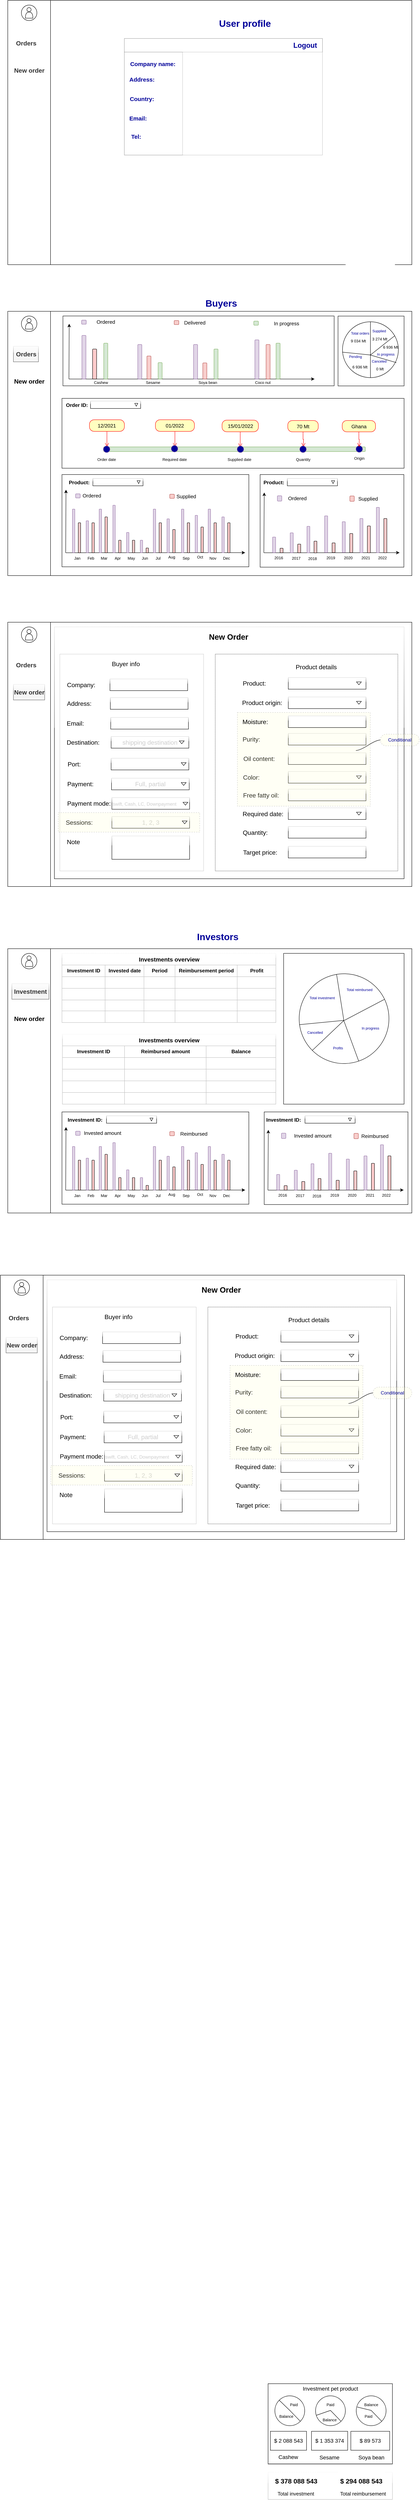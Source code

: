 <mxfile version="15.8.7" type="github">
  <diagram id="DCeRdAVLhO6ZTOsjjHVU" name="Page-1">
    <mxGraphModel dx="978" dy="1836" grid="1" gridSize="10" guides="1" tooltips="1" connect="1" arrows="1" fold="1" page="1" pageScale="1" pageWidth="1169" pageHeight="827" math="0" shadow="0">
      <root>
        <mxCell id="0" />
        <mxCell id="1" parent="0" />
        <mxCell id="tpjrnW_lignRtLn6L6qm-96" value="" style="group;opacity=20;strokeColor=default;" vertex="1" connectable="0" parent="1">
          <mxGeometry x="80" y="880" width="1040" height="680" as="geometry" />
        </mxCell>
        <mxCell id="tpjrnW_lignRtLn6L6qm-97" value="" style="rounded=0;whiteSpace=wrap;html=1;" vertex="1" parent="tpjrnW_lignRtLn6L6qm-96">
          <mxGeometry width="1040" height="680" as="geometry" />
        </mxCell>
        <mxCell id="tpjrnW_lignRtLn6L6qm-98" value="" style="rounded=0;whiteSpace=wrap;html=1;" vertex="1" parent="tpjrnW_lignRtLn6L6qm-96">
          <mxGeometry width="110" height="680" as="geometry" />
        </mxCell>
        <mxCell id="tpjrnW_lignRtLn6L6qm-99" value="" style="group" vertex="1" connectable="0" parent="tpjrnW_lignRtLn6L6qm-96">
          <mxGeometry x="35" y="12" width="40" height="40" as="geometry" />
        </mxCell>
        <mxCell id="tpjrnW_lignRtLn6L6qm-100" value="" style="ellipse;whiteSpace=wrap;html=1;" vertex="1" parent="tpjrnW_lignRtLn6L6qm-99">
          <mxGeometry width="40" height="40" as="geometry" />
        </mxCell>
        <mxCell id="tpjrnW_lignRtLn6L6qm-101" value="" style="group" vertex="1" connectable="0" parent="tpjrnW_lignRtLn6L6qm-99">
          <mxGeometry x="10" y="4.5" width="20" height="29" as="geometry" />
        </mxCell>
        <mxCell id="tpjrnW_lignRtLn6L6qm-102" value="" style="ellipse;whiteSpace=wrap;html=1;aspect=fixed;" vertex="1" parent="tpjrnW_lignRtLn6L6qm-101">
          <mxGeometry x="4.333" y="2" width="10.741" height="10.741" as="geometry" />
        </mxCell>
        <mxCell id="tpjrnW_lignRtLn6L6qm-103" value="" style="shape=or;whiteSpace=wrap;html=1;rotation=-90;" vertex="1" parent="tpjrnW_lignRtLn6L6qm-101">
          <mxGeometry x="2.083" y="11.681" width="15.833" height="19.333" as="geometry" />
        </mxCell>
        <mxCell id="tpjrnW_lignRtLn6L6qm-104" value="Orders" style="text;strokeColor=none;fillColor=none;html=1;fontSize=16;fontStyle=1;verticalAlign=middle;align=center;glass=0;fontColor=#333333;" vertex="1" parent="tpjrnW_lignRtLn6L6qm-96">
          <mxGeometry x="14.5" y="90" width="64.5" height="40" as="geometry" />
        </mxCell>
        <mxCell id="tpjrnW_lignRtLn6L6qm-105" value="New order" style="text;strokeColor=#666666;fillColor=#f5f5f5;html=1;fontSize=16;fontStyle=1;verticalAlign=middle;align=center;fontColor=#333333;glass=1;" vertex="1" parent="tpjrnW_lignRtLn6L6qm-96">
          <mxGeometry x="14.5" y="160" width="80.5" height="40" as="geometry" />
        </mxCell>
        <mxCell id="tpjrnW_lignRtLn6L6qm-106" value="New Order" style="text;strokeColor=none;fillColor=none;html=1;fontSize=20;fontStyle=1;verticalAlign=middle;align=center;glass=1;" vertex="1" parent="tpjrnW_lignRtLn6L6qm-96">
          <mxGeometry x="500" y="22" width="135" height="30" as="geometry" />
        </mxCell>
        <mxCell id="tpjrnW_lignRtLn6L6qm-193" value="" style="rounded=0;whiteSpace=wrap;html=1;glass=1;fontSize=12;fontColor=#CCCCCC;strokeColor=default;fillColor=default;" vertex="1" parent="tpjrnW_lignRtLn6L6qm-96">
          <mxGeometry x="120" y="12" width="900" height="648" as="geometry" />
        </mxCell>
        <mxCell id="tpjrnW_lignRtLn6L6qm-192" value="" style="group;strokeColor=#E6E6E6;fillColor=none;fontColor=#333333;strokeWidth=1;opacity=20;dashed=1;container=0;" vertex="1" connectable="0" parent="tpjrnW_lignRtLn6L6qm-96">
          <mxGeometry x="534" y="82" width="470" height="558" as="geometry" />
        </mxCell>
        <mxCell id="tpjrnW_lignRtLn6L6qm-189" value="" style="rounded=0;whiteSpace=wrap;html=1;glass=0;fontSize=16;strokeColor=default;fillColor=none;fontColor=#333333;shadow=0;sketch=0;opacity=40;" vertex="1" parent="tpjrnW_lignRtLn6L6qm-96">
          <mxGeometry x="534" y="82" width="470" height="558" as="geometry" />
        </mxCell>
        <mxCell id="tpjrnW_lignRtLn6L6qm-136" value="" style="group" vertex="1" connectable="0" parent="tpjrnW_lignRtLn6L6qm-96">
          <mxGeometry x="612" y="142.25" width="320" height="30" as="geometry" />
        </mxCell>
        <mxCell id="tpjrnW_lignRtLn6L6qm-137" value="Product:&amp;nbsp;" style="text;html=1;strokeColor=none;fillColor=none;align=center;verticalAlign=middle;whiteSpace=wrap;rounded=0;glass=1;fontSize=16;" vertex="1" parent="tpjrnW_lignRtLn6L6qm-136">
          <mxGeometry x="-10" width="70" height="30" as="geometry" />
        </mxCell>
        <mxCell id="tpjrnW_lignRtLn6L6qm-138" value="" style="rounded=0;whiteSpace=wrap;html=1;glass=1;fontSize=16;strokeColor=default;fillColor=default;" vertex="1" parent="tpjrnW_lignRtLn6L6qm-136">
          <mxGeometry x="110" width="200" height="30" as="geometry" />
        </mxCell>
        <mxCell id="tpjrnW_lignRtLn6L6qm-139" value="" style="triangle;whiteSpace=wrap;html=1;glass=1;fontSize=16;strokeColor=default;fillColor=default;rotation=90;" vertex="1" parent="tpjrnW_lignRtLn6L6qm-136">
          <mxGeometry x="288" y="8.75" width="7.5" height="12.5" as="geometry" />
        </mxCell>
        <mxCell id="tpjrnW_lignRtLn6L6qm-132" value="" style="group" vertex="1" connectable="0" parent="tpjrnW_lignRtLn6L6qm-96">
          <mxGeometry x="602" y="192.25" width="320" height="30" as="geometry" />
        </mxCell>
        <mxCell id="tpjrnW_lignRtLn6L6qm-133" value="Product origin:&amp;nbsp;" style="text;html=1;strokeColor=none;fillColor=none;align=center;verticalAlign=middle;whiteSpace=wrap;rounded=0;glass=1;fontSize=16;" vertex="1" parent="tpjrnW_lignRtLn6L6qm-132">
          <mxGeometry width="110" height="30" as="geometry" />
        </mxCell>
        <mxCell id="tpjrnW_lignRtLn6L6qm-134" value="" style="rounded=0;whiteSpace=wrap;html=1;glass=1;fontSize=16;strokeColor=default;fillColor=default;" vertex="1" parent="tpjrnW_lignRtLn6L6qm-132">
          <mxGeometry x="120" width="200" height="30" as="geometry" />
        </mxCell>
        <mxCell id="tpjrnW_lignRtLn6L6qm-135" value="" style="triangle;whiteSpace=wrap;html=1;glass=1;fontSize=16;strokeColor=default;fillColor=default;rotation=90;" vertex="1" parent="tpjrnW_lignRtLn6L6qm-132">
          <mxGeometry x="298" y="8.75" width="7.5" height="12.5" as="geometry" />
        </mxCell>
        <mxCell id="tpjrnW_lignRtLn6L6qm-122" value="" style="group" vertex="1" connectable="0" parent="tpjrnW_lignRtLn6L6qm-96">
          <mxGeometry x="602" y="576.5" width="320" height="30" as="geometry" />
        </mxCell>
        <mxCell id="tpjrnW_lignRtLn6L6qm-123" value="Target price:&amp;nbsp;" style="text;html=1;strokeColor=none;fillColor=none;align=center;verticalAlign=middle;whiteSpace=wrap;rounded=0;glass=1;fontSize=16;" vertex="1" parent="tpjrnW_lignRtLn6L6qm-122">
          <mxGeometry width="100" height="30" as="geometry" />
        </mxCell>
        <mxCell id="tpjrnW_lignRtLn6L6qm-124" value="" style="rounded=0;whiteSpace=wrap;html=1;glass=1;fontSize=16;strokeColor=default;fillColor=default;" vertex="1" parent="tpjrnW_lignRtLn6L6qm-122">
          <mxGeometry x="120" width="200" height="30" as="geometry" />
        </mxCell>
        <mxCell id="tpjrnW_lignRtLn6L6qm-125" value="" style="group" vertex="1" connectable="0" parent="tpjrnW_lignRtLn6L6qm-96">
          <mxGeometry x="602" y="525.5" width="320" height="30" as="geometry" />
        </mxCell>
        <mxCell id="tpjrnW_lignRtLn6L6qm-126" value="Quantity:" style="text;html=1;strokeColor=none;fillColor=none;align=center;verticalAlign=middle;whiteSpace=wrap;rounded=0;glass=1;fontSize=16;" vertex="1" parent="tpjrnW_lignRtLn6L6qm-125">
          <mxGeometry width="70" height="30" as="geometry" />
        </mxCell>
        <mxCell id="tpjrnW_lignRtLn6L6qm-127" value="" style="rounded=0;whiteSpace=wrap;html=1;glass=1;fontSize=16;strokeColor=default;fillColor=default;" vertex="1" parent="tpjrnW_lignRtLn6L6qm-125">
          <mxGeometry x="120" width="200" height="30" as="geometry" />
        </mxCell>
        <mxCell id="tpjrnW_lignRtLn6L6qm-128" value="" style="group" vertex="1" connectable="0" parent="tpjrnW_lignRtLn6L6qm-96">
          <mxGeometry x="602" y="477.5" width="320" height="30" as="geometry" />
        </mxCell>
        <mxCell id="tpjrnW_lignRtLn6L6qm-129" value="Required date:" style="text;html=1;strokeColor=none;fillColor=none;align=center;verticalAlign=middle;whiteSpace=wrap;rounded=0;glass=1;fontSize=16;" vertex="1" parent="tpjrnW_lignRtLn6L6qm-128">
          <mxGeometry width="110" height="30" as="geometry" />
        </mxCell>
        <mxCell id="tpjrnW_lignRtLn6L6qm-130" value="" style="rounded=0;whiteSpace=wrap;html=1;glass=1;fontSize=16;strokeColor=default;fillColor=default;" vertex="1" parent="tpjrnW_lignRtLn6L6qm-128">
          <mxGeometry x="120" width="200" height="30" as="geometry" />
        </mxCell>
        <mxCell id="tpjrnW_lignRtLn6L6qm-131" value="" style="triangle;whiteSpace=wrap;html=1;glass=1;fontSize=16;strokeColor=default;fillColor=default;rotation=90;" vertex="1" parent="tpjrnW_lignRtLn6L6qm-128">
          <mxGeometry x="298" y="8.75" width="7.5" height="12.5" as="geometry" />
        </mxCell>
        <mxCell id="tpjrnW_lignRtLn6L6qm-172" value="" style="group" vertex="1" connectable="0" parent="tpjrnW_lignRtLn6L6qm-96">
          <mxGeometry x="602" y="286" width="320" height="30" as="geometry" />
        </mxCell>
        <mxCell id="tpjrnW_lignRtLn6L6qm-173" value="Purity:" style="text;html=1;strokeColor=none;fillColor=none;align=center;verticalAlign=middle;whiteSpace=wrap;rounded=0;glass=1;fontSize=16;" vertex="1" parent="tpjrnW_lignRtLn6L6qm-172">
          <mxGeometry width="50" height="30" as="geometry" />
        </mxCell>
        <mxCell id="tpjrnW_lignRtLn6L6qm-174" value="" style="rounded=0;whiteSpace=wrap;html=1;glass=1;fontSize=16;strokeColor=default;fillColor=default;" vertex="1" parent="tpjrnW_lignRtLn6L6qm-172">
          <mxGeometry x="120" width="200" height="30" as="geometry" />
        </mxCell>
        <mxCell id="tpjrnW_lignRtLn6L6qm-176" value="" style="group" vertex="1" connectable="0" parent="tpjrnW_lignRtLn6L6qm-96">
          <mxGeometry x="602" y="336" width="320" height="30" as="geometry" />
        </mxCell>
        <mxCell id="tpjrnW_lignRtLn6L6qm-177" value="Oil content:" style="text;html=1;strokeColor=none;fillColor=none;align=center;verticalAlign=middle;whiteSpace=wrap;rounded=0;glass=1;fontSize=16;" vertex="1" parent="tpjrnW_lignRtLn6L6qm-176">
          <mxGeometry width="90" height="30" as="geometry" />
        </mxCell>
        <mxCell id="tpjrnW_lignRtLn6L6qm-178" value="" style="rounded=0;whiteSpace=wrap;html=1;glass=1;fontSize=16;strokeColor=default;fillColor=default;" vertex="1" parent="tpjrnW_lignRtLn6L6qm-176">
          <mxGeometry x="120" width="200" height="30" as="geometry" />
        </mxCell>
        <mxCell id="tpjrnW_lignRtLn6L6qm-181" value="" style="group" vertex="1" connectable="0" parent="tpjrnW_lignRtLn6L6qm-96">
          <mxGeometry x="602" y="384" width="320" height="30" as="geometry" />
        </mxCell>
        <mxCell id="tpjrnW_lignRtLn6L6qm-182" value="Color:" style="text;html=1;strokeColor=none;fillColor=none;align=center;verticalAlign=middle;whiteSpace=wrap;rounded=0;glass=1;fontSize=16;" vertex="1" parent="tpjrnW_lignRtLn6L6qm-181">
          <mxGeometry width="50" height="30" as="geometry" />
        </mxCell>
        <mxCell id="tpjrnW_lignRtLn6L6qm-183" value="" style="rounded=0;whiteSpace=wrap;html=1;glass=1;fontSize=16;strokeColor=default;fillColor=default;" vertex="1" parent="tpjrnW_lignRtLn6L6qm-181">
          <mxGeometry x="120" width="200" height="30" as="geometry" />
        </mxCell>
        <mxCell id="tpjrnW_lignRtLn6L6qm-184" value="" style="triangle;whiteSpace=wrap;html=1;glass=1;fontSize=16;strokeColor=default;fillColor=default;rotation=90;" vertex="1" parent="tpjrnW_lignRtLn6L6qm-181">
          <mxGeometry x="298" y="8.75" width="7.5" height="12.5" as="geometry" />
        </mxCell>
        <mxCell id="tpjrnW_lignRtLn6L6qm-185" value="" style="group" vertex="1" connectable="0" parent="tpjrnW_lignRtLn6L6qm-96">
          <mxGeometry x="602" y="429.5" width="320" height="30" as="geometry" />
        </mxCell>
        <mxCell id="tpjrnW_lignRtLn6L6qm-186" value="Free fatty oil:" style="text;html=1;strokeColor=none;fillColor=none;align=center;verticalAlign=middle;whiteSpace=wrap;rounded=0;glass=1;fontSize=16;" vertex="1" parent="tpjrnW_lignRtLn6L6qm-185">
          <mxGeometry width="100" height="30" as="geometry" />
        </mxCell>
        <mxCell id="tpjrnW_lignRtLn6L6qm-187" value="" style="rounded=0;whiteSpace=wrap;html=1;glass=1;fontSize=16;strokeColor=default;fillColor=default;" vertex="1" parent="tpjrnW_lignRtLn6L6qm-185">
          <mxGeometry x="120" width="200" height="30" as="geometry" />
        </mxCell>
        <mxCell id="tpjrnW_lignRtLn6L6qm-190" value="Product details" style="text;html=1;strokeColor=none;fillColor=none;align=center;verticalAlign=middle;whiteSpace=wrap;rounded=0;glass=1;fontSize=16;" vertex="1" parent="tpjrnW_lignRtLn6L6qm-96">
          <mxGeometry x="714" y="100" width="160" height="30" as="geometry" />
        </mxCell>
        <mxCell id="tpjrnW_lignRtLn6L6qm-107" value="" style="rounded=0;whiteSpace=wrap;html=1;glass=1;fontSize=16;strokeColor=#666666;fillColor=none;fontColor=#333333;opacity=30;" vertex="1" parent="tpjrnW_lignRtLn6L6qm-96">
          <mxGeometry x="134" y="82" width="370" height="558" as="geometry" />
        </mxCell>
        <mxCell id="tpjrnW_lignRtLn6L6qm-109" value="" style="group" vertex="1" connectable="0" parent="tpjrnW_lignRtLn6L6qm-96">
          <mxGeometry x="144" y="294" width="320" height="30" as="geometry" />
        </mxCell>
        <mxCell id="tpjrnW_lignRtLn6L6qm-110" value="Destination:" style="text;html=1;strokeColor=none;fillColor=none;align=center;verticalAlign=middle;whiteSpace=wrap;rounded=0;glass=1;fontSize=16;" vertex="1" parent="tpjrnW_lignRtLn6L6qm-109">
          <mxGeometry width="100" height="30" as="geometry" />
        </mxCell>
        <mxCell id="tpjrnW_lignRtLn6L6qm-111" value="&lt;font color=&quot;#cccccc&quot;&gt;shipping destination&lt;/font&gt;" style="rounded=0;whiteSpace=wrap;html=1;glass=1;fontSize=16;strokeColor=default;fillColor=default;" vertex="1" parent="tpjrnW_lignRtLn6L6qm-109">
          <mxGeometry x="122" width="200" height="30" as="geometry" />
        </mxCell>
        <mxCell id="tpjrnW_lignRtLn6L6qm-166" value="" style="triangle;whiteSpace=wrap;html=1;glass=1;fontSize=16;strokeColor=default;fillColor=default;rotation=90;" vertex="1" parent="tpjrnW_lignRtLn6L6qm-109">
          <mxGeometry x="300" y="8.75" width="7.5" height="12.5" as="geometry" />
        </mxCell>
        <mxCell id="tpjrnW_lignRtLn6L6qm-112" value="" style="group" vertex="1" connectable="0" parent="tpjrnW_lignRtLn6L6qm-96">
          <mxGeometry x="144" y="245" width="320" height="30" as="geometry" />
        </mxCell>
        <mxCell id="tpjrnW_lignRtLn6L6qm-113" value="Email:" style="text;html=1;strokeColor=none;fillColor=none;align=center;verticalAlign=middle;whiteSpace=wrap;rounded=0;glass=1;fontSize=16;" vertex="1" parent="tpjrnW_lignRtLn6L6qm-112">
          <mxGeometry width="60" height="30" as="geometry" />
        </mxCell>
        <mxCell id="tpjrnW_lignRtLn6L6qm-114" value="" style="rounded=0;whiteSpace=wrap;html=1;glass=1;fontSize=16;strokeColor=default;fillColor=default;" vertex="1" parent="tpjrnW_lignRtLn6L6qm-112">
          <mxGeometry x="121" width="200" height="30" as="geometry" />
        </mxCell>
        <mxCell id="tpjrnW_lignRtLn6L6qm-115" value="" style="group" vertex="1" connectable="0" parent="tpjrnW_lignRtLn6L6qm-96">
          <mxGeometry x="144" y="194" width="320" height="30" as="geometry" />
        </mxCell>
        <mxCell id="tpjrnW_lignRtLn6L6qm-116" value="Address:" style="text;html=1;strokeColor=none;fillColor=none;align=center;verticalAlign=middle;whiteSpace=wrap;rounded=0;glass=1;fontSize=16;" vertex="1" parent="tpjrnW_lignRtLn6L6qm-115">
          <mxGeometry width="80" height="30" as="geometry" />
        </mxCell>
        <mxCell id="tpjrnW_lignRtLn6L6qm-117" value="" style="rounded=0;whiteSpace=wrap;html=1;glass=1;fontSize=16;strokeColor=default;fillColor=default;" vertex="1" parent="tpjrnW_lignRtLn6L6qm-115">
          <mxGeometry x="120" width="200" height="30" as="geometry" />
        </mxCell>
        <mxCell id="tpjrnW_lignRtLn6L6qm-118" value="" style="group" vertex="1" connectable="0" parent="tpjrnW_lignRtLn6L6qm-96">
          <mxGeometry x="139" y="146" width="320" height="30" as="geometry" />
        </mxCell>
        <mxCell id="tpjrnW_lignRtLn6L6qm-119" value="Company:" style="text;html=1;strokeColor=none;fillColor=none;align=center;verticalAlign=middle;whiteSpace=wrap;rounded=0;glass=1;fontSize=16;" vertex="1" parent="tpjrnW_lignRtLn6L6qm-118">
          <mxGeometry width="100" height="30" as="geometry" />
        </mxCell>
        <mxCell id="tpjrnW_lignRtLn6L6qm-120" value="" style="rounded=0;whiteSpace=wrap;html=1;glass=1;fontSize=16;strokeColor=default;fillColor=default;" vertex="1" parent="tpjrnW_lignRtLn6L6qm-118">
          <mxGeometry x="124" width="200" height="30" as="geometry" />
        </mxCell>
        <mxCell id="tpjrnW_lignRtLn6L6qm-121" value="Buyer info" style="text;html=1;strokeColor=none;fillColor=none;align=center;verticalAlign=middle;whiteSpace=wrap;rounded=0;glass=1;fontSize=16;" vertex="1" parent="tpjrnW_lignRtLn6L6qm-96">
          <mxGeometry x="224" y="92" width="160" height="30" as="geometry" />
        </mxCell>
        <mxCell id="tpjrnW_lignRtLn6L6qm-149" value="" style="group" vertex="1" connectable="0" parent="tpjrnW_lignRtLn6L6qm-96">
          <mxGeometry x="155" y="350" width="290" height="30" as="geometry" />
        </mxCell>
        <mxCell id="tpjrnW_lignRtLn6L6qm-150" value="Port:" style="text;html=1;strokeColor=none;fillColor=none;align=center;verticalAlign=middle;whiteSpace=wrap;rounded=0;glass=1;fontSize=16;" vertex="1" parent="tpjrnW_lignRtLn6L6qm-149">
          <mxGeometry x="-3" width="38" height="30" as="geometry" />
        </mxCell>
        <mxCell id="tpjrnW_lignRtLn6L6qm-151" value="" style="rounded=0;whiteSpace=wrap;html=1;glass=1;fontSize=16;strokeColor=default;fillColor=default;" vertex="1" parent="tpjrnW_lignRtLn6L6qm-149">
          <mxGeometry x="111" width="200" height="30" as="geometry" />
        </mxCell>
        <mxCell id="tpjrnW_lignRtLn6L6qm-152" value="" style="group" vertex="1" connectable="0" parent="tpjrnW_lignRtLn6L6qm-96">
          <mxGeometry x="149" y="451.25" width="290" height="30" as="geometry" />
        </mxCell>
        <mxCell id="tpjrnW_lignRtLn6L6qm-153" value="Payment mode:" style="text;html=1;strokeColor=none;fillColor=none;align=center;verticalAlign=middle;whiteSpace=wrap;rounded=0;glass=1;fontSize=16;" vertex="1" parent="tpjrnW_lignRtLn6L6qm-152">
          <mxGeometry width="120" height="30" as="geometry" />
        </mxCell>
        <mxCell id="tpjrnW_lignRtLn6L6qm-154" value="&lt;span style=&quot;color: rgb(204 , 204 , 204)&quot;&gt;&lt;font style=&quot;font-size: 12px&quot;&gt;swift, Cash, LC, Downpayment&lt;/font&gt;&lt;/span&gt;" style="rounded=0;whiteSpace=wrap;html=1;glass=1;fontSize=16;strokeColor=default;fillColor=default;align=left;" vertex="1" parent="tpjrnW_lignRtLn6L6qm-152">
          <mxGeometry x="119" width="200" height="30" as="geometry" />
        </mxCell>
        <mxCell id="tpjrnW_lignRtLn6L6qm-158" value="" style="triangle;whiteSpace=wrap;html=1;glass=1;fontSize=16;strokeColor=default;fillColor=default;rotation=90;" vertex="1" parent="tpjrnW_lignRtLn6L6qm-96">
          <mxGeometry x="453.5" y="460.75" width="7.5" height="12.5" as="geometry" />
        </mxCell>
        <mxCell id="tpjrnW_lignRtLn6L6qm-159" value="" style="triangle;whiteSpace=wrap;html=1;glass=1;fontSize=16;strokeColor=default;fillColor=default;rotation=90;" vertex="1" parent="tpjrnW_lignRtLn6L6qm-96">
          <mxGeometry x="456.5" y="418.75" width="7.5" height="12.5" as="geometry" />
        </mxCell>
        <mxCell id="tpjrnW_lignRtLn6L6qm-160" value="" style="group" vertex="1" connectable="0" parent="tpjrnW_lignRtLn6L6qm-96">
          <mxGeometry x="124" y="401.25" width="290" height="30" as="geometry" />
        </mxCell>
        <mxCell id="tpjrnW_lignRtLn6L6qm-161" value="Payment:" style="text;html=1;strokeColor=none;fillColor=none;align=center;verticalAlign=middle;whiteSpace=wrap;rounded=0;glass=1;fontSize=16;" vertex="1" parent="tpjrnW_lignRtLn6L6qm-160">
          <mxGeometry x="23" width="80" height="30" as="geometry" />
        </mxCell>
        <mxCell id="tpjrnW_lignRtLn6L6qm-162" value="&lt;font color=&quot;#cccccc&quot;&gt;Full, partial&lt;/font&gt;" style="rounded=0;whiteSpace=wrap;html=1;glass=1;fontSize=16;strokeColor=default;fillColor=default;" vertex="1" parent="tpjrnW_lignRtLn6L6qm-160">
          <mxGeometry x="143" width="200" height="30" as="geometry" />
        </mxCell>
        <mxCell id="tpjrnW_lignRtLn6L6qm-155" value="" style="group" vertex="1" connectable="0" parent="tpjrnW_lignRtLn6L6qm-96">
          <mxGeometry x="144" y="500" width="350" height="40" as="geometry" />
        </mxCell>
        <mxCell id="tpjrnW_lignRtLn6L6qm-156" value="Sessions:" style="text;html=1;strokeColor=none;fillColor=none;align=center;verticalAlign=middle;whiteSpace=wrap;rounded=0;glass=1;fontSize=16;" vertex="1" parent="tpjrnW_lignRtLn6L6qm-155">
          <mxGeometry width="80" height="30" as="geometry" />
        </mxCell>
        <mxCell id="tpjrnW_lignRtLn6L6qm-157" value="&lt;font color=&quot;#cccccc&quot;&gt;1, 2, 3&lt;/font&gt;" style="rounded=0;whiteSpace=wrap;html=1;glass=1;fontSize=16;strokeColor=default;fillColor=default;" vertex="1" parent="tpjrnW_lignRtLn6L6qm-155">
          <mxGeometry x="124" width="200" height="30" as="geometry" />
        </mxCell>
        <mxCell id="tpjrnW_lignRtLn6L6qm-201" value="" style="rounded=0;whiteSpace=wrap;html=1;shadow=0;glass=0;dashed=1;sketch=0;fontSize=12;fontColor=#000099;strokeColor=default;strokeWidth=1;fillColor=#FFFFCC;opacity=20;" vertex="1" parent="tpjrnW_lignRtLn6L6qm-155">
          <mxGeometry x="-14" y="-10" width="364" height="50" as="geometry" />
        </mxCell>
        <mxCell id="tpjrnW_lignRtLn6L6qm-146" value="" style="group" vertex="1" connectable="0" parent="tpjrnW_lignRtLn6L6qm-96">
          <mxGeometry x="144" y="550" width="280" height="60" as="geometry" />
        </mxCell>
        <mxCell id="tpjrnW_lignRtLn6L6qm-147" value="Note" style="text;html=1;strokeColor=none;fillColor=none;align=center;verticalAlign=middle;whiteSpace=wrap;rounded=0;glass=1;fontSize=16;" vertex="1" parent="tpjrnW_lignRtLn6L6qm-146">
          <mxGeometry width="50" height="30" as="geometry" />
        </mxCell>
        <mxCell id="tpjrnW_lignRtLn6L6qm-148" value="" style="rounded=0;whiteSpace=wrap;html=1;glass=1;fontSize=16;strokeColor=default;fillColor=default;" vertex="1" parent="tpjrnW_lignRtLn6L6qm-146">
          <mxGeometry x="124" width="200" height="60" as="geometry" />
        </mxCell>
        <mxCell id="tpjrnW_lignRtLn6L6qm-163" value="" style="triangle;whiteSpace=wrap;html=1;glass=1;fontSize=16;strokeColor=default;fillColor=default;rotation=90;" vertex="1" parent="tpjrnW_lignRtLn6L6qm-96">
          <mxGeometry x="451.5" y="508.75" width="7.5" height="12.5" as="geometry" />
        </mxCell>
        <mxCell id="tpjrnW_lignRtLn6L6qm-164" value="" style="triangle;whiteSpace=wrap;html=1;glass=1;fontSize=16;strokeColor=default;fillColor=default;rotation=90;" vertex="1" parent="tpjrnW_lignRtLn6L6qm-96">
          <mxGeometry x="449" y="410" width="7.5" height="12.5" as="geometry" />
        </mxCell>
        <mxCell id="tpjrnW_lignRtLn6L6qm-165" value="" style="triangle;whiteSpace=wrap;html=1;glass=1;fontSize=16;strokeColor=default;fillColor=default;rotation=90;" vertex="1" parent="tpjrnW_lignRtLn6L6qm-96">
          <mxGeometry x="449" y="358.75" width="7.5" height="12.5" as="geometry" />
        </mxCell>
        <mxCell id="tpjrnW_lignRtLn6L6qm-195" value="" style="rounded=0;whiteSpace=wrap;html=1;shadow=0;glass=0;dashed=1;sketch=0;fontSize=12;fontColor=#CCCCCC;strokeColor=default;strokeWidth=1;fillColor=#FFFFCC;opacity=20;" vertex="1" parent="tpjrnW_lignRtLn6L6qm-96">
          <mxGeometry x="591" y="232.25" width="342" height="241" as="geometry" />
        </mxCell>
        <mxCell id="tpjrnW_lignRtLn6L6qm-168" value="Moisture:" style="text;html=1;strokeColor=none;fillColor=none;align=center;verticalAlign=middle;whiteSpace=wrap;rounded=0;glass=1;fontSize=16;" vertex="1" parent="tpjrnW_lignRtLn6L6qm-96">
          <mxGeometry x="602" y="241" width="70" height="30" as="geometry" />
        </mxCell>
        <mxCell id="tpjrnW_lignRtLn6L6qm-169" value="" style="rounded=0;whiteSpace=wrap;html=1;glass=1;fontSize=16;strokeColor=default;fillColor=default;" vertex="1" parent="tpjrnW_lignRtLn6L6qm-96">
          <mxGeometry x="722" y="241" width="200" height="30" as="geometry" />
        </mxCell>
        <mxCell id="tpjrnW_lignRtLn6L6qm-19" value="" style="group" vertex="1" connectable="0" parent="1">
          <mxGeometry x="80" y="80" width="1040" height="680" as="geometry" />
        </mxCell>
        <mxCell id="tpjrnW_lignRtLn6L6qm-1" value="" style="rounded=0;whiteSpace=wrap;html=1;" vertex="1" parent="tpjrnW_lignRtLn6L6qm-19">
          <mxGeometry width="1040" height="680" as="geometry" />
        </mxCell>
        <mxCell id="tpjrnW_lignRtLn6L6qm-3" value="" style="rounded=0;whiteSpace=wrap;html=1;" vertex="1" parent="tpjrnW_lignRtLn6L6qm-19">
          <mxGeometry width="110" height="680" as="geometry" />
        </mxCell>
        <mxCell id="tpjrnW_lignRtLn6L6qm-12" value="" style="group" vertex="1" connectable="0" parent="tpjrnW_lignRtLn6L6qm-19">
          <mxGeometry x="35" y="12" width="40" height="40" as="geometry" />
        </mxCell>
        <mxCell id="tpjrnW_lignRtLn6L6qm-4" value="" style="ellipse;whiteSpace=wrap;html=1;" vertex="1" parent="tpjrnW_lignRtLn6L6qm-12">
          <mxGeometry width="40" height="40" as="geometry" />
        </mxCell>
        <mxCell id="tpjrnW_lignRtLn6L6qm-8" value="" style="group" vertex="1" connectable="0" parent="tpjrnW_lignRtLn6L6qm-12">
          <mxGeometry x="10" y="4.5" width="20" height="29" as="geometry" />
        </mxCell>
        <mxCell id="tpjrnW_lignRtLn6L6qm-9" value="" style="ellipse;whiteSpace=wrap;html=1;aspect=fixed;" vertex="1" parent="tpjrnW_lignRtLn6L6qm-8">
          <mxGeometry x="4.333" y="2" width="10.741" height="10.741" as="geometry" />
        </mxCell>
        <mxCell id="tpjrnW_lignRtLn6L6qm-10" value="" style="shape=or;whiteSpace=wrap;html=1;rotation=-90;" vertex="1" parent="tpjrnW_lignRtLn6L6qm-8">
          <mxGeometry x="2.083" y="11.681" width="15.833" height="19.333" as="geometry" />
        </mxCell>
        <mxCell id="tpjrnW_lignRtLn6L6qm-17" value="Orders" style="text;strokeColor=#666666;fillColor=#f5f5f5;html=1;fontSize=16;fontStyle=1;verticalAlign=middle;align=center;glass=1;fontColor=#333333;" vertex="1" parent="tpjrnW_lignRtLn6L6qm-19">
          <mxGeometry x="14.5" y="90" width="64.5" height="40" as="geometry" />
        </mxCell>
        <mxCell id="tpjrnW_lignRtLn6L6qm-18" value="New order" style="text;strokeColor=none;fillColor=none;html=1;fontSize=16;fontStyle=1;verticalAlign=middle;align=center;" vertex="1" parent="tpjrnW_lignRtLn6L6qm-19">
          <mxGeometry x="14.5" y="160" width="80.5" height="40" as="geometry" />
        </mxCell>
        <mxCell id="tpjrnW_lignRtLn6L6qm-387" value="" style="group" vertex="1" connectable="0" parent="tpjrnW_lignRtLn6L6qm-19">
          <mxGeometry x="142" y="12" width="698" height="180" as="geometry" />
        </mxCell>
        <mxCell id="tpjrnW_lignRtLn6L6qm-388" value="" style="endArrow=classic;html=1;rounded=0;fontSize=14;" edge="1" parent="tpjrnW_lignRtLn6L6qm-387">
          <mxGeometry x="15.435" y="20" width="85.749" height="50" as="geometry">
            <mxPoint x="15.435" y="162.222" as="sourcePoint" />
            <mxPoint x="647.628" y="162.222" as="targetPoint" />
          </mxGeometry>
        </mxCell>
        <mxCell id="tpjrnW_lignRtLn6L6qm-389" value="" style="endArrow=classic;html=1;rounded=0;fontSize=14;" edge="1" parent="tpjrnW_lignRtLn6L6qm-387">
          <mxGeometry x="15.435" y="20" width="85.749" height="50" as="geometry">
            <mxPoint x="15.435" y="162.222" as="sourcePoint" />
            <mxPoint x="16.089" y="20" as="targetPoint" />
          </mxGeometry>
        </mxCell>
        <mxCell id="tpjrnW_lignRtLn6L6qm-390" value="" style="rounded=1;whiteSpace=wrap;html=1;fontSize=14;strokeColor=default;fillColor=#FFCCCC;" vertex="1" parent="tpjrnW_lignRtLn6L6qm-387">
          <mxGeometry x="76.235" y="85.185" width="10.46" height="77.037" as="geometry" />
        </mxCell>
        <mxCell id="tpjrnW_lignRtLn6L6qm-391" value="" style="rounded=1;whiteSpace=wrap;html=1;fontSize=14;strokeColor=#82b366;fillColor=#d5e8d4;" vertex="1" parent="tpjrnW_lignRtLn6L6qm-387">
          <mxGeometry x="105.009" y="70" width="10.461" height="92.22" as="geometry" />
        </mxCell>
        <mxCell id="tpjrnW_lignRtLn6L6qm-392" value="Cashew" style="text;html=1;strokeColor=none;fillColor=none;align=center;verticalAlign=middle;whiteSpace=wrap;rounded=0;fontSize=10;" vertex="1" parent="tpjrnW_lignRtLn6L6qm-387">
          <mxGeometry x="59.237" y="162.222" width="78.452" height="17.778" as="geometry" />
        </mxCell>
        <mxCell id="tpjrnW_lignRtLn6L6qm-393" value="" style="rounded=1;whiteSpace=wrap;html=1;fontSize=14;strokeColor=#b85450;fillColor=#f8cecc;" vertex="1" parent="tpjrnW_lignRtLn6L6qm-387">
          <mxGeometry x="216.142" y="102.963" width="10.46" height="59.259" as="geometry" />
        </mxCell>
        <mxCell id="tpjrnW_lignRtLn6L6qm-394" value="" style="rounded=1;whiteSpace=wrap;html=1;fontSize=14;strokeColor=#82b366;fillColor=#d5e8d4;" vertex="1" parent="tpjrnW_lignRtLn6L6qm-387">
          <mxGeometry x="244.9" y="120" width="10.461" height="42.22" as="geometry" />
        </mxCell>
        <mxCell id="tpjrnW_lignRtLn6L6qm-395" value="" style="rounded=1;whiteSpace=wrap;html=1;fontSize=14;strokeColor=#b85450;fillColor=#f8cecc;" vertex="1" parent="tpjrnW_lignRtLn6L6qm-387">
          <mxGeometry x="359.97" y="120.741" width="10.46" height="41.481" as="geometry" />
        </mxCell>
        <mxCell id="tpjrnW_lignRtLn6L6qm-396" value="" style="rounded=1;whiteSpace=wrap;html=1;fontSize=14;strokeColor=#82b366;fillColor=#d5e8d4;" vertex="1" parent="tpjrnW_lignRtLn6L6qm-387">
          <mxGeometry x="388.736" y="85.185" width="10.46" height="77.037" as="geometry" />
        </mxCell>
        <mxCell id="tpjrnW_lignRtLn6L6qm-397" value="" style="rounded=1;whiteSpace=wrap;html=1;fontSize=14;strokeColor=#9673a6;fillColor=#e1d5e7;" vertex="1" parent="tpjrnW_lignRtLn6L6qm-387">
          <mxGeometry x="493.993" y="61.481" width="10.46" height="100.741" as="geometry" />
        </mxCell>
        <mxCell id="tpjrnW_lignRtLn6L6qm-398" value="" style="rounded=1;whiteSpace=wrap;html=1;fontSize=14;strokeColor=#b85450;fillColor=#f8cecc;" vertex="1" parent="tpjrnW_lignRtLn6L6qm-387">
          <mxGeometry x="522.759" y="73.333" width="10.46" height="88.889" as="geometry" />
        </mxCell>
        <mxCell id="tpjrnW_lignRtLn6L6qm-399" value="Sesame" style="text;html=1;strokeColor=none;fillColor=none;align=center;verticalAlign=middle;whiteSpace=wrap;rounded=0;fontSize=10;" vertex="1" parent="tpjrnW_lignRtLn6L6qm-387">
          <mxGeometry x="192.606" y="162.222" width="78.452" height="17.778" as="geometry" />
        </mxCell>
        <mxCell id="tpjrnW_lignRtLn6L6qm-400" value="Soya bean" style="text;html=1;strokeColor=none;fillColor=none;align=center;verticalAlign=middle;whiteSpace=wrap;rounded=0;fontSize=10;" vertex="1" parent="tpjrnW_lignRtLn6L6qm-387">
          <mxGeometry x="314.895" y="162.219" width="116.457" height="17.781" as="geometry" />
        </mxCell>
        <mxCell id="tpjrnW_lignRtLn6L6qm-401" value="Coco nut" style="text;html=1;strokeColor=none;fillColor=none;align=center;verticalAlign=middle;whiteSpace=wrap;rounded=0;fontSize=10;" vertex="1" parent="tpjrnW_lignRtLn6L6qm-387">
          <mxGeometry x="461.065" y="162.219" width="106.708" height="17.781" as="geometry" />
        </mxCell>
        <mxCell id="tpjrnW_lignRtLn6L6qm-402" value="" style="rounded=0;whiteSpace=wrap;html=1;fontSize=14;strokeColor=default;fillColor=none;" vertex="1" parent="tpjrnW_lignRtLn6L6qm-387">
          <mxGeometry width="698.0" height="179.74" as="geometry" />
        </mxCell>
        <mxCell id="tpjrnW_lignRtLn6L6qm-403" value="" style="rounded=1;whiteSpace=wrap;html=1;fontSize=14;strokeColor=#82b366;fillColor=#d5e8d4;" vertex="1" parent="tpjrnW_lignRtLn6L6qm-387">
          <mxGeometry x="548.487" y="70" width="10.461" height="92.22" as="geometry" />
        </mxCell>
        <mxCell id="tpjrnW_lignRtLn6L6qm-404" value="" style="rounded=1;whiteSpace=wrap;html=1;fontSize=14;strokeColor=#9673a6;fillColor=#e1d5e7;" vertex="1" parent="tpjrnW_lignRtLn6L6qm-387">
          <mxGeometry x="336.134" y="73.333" width="10.46" height="88.889" as="geometry" />
        </mxCell>
        <mxCell id="tpjrnW_lignRtLn6L6qm-405" value="" style="rounded=1;whiteSpace=wrap;html=1;fontSize=14;strokeColor=#9673a6;fillColor=#e1d5e7;" vertex="1" parent="tpjrnW_lignRtLn6L6qm-387">
          <mxGeometry x="192.606" y="73.333" width="10.46" height="88.889" as="geometry" />
        </mxCell>
        <mxCell id="tpjrnW_lignRtLn6L6qm-406" value="" style="rounded=1;whiteSpace=wrap;html=1;fontSize=14;strokeColor=#9673a6;fillColor=#e1d5e7;" vertex="1" parent="tpjrnW_lignRtLn6L6qm-387">
          <mxGeometry x="48.774" y="50" width="10.461" height="112.22" as="geometry" />
        </mxCell>
        <mxCell id="tpjrnW_lignRtLn6L6qm-407" value="" style="rounded=1;whiteSpace=wrap;html=1;fontSize=14;strokeColor=#9673a6;fillColor=#e1d5e7;rotation=90;" vertex="1" parent="tpjrnW_lignRtLn6L6qm-387">
          <mxGeometry x="48.774" y="10" width="10.461" height="11.89" as="geometry" />
        </mxCell>
        <mxCell id="tpjrnW_lignRtLn6L6qm-408" value="" style="rounded=1;whiteSpace=wrap;html=1;fontSize=14;strokeColor=#b85450;fillColor=#f8cecc;rotation=90;" vertex="1" parent="tpjrnW_lignRtLn6L6qm-387">
          <mxGeometry x="287.02" y="10.98" width="10.461" height="11.95" as="geometry" />
        </mxCell>
        <mxCell id="tpjrnW_lignRtLn6L6qm-409" value="" style="rounded=1;whiteSpace=wrap;html=1;fontSize=14;strokeColor=#82b366;fillColor=#d5e8d4;rotation=90;" vertex="1" parent="tpjrnW_lignRtLn6L6qm-387">
          <mxGeometry x="491.893" y="12.56" width="10.461" height="11.89" as="geometry" />
        </mxCell>
        <mxCell id="tpjrnW_lignRtLn6L6qm-410" value="Ordered" style="text;html=1;strokeColor=none;fillColor=none;align=center;verticalAlign=middle;whiteSpace=wrap;rounded=0;shadow=0;glass=0;fontSize=13;" vertex="1" parent="tpjrnW_lignRtLn6L6qm-387">
          <mxGeometry x="59.013" width="102.899" height="30" as="geometry" />
        </mxCell>
        <mxCell id="tpjrnW_lignRtLn6L6qm-411" value="Delivered" style="text;html=1;strokeColor=none;fillColor=none;align=center;verticalAlign=middle;whiteSpace=wrap;rounded=0;shadow=0;glass=0;fontSize=13;" vertex="1" parent="tpjrnW_lignRtLn6L6qm-387">
          <mxGeometry x="307.001" y="1.51" width="64.584" height="30" as="geometry" />
        </mxCell>
        <mxCell id="tpjrnW_lignRtLn6L6qm-412" value="In progress" style="text;html=1;strokeColor=none;fillColor=none;align=center;verticalAlign=middle;whiteSpace=wrap;rounded=0;shadow=0;glass=0;fontSize=13;" vertex="1" parent="tpjrnW_lignRtLn6L6qm-387">
          <mxGeometry x="515.903" y="3.51" width="118.643" height="30" as="geometry" />
        </mxCell>
        <mxCell id="tpjrnW_lignRtLn6L6qm-443" value="" style="rounded=0;whiteSpace=wrap;html=1;fontSize=14;strokeColor=default;fillColor=none;" vertex="1" parent="tpjrnW_lignRtLn6L6qm-19">
          <mxGeometry x="139.5" y="420" width="481" height="237.39" as="geometry" />
        </mxCell>
        <mxCell id="tpjrnW_lignRtLn6L6qm-444" value="" style="group" vertex="1" connectable="0" parent="tpjrnW_lignRtLn6L6qm-19">
          <mxGeometry x="149.07" y="459" width="461.93" height="184.78" as="geometry" />
        </mxCell>
        <mxCell id="tpjrnW_lignRtLn6L6qm-445" value="" style="endArrow=classic;html=1;rounded=0;fontSize=14;" edge="1" parent="tpjrnW_lignRtLn6L6qm-444">
          <mxGeometry y="20.0" width="87.216" height="50.0" as="geometry">
            <mxPoint y="162.222" as="sourcePoint" />
            <mxPoint x="461.93" y="162.0" as="targetPoint" />
          </mxGeometry>
        </mxCell>
        <mxCell id="tpjrnW_lignRtLn6L6qm-446" value="" style="endArrow=classic;html=1;rounded=0;fontSize=14;" edge="1" parent="tpjrnW_lignRtLn6L6qm-444">
          <mxGeometry y="20.0" width="87.216" height="50.0" as="geometry">
            <mxPoint y="162.222" as="sourcePoint" />
            <mxPoint x="0.771" as="targetPoint" />
          </mxGeometry>
        </mxCell>
        <mxCell id="tpjrnW_lignRtLn6L6qm-447" value="" style="rounded=1;whiteSpace=wrap;html=1;fontSize=14;strokeColor=#9673a6;fillColor=#e1d5e7;rotation=90;" vertex="1" parent="tpjrnW_lignRtLn6L6qm-444">
          <mxGeometry x="26.108" y="10.0" width="10.64" height="11.89" as="geometry" />
        </mxCell>
        <mxCell id="tpjrnW_lignRtLn6L6qm-448" value="" style="rounded=1;whiteSpace=wrap;html=1;fontSize=14;strokeColor=#b85450;fillColor=#f8cecc;rotation=90;" vertex="1" parent="tpjrnW_lignRtLn6L6qm-444">
          <mxGeometry x="268.43" y="10.98" width="10.64" height="11.95" as="geometry" />
        </mxCell>
        <mxCell id="tpjrnW_lignRtLn6L6qm-449" value="Ordered" style="text;html=1;strokeColor=none;fillColor=none;align=center;verticalAlign=middle;whiteSpace=wrap;rounded=0;shadow=0;glass=0;fontSize=13;" vertex="1" parent="tpjrnW_lignRtLn6L6qm-444">
          <mxGeometry x="14.851" width="104.66" height="30.0" as="geometry" />
        </mxCell>
        <mxCell id="tpjrnW_lignRtLn6L6qm-450" value="Supplied" style="text;html=1;strokeColor=none;fillColor=none;align=center;verticalAlign=middle;whiteSpace=wrap;rounded=0;shadow=0;glass=0;fontSize=13;" vertex="1" parent="tpjrnW_lignRtLn6L6qm-444">
          <mxGeometry x="258.416" y="1.51" width="104.66" height="30.0" as="geometry" />
        </mxCell>
        <mxCell id="tpjrnW_lignRtLn6L6qm-451" value="" style="group" vertex="1" connectable="0" parent="tpjrnW_lignRtLn6L6qm-444">
          <mxGeometry x="16.669" y="50.0" width="25.71" height="134.78" as="geometry" />
        </mxCell>
        <mxCell id="tpjrnW_lignRtLn6L6qm-452" value="" style="rounded=1;whiteSpace=wrap;html=1;fontSize=14;strokeColor=default;fillColor=#FFCCCC;" vertex="1" parent="tpjrnW_lignRtLn6L6qm-451">
          <mxGeometry x="15.699" y="35.185" width="6.068" height="77.037" as="geometry" />
        </mxCell>
        <mxCell id="tpjrnW_lignRtLn6L6qm-453" value="Jan" style="text;html=1;strokeColor=none;fillColor=none;align=center;verticalAlign=middle;whiteSpace=wrap;rounded=0;fontSize=10;" vertex="1" parent="tpjrnW_lignRtLn6L6qm-451">
          <mxGeometry y="117.0" width="25.71" height="17.78" as="geometry" />
        </mxCell>
        <mxCell id="tpjrnW_lignRtLn6L6qm-454" value="" style="rounded=1;whiteSpace=wrap;html=1;fontSize=14;strokeColor=#9673a6;fillColor=#e1d5e7;" vertex="1" parent="tpjrnW_lignRtLn6L6qm-451">
          <mxGeometry x="0.771" width="6.068" height="112.0" as="geometry" />
        </mxCell>
        <mxCell id="tpjrnW_lignRtLn6L6qm-455" value="" style="group" vertex="1" connectable="0" parent="tpjrnW_lignRtLn6L6qm-444">
          <mxGeometry x="51.915" y="50.0" width="25.71" height="134.78" as="geometry" />
        </mxCell>
        <mxCell id="tpjrnW_lignRtLn6L6qm-456" value="" style="rounded=1;whiteSpace=wrap;html=1;fontSize=14;strokeColor=default;fillColor=#FFCCCC;" vertex="1" parent="tpjrnW_lignRtLn6L6qm-455">
          <mxGeometry x="15.699" y="35.185" width="6.068" height="77.037" as="geometry" />
        </mxCell>
        <mxCell id="tpjrnW_lignRtLn6L6qm-457" value="Feb" style="text;html=1;strokeColor=none;fillColor=none;align=center;verticalAlign=middle;whiteSpace=wrap;rounded=0;fontSize=10;" vertex="1" parent="tpjrnW_lignRtLn6L6qm-455">
          <mxGeometry y="117.0" width="25.71" height="17.78" as="geometry" />
        </mxCell>
        <mxCell id="tpjrnW_lignRtLn6L6qm-458" value="" style="rounded=1;whiteSpace=wrap;html=1;fontSize=14;strokeColor=#9673a6;fillColor=#e1d5e7;" vertex="1" parent="tpjrnW_lignRtLn6L6qm-455">
          <mxGeometry x="0.771" y="30.0" width="6.068" height="82.0" as="geometry" />
        </mxCell>
        <mxCell id="tpjrnW_lignRtLn6L6qm-459" value="" style="group" vertex="1" connectable="0" parent="tpjrnW_lignRtLn6L6qm-444">
          <mxGeometry x="85.444" y="50.0" width="25.71" height="134.78" as="geometry" />
        </mxCell>
        <mxCell id="tpjrnW_lignRtLn6L6qm-460" value="" style="rounded=1;whiteSpace=wrap;html=1;fontSize=14;strokeColor=default;fillColor=#FFCCCC;" vertex="1" parent="tpjrnW_lignRtLn6L6qm-459">
          <mxGeometry x="15.698" y="20.0" width="6.068" height="92.22" as="geometry" />
        </mxCell>
        <mxCell id="tpjrnW_lignRtLn6L6qm-461" value="Mar" style="text;html=1;strokeColor=none;fillColor=none;align=center;verticalAlign=middle;whiteSpace=wrap;rounded=0;fontSize=10;" vertex="1" parent="tpjrnW_lignRtLn6L6qm-459">
          <mxGeometry y="117.0" width="25.71" height="17.78" as="geometry" />
        </mxCell>
        <mxCell id="tpjrnW_lignRtLn6L6qm-462" value="" style="rounded=1;whiteSpace=wrap;html=1;fontSize=14;strokeColor=#9673a6;fillColor=#e1d5e7;" vertex="1" parent="tpjrnW_lignRtLn6L6qm-459">
          <mxGeometry x="0.771" width="6.068" height="112.0" as="geometry" />
        </mxCell>
        <mxCell id="tpjrnW_lignRtLn6L6qm-463" value="" style="group" vertex="1" connectable="0" parent="tpjrnW_lignRtLn6L6qm-444">
          <mxGeometry x="120.69" y="50.0" width="25.71" height="134.78" as="geometry" />
        </mxCell>
        <mxCell id="tpjrnW_lignRtLn6L6qm-464" value="" style="rounded=1;whiteSpace=wrap;html=1;fontSize=14;strokeColor=default;fillColor=#FFCCCC;" vertex="1" parent="tpjrnW_lignRtLn6L6qm-463">
          <mxGeometry x="15.698" y="80.0" width="6.068" height="32.22" as="geometry" />
        </mxCell>
        <mxCell id="tpjrnW_lignRtLn6L6qm-465" value="Apr" style="text;html=1;strokeColor=none;fillColor=none;align=center;verticalAlign=middle;whiteSpace=wrap;rounded=0;fontSize=10;" vertex="1" parent="tpjrnW_lignRtLn6L6qm-463">
          <mxGeometry y="117.0" width="25.71" height="17.78" as="geometry" />
        </mxCell>
        <mxCell id="tpjrnW_lignRtLn6L6qm-466" value="" style="rounded=1;whiteSpace=wrap;html=1;fontSize=14;strokeColor=#9673a6;fillColor=#e1d5e7;" vertex="1" parent="tpjrnW_lignRtLn6L6qm-463">
          <mxGeometry x="0.771" y="-10.0" width="6.068" height="122.0" as="geometry" />
        </mxCell>
        <mxCell id="tpjrnW_lignRtLn6L6qm-467" value="" style="group" vertex="1" connectable="0" parent="tpjrnW_lignRtLn6L6qm-444">
          <mxGeometry x="155.935" y="50.0" width="25.71" height="134.78" as="geometry" />
        </mxCell>
        <mxCell id="tpjrnW_lignRtLn6L6qm-468" value="" style="rounded=1;whiteSpace=wrap;html=1;fontSize=14;strokeColor=default;fillColor=#FFCCCC;" vertex="1" parent="tpjrnW_lignRtLn6L6qm-467">
          <mxGeometry x="15.698" y="80.0" width="6.068" height="32.22" as="geometry" />
        </mxCell>
        <mxCell id="tpjrnW_lignRtLn6L6qm-469" value="May" style="text;html=1;strokeColor=none;fillColor=none;align=center;verticalAlign=middle;whiteSpace=wrap;rounded=0;fontSize=10;" vertex="1" parent="tpjrnW_lignRtLn6L6qm-467">
          <mxGeometry y="117.0" width="25.71" height="17.78" as="geometry" />
        </mxCell>
        <mxCell id="tpjrnW_lignRtLn6L6qm-470" value="" style="rounded=1;whiteSpace=wrap;html=1;fontSize=14;strokeColor=#9673a6;fillColor=#e1d5e7;" vertex="1" parent="tpjrnW_lignRtLn6L6qm-467">
          <mxGeometry x="0.771" y="60.0" width="6.068" height="52.0" as="geometry" />
        </mxCell>
        <mxCell id="tpjrnW_lignRtLn6L6qm-471" value="" style="group" vertex="1" connectable="0" parent="tpjrnW_lignRtLn6L6qm-444">
          <mxGeometry x="191.181" y="50.0" width="25.71" height="134.78" as="geometry" />
        </mxCell>
        <mxCell id="tpjrnW_lignRtLn6L6qm-472" value="" style="rounded=1;whiteSpace=wrap;html=1;fontSize=14;strokeColor=default;fillColor=#FFCCCC;" vertex="1" parent="tpjrnW_lignRtLn6L6qm-471">
          <mxGeometry x="15.698" y="100.0" width="6.068" height="12.22" as="geometry" />
        </mxCell>
        <mxCell id="tpjrnW_lignRtLn6L6qm-473" value="Jun" style="text;html=1;strokeColor=none;fillColor=none;align=center;verticalAlign=middle;whiteSpace=wrap;rounded=0;fontSize=10;" vertex="1" parent="tpjrnW_lignRtLn6L6qm-471">
          <mxGeometry y="117.0" width="25.71" height="17.78" as="geometry" />
        </mxCell>
        <mxCell id="tpjrnW_lignRtLn6L6qm-474" value="" style="rounded=1;whiteSpace=wrap;html=1;fontSize=14;strokeColor=#9673a6;fillColor=#e1d5e7;" vertex="1" parent="tpjrnW_lignRtLn6L6qm-471">
          <mxGeometry x="0.771" y="80.0" width="6.068" height="32.0" as="geometry" />
        </mxCell>
        <mxCell id="tpjrnW_lignRtLn6L6qm-475" value="" style="group" vertex="1" connectable="0" parent="tpjrnW_lignRtLn6L6qm-444">
          <mxGeometry x="224.711" y="50.0" width="25.71" height="134.78" as="geometry" />
        </mxCell>
        <mxCell id="tpjrnW_lignRtLn6L6qm-476" value="" style="rounded=1;whiteSpace=wrap;html=1;fontSize=14;strokeColor=default;fillColor=#FFCCCC;" vertex="1" parent="tpjrnW_lignRtLn6L6qm-475">
          <mxGeometry x="15.699" y="35.185" width="6.068" height="77.037" as="geometry" />
        </mxCell>
        <mxCell id="tpjrnW_lignRtLn6L6qm-477" value="Jul" style="text;html=1;strokeColor=none;fillColor=none;align=center;verticalAlign=middle;whiteSpace=wrap;rounded=0;fontSize=10;" vertex="1" parent="tpjrnW_lignRtLn6L6qm-475">
          <mxGeometry y="117.0" width="25.71" height="17.78" as="geometry" />
        </mxCell>
        <mxCell id="tpjrnW_lignRtLn6L6qm-478" value="" style="rounded=1;whiteSpace=wrap;html=1;fontSize=14;strokeColor=#9673a6;fillColor=#e1d5e7;" vertex="1" parent="tpjrnW_lignRtLn6L6qm-475">
          <mxGeometry x="0.771" width="6.068" height="112.0" as="geometry" />
        </mxCell>
        <mxCell id="tpjrnW_lignRtLn6L6qm-479" value="" style="group" vertex="1" connectable="0" parent="tpjrnW_lignRtLn6L6qm-444">
          <mxGeometry x="259.956" y="75.0" width="25.71" height="104.78" as="geometry" />
        </mxCell>
        <mxCell id="tpjrnW_lignRtLn6L6qm-480" value="" style="rounded=1;whiteSpace=wrap;html=1;fontSize=14;strokeColor=default;fillColor=#FFCCCC;" vertex="1" parent="tpjrnW_lignRtLn6L6qm-479">
          <mxGeometry x="15.699" y="27.353" width="6.068" height="59.89" as="geometry" />
        </mxCell>
        <mxCell id="tpjrnW_lignRtLn6L6qm-481" value="Aug" style="text;html=1;strokeColor=none;fillColor=none;align=center;verticalAlign=middle;whiteSpace=wrap;rounded=0;fontSize=10;" vertex="1" parent="tpjrnW_lignRtLn6L6qm-479">
          <mxGeometry y="90.958" width="25.71" height="13.822" as="geometry" />
        </mxCell>
        <mxCell id="tpjrnW_lignRtLn6L6qm-482" value="" style="rounded=1;whiteSpace=wrap;html=1;fontSize=14;strokeColor=#9673a6;fillColor=#e1d5e7;" vertex="1" parent="tpjrnW_lignRtLn6L6qm-479">
          <mxGeometry x="0.771" width="6.068" height="87.07" as="geometry" />
        </mxCell>
        <mxCell id="tpjrnW_lignRtLn6L6qm-483" value="" style="group" vertex="1" connectable="0" parent="tpjrnW_lignRtLn6L6qm-444">
          <mxGeometry x="297.23" y="50.0" width="25.71" height="134.78" as="geometry" />
        </mxCell>
        <mxCell id="tpjrnW_lignRtLn6L6qm-484" value="" style="rounded=1;whiteSpace=wrap;html=1;fontSize=14;strokeColor=default;fillColor=#FFCCCC;" vertex="1" parent="tpjrnW_lignRtLn6L6qm-483">
          <mxGeometry x="15.699" y="35.185" width="6.068" height="77.037" as="geometry" />
        </mxCell>
        <mxCell id="tpjrnW_lignRtLn6L6qm-485" value="Sep" style="text;html=1;strokeColor=none;fillColor=none;align=center;verticalAlign=middle;whiteSpace=wrap;rounded=0;fontSize=10;" vertex="1" parent="tpjrnW_lignRtLn6L6qm-483">
          <mxGeometry y="117.0" width="25.71" height="17.78" as="geometry" />
        </mxCell>
        <mxCell id="tpjrnW_lignRtLn6L6qm-486" value="" style="rounded=1;whiteSpace=wrap;html=1;fontSize=14;strokeColor=#9673a6;fillColor=#e1d5e7;" vertex="1" parent="tpjrnW_lignRtLn6L6qm-483">
          <mxGeometry x="0.771" width="6.068" height="112.0" as="geometry" />
        </mxCell>
        <mxCell id="tpjrnW_lignRtLn6L6qm-487" value="" style="group" vertex="1" connectable="0" parent="tpjrnW_lignRtLn6L6qm-444">
          <mxGeometry x="332.476" y="66.0" width="25.71" height="114.78" as="geometry" />
        </mxCell>
        <mxCell id="tpjrnW_lignRtLn6L6qm-488" value="" style="rounded=1;whiteSpace=wrap;html=1;fontSize=14;strokeColor=default;fillColor=#FFCCCC;" vertex="1" parent="tpjrnW_lignRtLn6L6qm-487">
          <mxGeometry x="15.699" y="29.964" width="6.068" height="65.606" as="geometry" />
        </mxCell>
        <mxCell id="tpjrnW_lignRtLn6L6qm-489" value="Oct" style="text;html=1;strokeColor=none;fillColor=none;align=center;verticalAlign=middle;whiteSpace=wrap;rounded=0;fontSize=10;" vertex="1" parent="tpjrnW_lignRtLn6L6qm-487">
          <mxGeometry y="99.638" width="25.71" height="15.142" as="geometry" />
        </mxCell>
        <mxCell id="tpjrnW_lignRtLn6L6qm-490" value="" style="rounded=1;whiteSpace=wrap;html=1;fontSize=14;strokeColor=#9673a6;fillColor=#e1d5e7;" vertex="1" parent="tpjrnW_lignRtLn6L6qm-487">
          <mxGeometry x="0.771" width="6.068" height="95.38" as="geometry" />
        </mxCell>
        <mxCell id="tpjrnW_lignRtLn6L6qm-491" value="" style="group" vertex="1" connectable="0" parent="tpjrnW_lignRtLn6L6qm-444">
          <mxGeometry x="366.005" y="50.0" width="25.71" height="134.78" as="geometry" />
        </mxCell>
        <mxCell id="tpjrnW_lignRtLn6L6qm-492" value="" style="rounded=1;whiteSpace=wrap;html=1;fontSize=14;strokeColor=default;fillColor=#FFCCCC;" vertex="1" parent="tpjrnW_lignRtLn6L6qm-491">
          <mxGeometry x="15.699" y="35.185" width="6.068" height="77.037" as="geometry" />
        </mxCell>
        <mxCell id="tpjrnW_lignRtLn6L6qm-493" value="Nov" style="text;html=1;strokeColor=none;fillColor=none;align=center;verticalAlign=middle;whiteSpace=wrap;rounded=0;fontSize=10;" vertex="1" parent="tpjrnW_lignRtLn6L6qm-491">
          <mxGeometry y="117.0" width="25.71" height="17.78" as="geometry" />
        </mxCell>
        <mxCell id="tpjrnW_lignRtLn6L6qm-494" value="" style="rounded=1;whiteSpace=wrap;html=1;fontSize=14;strokeColor=#9673a6;fillColor=#e1d5e7;" vertex="1" parent="tpjrnW_lignRtLn6L6qm-491">
          <mxGeometry x="0.771" width="6.068" height="112.0" as="geometry" />
        </mxCell>
        <mxCell id="tpjrnW_lignRtLn6L6qm-495" value="" style="group" vertex="1" connectable="0" parent="tpjrnW_lignRtLn6L6qm-444">
          <mxGeometry x="401.251" y="50.0" width="25.71" height="134.78" as="geometry" />
        </mxCell>
        <mxCell id="tpjrnW_lignRtLn6L6qm-496" value="" style="rounded=1;whiteSpace=wrap;html=1;fontSize=14;strokeColor=default;fillColor=#FFCCCC;" vertex="1" parent="tpjrnW_lignRtLn6L6qm-495">
          <mxGeometry x="15.699" y="35.185" width="6.068" height="77.037" as="geometry" />
        </mxCell>
        <mxCell id="tpjrnW_lignRtLn6L6qm-497" value="Dec" style="text;html=1;strokeColor=none;fillColor=none;align=center;verticalAlign=middle;whiteSpace=wrap;rounded=0;fontSize=10;" vertex="1" parent="tpjrnW_lignRtLn6L6qm-495">
          <mxGeometry y="117.0" width="25.71" height="17.78" as="geometry" />
        </mxCell>
        <mxCell id="tpjrnW_lignRtLn6L6qm-498" value="" style="rounded=1;whiteSpace=wrap;html=1;fontSize=14;strokeColor=#9673a6;fillColor=#e1d5e7;" vertex="1" parent="tpjrnW_lignRtLn6L6qm-495">
          <mxGeometry x="0.771" y="20.0" width="6.068" height="92.0" as="geometry" />
        </mxCell>
        <mxCell id="tpjrnW_lignRtLn6L6qm-499" value="" style="group" vertex="1" connectable="0" parent="tpjrnW_lignRtLn6L6qm-19">
          <mxGeometry x="649.5" y="450" width="370" height="208.3" as="geometry" />
        </mxCell>
        <mxCell id="tpjrnW_lignRtLn6L6qm-500" value="" style="rounded=0;whiteSpace=wrap;html=1;fontSize=14;strokeColor=default;fillColor=none;" vertex="1" parent="tpjrnW_lignRtLn6L6qm-499">
          <mxGeometry y="-30" width="370" height="238.3" as="geometry" />
        </mxCell>
        <mxCell id="tpjrnW_lignRtLn6L6qm-501" value="" style="endArrow=classic;html=1;rounded=0;fontSize=14;" edge="1" parent="tpjrnW_lignRtLn6L6qm-499">
          <mxGeometry x="9.611" y="35.354" width="112.299" height="47.775" as="geometry">
            <mxPoint x="9.611" y="171.248" as="sourcePoint" />
            <mxPoint x="358.839" y="171.035" as="targetPoint" />
          </mxGeometry>
        </mxCell>
        <mxCell id="tpjrnW_lignRtLn6L6qm-502" value="" style="endArrow=classic;html=1;rounded=0;fontSize=14;" edge="1" parent="tpjrnW_lignRtLn6L6qm-499">
          <mxGeometry x="9.611" y="35.354" width="112.299" height="47.775" as="geometry">
            <mxPoint x="9.611" y="171.248" as="sourcePoint" />
            <mxPoint x="10.603" y="16.244" as="targetPoint" />
          </mxGeometry>
        </mxCell>
        <mxCell id="tpjrnW_lignRtLn6L6qm-503" value="" style="rounded=1;whiteSpace=wrap;html=1;fontSize=14;strokeColor=#9673a6;fillColor=#e1d5e7;rotation=90;" vertex="1" parent="tpjrnW_lignRtLn6L6qm-499">
          <mxGeometry x="43.227" y="25.799" width="13.701" height="11.361" as="geometry" />
        </mxCell>
        <mxCell id="tpjrnW_lignRtLn6L6qm-504" value="Ordered" style="text;html=1;strokeColor=none;fillColor=none;align=center;verticalAlign=middle;whiteSpace=wrap;rounded=0;shadow=0;glass=0;fontSize=13;" vertex="1" parent="tpjrnW_lignRtLn6L6qm-499">
          <mxGeometry x="28.732" y="16.244" width="134.759" height="28.665" as="geometry" />
        </mxCell>
        <mxCell id="tpjrnW_lignRtLn6L6qm-505" value="" style="group" vertex="1" connectable="0" parent="tpjrnW_lignRtLn6L6qm-499">
          <mxGeometry x="31.073" y="64.019" width="33.105" height="128.783" as="geometry" />
        </mxCell>
        <mxCell id="tpjrnW_lignRtLn6L6qm-506" value="" style="rounded=1;whiteSpace=wrap;html=1;fontSize=14;strokeColor=default;fillColor=#FFCCCC;" vertex="1" parent="tpjrnW_lignRtLn6L6qm-505">
          <mxGeometry x="20.213" y="95.55" width="7.813" height="11.676" as="geometry" />
        </mxCell>
        <mxCell id="tpjrnW_lignRtLn6L6qm-507" value="2016" style="text;html=1;strokeColor=none;fillColor=none;align=center;verticalAlign=middle;whiteSpace=wrap;rounded=0;fontSize=10;" vertex="1" parent="tpjrnW_lignRtLn6L6qm-505">
          <mxGeometry y="111.794" width="33.105" height="16.989" as="geometry" />
        </mxCell>
        <mxCell id="tpjrnW_lignRtLn6L6qm-508" value="" style="rounded=1;whiteSpace=wrap;html=1;fontSize=14;strokeColor=#9673a6;fillColor=#e1d5e7;" vertex="1" parent="tpjrnW_lignRtLn6L6qm-505">
          <mxGeometry x="0.993" y="66.885" width="7.813" height="40.131" as="geometry" />
        </mxCell>
        <mxCell id="tpjrnW_lignRtLn6L6qm-509" value="" style="group" vertex="1" connectable="0" parent="tpjrnW_lignRtLn6L6qm-499">
          <mxGeometry x="76.456" y="101.283" width="33.105" height="84.084" as="geometry" />
        </mxCell>
        <mxCell id="tpjrnW_lignRtLn6L6qm-510" value="" style="rounded=1;whiteSpace=wrap;html=1;fontSize=14;strokeColor=default;fillColor=#FFCCCC;" vertex="1" parent="tpjrnW_lignRtLn6L6qm-509">
          <mxGeometry x="20.213" y="47.775" width="7.813" height="22.235" as="geometry" />
        </mxCell>
        <mxCell id="tpjrnW_lignRtLn6L6qm-511" value="2017" style="text;html=1;strokeColor=none;fillColor=none;align=center;verticalAlign=middle;whiteSpace=wrap;rounded=0;fontSize=10;" vertex="1" parent="tpjrnW_lignRtLn6L6qm-509">
          <mxGeometry y="77.77" width="33.105" height="11.092" as="geometry" />
        </mxCell>
        <mxCell id="tpjrnW_lignRtLn6L6qm-512" value="" style="rounded=1;whiteSpace=wrap;html=1;fontSize=14;strokeColor=#9673a6;fillColor=#e1d5e7;" vertex="1" parent="tpjrnW_lignRtLn6L6qm-509">
          <mxGeometry x="0.993" y="18.716" width="7.813" height="51.157" as="geometry" />
        </mxCell>
        <mxCell id="tpjrnW_lignRtLn6L6qm-513" value="" style="group" vertex="1" connectable="0" parent="tpjrnW_lignRtLn6L6qm-499">
          <mxGeometry x="119.628" y="103.194" width="31.252" height="82.173" as="geometry" />
        </mxCell>
        <mxCell id="tpjrnW_lignRtLn6L6qm-514" value="" style="rounded=1;whiteSpace=wrap;html=1;fontSize=14;strokeColor=default;fillColor=#FFCCCC;" vertex="1" parent="tpjrnW_lignRtLn6L6qm-513">
          <mxGeometry x="19.086" y="38.22" width="7.378" height="30.194" as="geometry" />
        </mxCell>
        <mxCell id="tpjrnW_lignRtLn6L6qm-515" value="2018" style="text;html=1;strokeColor=none;fillColor=none;align=center;verticalAlign=middle;whiteSpace=wrap;rounded=0;fontSize=10;" vertex="1" parent="tpjrnW_lignRtLn6L6qm-513">
          <mxGeometry y="77.066" width="31.252" height="10.84" as="geometry" />
        </mxCell>
        <mxCell id="tpjrnW_lignRtLn6L6qm-516" value="" style="rounded=1;whiteSpace=wrap;html=1;fontSize=14;strokeColor=#9673a6;fillColor=#e1d5e7;" vertex="1" parent="tpjrnW_lignRtLn6L6qm-513">
          <mxGeometry x="0.938" width="7.376" height="68.285" as="geometry" />
        </mxCell>
        <mxCell id="tpjrnW_lignRtLn6L6qm-517" value="" style="group" vertex="1" connectable="0" parent="tpjrnW_lignRtLn6L6qm-499">
          <mxGeometry x="165.01" y="84.084" width="33.105" height="104.15" as="geometry" />
        </mxCell>
        <mxCell id="tpjrnW_lignRtLn6L6qm-518" value="" style="rounded=1;whiteSpace=wrap;html=1;fontSize=14;strokeColor=default;fillColor=#FFCCCC;" vertex="1" parent="tpjrnW_lignRtLn6L6qm-517">
          <mxGeometry x="20.213" y="61.819" width="7.813" height="24.898" as="geometry" />
        </mxCell>
        <mxCell id="tpjrnW_lignRtLn6L6qm-519" value="2019" style="text;html=1;strokeColor=none;fillColor=none;align=center;verticalAlign=middle;whiteSpace=wrap;rounded=0;fontSize=10;" vertex="1" parent="tpjrnW_lignRtLn6L6qm-517">
          <mxGeometry y="93.277" width="33.105" height="13.739" as="geometry" />
        </mxCell>
        <mxCell id="tpjrnW_lignRtLn6L6qm-520" value="" style="rounded=1;whiteSpace=wrap;html=1;fontSize=14;strokeColor=#9673a6;fillColor=#e1d5e7;" vertex="1" parent="tpjrnW_lignRtLn6L6qm-517">
          <mxGeometry x="0.993" y="-7.727" width="7.813" height="94.274" as="geometry" />
        </mxCell>
        <mxCell id="tpjrnW_lignRtLn6L6qm-521" value="" style="group" vertex="1" connectable="0" parent="tpjrnW_lignRtLn6L6qm-499">
          <mxGeometry x="210.392" width="134.763" height="205.223" as="geometry" />
        </mxCell>
        <mxCell id="tpjrnW_lignRtLn6L6qm-522" value="" style="rounded=1;whiteSpace=wrap;html=1;fontSize=14;strokeColor=default;fillColor=#FFCCCC;" vertex="1" parent="tpjrnW_lignRtLn6L6qm-521">
          <mxGeometry x="20.213" y="121.812" width="7.813" height="49.06" as="geometry" />
        </mxCell>
        <mxCell id="tpjrnW_lignRtLn6L6qm-523" value="2020" style="text;html=1;strokeColor=none;fillColor=none;align=center;verticalAlign=middle;whiteSpace=wrap;rounded=0;fontSize=10;" vertex="1" parent="tpjrnW_lignRtLn6L6qm-521">
          <mxGeometry y="170.506" width="33.105" height="27.073" as="geometry" />
        </mxCell>
        <mxCell id="tpjrnW_lignRtLn6L6qm-524" value="" style="rounded=1;whiteSpace=wrap;html=1;fontSize=14;strokeColor=#9673a6;fillColor=#e1d5e7;" vertex="1" parent="tpjrnW_lignRtLn6L6qm-521">
          <mxGeometry x="0.993" y="91.359" width="7.813" height="79.178" as="geometry" />
        </mxCell>
        <mxCell id="tpjrnW_lignRtLn6L6qm-525" value="Supplied" style="text;html=1;strokeColor=none;fillColor=none;align=center;verticalAlign=middle;whiteSpace=wrap;rounded=0;shadow=0;glass=0;fontSize=13;" vertex="1" parent="tpjrnW_lignRtLn6L6qm-521">
          <mxGeometry x="0.004" y="17.686" width="134.759" height="28.665" as="geometry" />
        </mxCell>
        <mxCell id="tpjrnW_lignRtLn6L6qm-526" value="" style="rounded=1;whiteSpace=wrap;html=1;fontSize=14;strokeColor=#b85450;fillColor=#f8cecc;rotation=90;" vertex="1" parent="tpjrnW_lignRtLn6L6qm-521">
          <mxGeometry x="19.405" y="26.315" width="13.701" height="11.418" as="geometry" />
        </mxCell>
        <mxCell id="tpjrnW_lignRtLn6L6qm-527" value="" style="group" vertex="1" connectable="0" parent="tpjrnW_lignRtLn6L6qm-499">
          <mxGeometry x="255.774" y="64.019" width="33.105" height="128.783" as="geometry" />
        </mxCell>
        <mxCell id="tpjrnW_lignRtLn6L6qm-528" value="" style="rounded=1;whiteSpace=wrap;html=1;fontSize=14;strokeColor=default;fillColor=#FFCCCC;" vertex="1" parent="tpjrnW_lignRtLn6L6qm-527">
          <mxGeometry x="20.213" y="38.22" width="7.813" height="69.006" as="geometry" />
        </mxCell>
        <mxCell id="tpjrnW_lignRtLn6L6qm-529" value="2021" style="text;html=1;strokeColor=none;fillColor=none;align=center;verticalAlign=middle;whiteSpace=wrap;rounded=0;fontSize=10;" vertex="1" parent="tpjrnW_lignRtLn6L6qm-527">
          <mxGeometry y="111.794" width="33.105" height="16.989" as="geometry" />
        </mxCell>
        <mxCell id="tpjrnW_lignRtLn6L6qm-530" value="" style="rounded=1;whiteSpace=wrap;html=1;fontSize=14;strokeColor=#9673a6;fillColor=#e1d5e7;" vertex="1" parent="tpjrnW_lignRtLn6L6qm-527">
          <mxGeometry x="0.993" y="19.11" width="7.813" height="87.906" as="geometry" />
        </mxCell>
        <mxCell id="tpjrnW_lignRtLn6L6qm-531" value="" style="rounded=1;whiteSpace=wrap;html=1;fontSize=14;strokeColor=default;fillColor=#FFCCCC;" vertex="1" parent="tpjrnW_lignRtLn6L6qm-499">
          <mxGeometry x="318.401" y="83.129" width="7.813" height="88.117" as="geometry" />
        </mxCell>
        <mxCell id="tpjrnW_lignRtLn6L6qm-532" value="2022" style="text;html=1;strokeColor=none;fillColor=none;align=center;verticalAlign=middle;whiteSpace=wrap;rounded=0;fontSize=10;" vertex="1" parent="tpjrnW_lignRtLn6L6qm-499">
          <mxGeometry x="298.188" y="175.813" width="33.105" height="16.989" as="geometry" />
        </mxCell>
        <mxCell id="tpjrnW_lignRtLn6L6qm-533" value="" style="rounded=1;whiteSpace=wrap;html=1;fontSize=14;strokeColor=#9673a6;fillColor=#e1d5e7;" vertex="1" parent="tpjrnW_lignRtLn6L6qm-499">
          <mxGeometry x="299.181" y="54.464" width="7.813" height="116.571" as="geometry" />
        </mxCell>
        <mxCell id="tpjrnW_lignRtLn6L6qm-577" value="" style="group" vertex="1" connectable="0" parent="tpjrnW_lignRtLn6L6qm-499">
          <mxGeometry y="-20" width="210" height="19" as="geometry" />
        </mxCell>
        <mxCell id="tpjrnW_lignRtLn6L6qm-578" value="Product:" style="text;html=1;strokeColor=none;fillColor=none;align=center;verticalAlign=middle;whiteSpace=wrap;rounded=0;glass=1;fontSize=13;fontStyle=1" vertex="1" parent="tpjrnW_lignRtLn6L6qm-577">
          <mxGeometry width="70" height="19" as="geometry" />
        </mxCell>
        <mxCell id="tpjrnW_lignRtLn6L6qm-579" value="" style="rounded=0;whiteSpace=wrap;html=1;glass=1;fontSize=16;strokeColor=default;fillColor=default;" vertex="1" parent="tpjrnW_lignRtLn6L6qm-577">
          <mxGeometry x="70" width="129" height="19" as="geometry" />
        </mxCell>
        <mxCell id="tpjrnW_lignRtLn6L6qm-580" value="" style="triangle;whiteSpace=wrap;html=1;glass=1;fontSize=16;strokeColor=default;fillColor=default;rotation=90;" vertex="1" parent="tpjrnW_lignRtLn6L6qm-577">
          <mxGeometry x="184" y="5.542" width="7.5" height="7.917" as="geometry" />
        </mxCell>
        <mxCell id="tpjrnW_lignRtLn6L6qm-414" value="" style="rounded=0;whiteSpace=wrap;html=1;fontSize=14;strokeColor=default;fillColor=none;" vertex="1" parent="tpjrnW_lignRtLn6L6qm-19">
          <mxGeometry x="139.5" y="224" width="880.5" height="179.74" as="geometry" />
        </mxCell>
        <mxCell id="tpjrnW_lignRtLn6L6qm-415" value="" style="rounded=1;whiteSpace=wrap;html=1;fontSize=14;strokeColor=#82b366;fillColor=#d5e8d4;rotation=90;" vertex="1" parent="tpjrnW_lignRtLn6L6qm-19">
          <mxGeometry x="577.47" y="18.08" width="12.04" height="673.58" as="geometry" />
        </mxCell>
        <mxCell id="tpjrnW_lignRtLn6L6qm-417" value="" style="ellipse;whiteSpace=wrap;html=1;rounded=0;shadow=0;glass=0;fontSize=13;strokeColor=#9673a6;fillColor=#000099;" vertex="1" parent="tpjrnW_lignRtLn6L6qm-19">
          <mxGeometry x="896.16" y="345.87" width="17" height="17" as="geometry" />
        </mxCell>
        <mxCell id="tpjrnW_lignRtLn6L6qm-418" value="" style="group" vertex="1" connectable="0" parent="tpjrnW_lignRtLn6L6qm-19">
          <mxGeometry x="195.232" y="279" width="118.467" height="70.0" as="geometry" />
        </mxCell>
        <mxCell id="tpjrnW_lignRtLn6L6qm-419" value="12/2021" style="rounded=1;whiteSpace=wrap;html=1;arcSize=40;fontColor=#000000;fillColor=#ffffc0;strokeColor=#ff0000;shadow=0;glass=0;fontSize=13;" vertex="1" parent="tpjrnW_lignRtLn6L6qm-418">
          <mxGeometry x="15" width="90" height="30" as="geometry" />
        </mxCell>
        <mxCell id="tpjrnW_lignRtLn6L6qm-420" value="" style="edgeStyle=orthogonalEdgeStyle;html=1;verticalAlign=bottom;endArrow=open;endSize=8;strokeColor=#ff0000;rounded=0;fontSize=13;" edge="1" parent="tpjrnW_lignRtLn6L6qm-418" source="tpjrnW_lignRtLn6L6qm-419">
          <mxGeometry relative="1" as="geometry">
            <mxPoint x="60.068" y="70.0" as="targetPoint" />
          </mxGeometry>
        </mxCell>
        <mxCell id="tpjrnW_lignRtLn6L6qm-421" value="" style="group" vertex="1" connectable="0" parent="tpjrnW_lignRtLn6L6qm-19">
          <mxGeometry x="368.984" y="279" width="120.442" height="83" as="geometry" />
        </mxCell>
        <mxCell id="tpjrnW_lignRtLn6L6qm-422" value="01/2022" style="rounded=1;whiteSpace=wrap;html=1;arcSize=40;fontColor=#000000;fillColor=#ffffc0;strokeColor=#ff0000;shadow=0;glass=0;fontSize=13;" vertex="1" parent="tpjrnW_lignRtLn6L6qm-421">
          <mxGeometry x="11" width="100.44" height="30" as="geometry" />
        </mxCell>
        <mxCell id="tpjrnW_lignRtLn6L6qm-423" value="" style="edgeStyle=orthogonalEdgeStyle;html=1;verticalAlign=bottom;endArrow=open;endSize=8;strokeColor=#ff0000;rounded=0;fontSize=13;" edge="1" parent="tpjrnW_lignRtLn6L6qm-421" source="tpjrnW_lignRtLn6L6qm-422">
          <mxGeometry relative="1" as="geometry">
            <mxPoint x="61.069" y="70.0" as="targetPoint" />
          </mxGeometry>
        </mxCell>
        <mxCell id="tpjrnW_lignRtLn6L6qm-424" value="" style="ellipse;whiteSpace=wrap;html=1;rounded=0;shadow=0;glass=0;fontSize=13;strokeColor=#9673a6;fillColor=#000099;" vertex="1" parent="tpjrnW_lignRtLn6L6qm-421">
          <mxGeometry x="51.716" y="66" width="17" height="17" as="geometry" />
        </mxCell>
        <mxCell id="tpjrnW_lignRtLn6L6qm-425" value="" style="group" vertex="1" connectable="0" parent="tpjrnW_lignRtLn6L6qm-19">
          <mxGeometry x="535.5" y="280" width="123.63" height="70" as="geometry" />
        </mxCell>
        <mxCell id="tpjrnW_lignRtLn6L6qm-426" value="15/01/2022" style="rounded=1;whiteSpace=wrap;html=1;arcSize=40;fontColor=#000000;fillColor=#ffffc0;strokeColor=#ff0000;shadow=0;glass=0;fontSize=13;" vertex="1" parent="tpjrnW_lignRtLn6L6qm-425">
          <mxGeometry x="16" width="93.63" height="30" as="geometry" />
        </mxCell>
        <mxCell id="tpjrnW_lignRtLn6L6qm-427" value="" style="edgeStyle=orthogonalEdgeStyle;html=1;verticalAlign=bottom;endArrow=open;endSize=8;strokeColor=#ff0000;rounded=0;fontSize=13;" edge="1" parent="tpjrnW_lignRtLn6L6qm-425" source="tpjrnW_lignRtLn6L6qm-426">
          <mxGeometry relative="1" as="geometry">
            <mxPoint x="62.686" y="70" as="targetPoint" />
          </mxGeometry>
        </mxCell>
        <mxCell id="tpjrnW_lignRtLn6L6qm-428" value="" style="group" vertex="1" connectable="0" parent="tpjrnW_lignRtLn6L6qm-19">
          <mxGeometry x="700.692" y="281" width="118.47" height="68.0" as="geometry" />
        </mxCell>
        <mxCell id="tpjrnW_lignRtLn6L6qm-429" value="70 Mt" style="rounded=1;whiteSpace=wrap;html=1;arcSize=40;fontColor=#000000;fillColor=#ffffc0;strokeColor=#ff0000;shadow=0;glass=0;fontSize=13;" vertex="1" parent="tpjrnW_lignRtLn6L6qm-428">
          <mxGeometry x="20" width="78.47" height="29.14" as="geometry" />
        </mxCell>
        <mxCell id="tpjrnW_lignRtLn6L6qm-430" value="" style="edgeStyle=orthogonalEdgeStyle;html=1;verticalAlign=bottom;endArrow=open;endSize=8;strokeColor=#ff0000;rounded=0;fontSize=13;" edge="1" parent="tpjrnW_lignRtLn6L6qm-428" source="tpjrnW_lignRtLn6L6qm-429">
          <mxGeometry relative="1" as="geometry">
            <mxPoint x="60.068" y="68.0" as="targetPoint" />
          </mxGeometry>
        </mxCell>
        <mxCell id="tpjrnW_lignRtLn6L6qm-431" value="" style="group" vertex="1" connectable="0" parent="tpjrnW_lignRtLn6L6qm-19">
          <mxGeometry x="860.78" y="281" width="85.72" height="68" as="geometry" />
        </mxCell>
        <mxCell id="tpjrnW_lignRtLn6L6qm-432" value="Ghana" style="rounded=1;whiteSpace=wrap;html=1;arcSize=40;fontColor=#000000;fillColor=#ffffc0;strokeColor=#ff0000;shadow=0;glass=0;fontSize=13;" vertex="1" parent="tpjrnW_lignRtLn6L6qm-431">
          <mxGeometry width="85.72" height="29.143" as="geometry" />
        </mxCell>
        <mxCell id="tpjrnW_lignRtLn6L6qm-433" value="" style="edgeStyle=orthogonalEdgeStyle;html=1;verticalAlign=bottom;endArrow=open;endSize=8;strokeColor=#ff0000;rounded=0;fontSize=13;" edge="1" parent="tpjrnW_lignRtLn6L6qm-431" source="tpjrnW_lignRtLn6L6qm-432">
          <mxGeometry relative="1" as="geometry">
            <mxPoint x="43.464" y="68" as="targetPoint" />
          </mxGeometry>
        </mxCell>
        <mxCell id="tpjrnW_lignRtLn6L6qm-434" value="Order date" style="text;html=1;strokeColor=none;fillColor=none;align=center;verticalAlign=middle;whiteSpace=wrap;rounded=0;shadow=0;glass=0;fontSize=10;" vertex="1" parent="tpjrnW_lignRtLn6L6qm-19">
          <mxGeometry x="186.177" y="366.33" width="136.593" height="30.0" as="geometry" />
        </mxCell>
        <mxCell id="tpjrnW_lignRtLn6L6qm-435" value="Required date" style="text;html=1;strokeColor=none;fillColor=none;align=center;verticalAlign=middle;whiteSpace=wrap;rounded=0;shadow=0;glass=0;fontSize=10;" vertex="1" parent="tpjrnW_lignRtLn6L6qm-19">
          <mxGeometry x="360.91" y="366.22" width="136.59" height="30.11" as="geometry" />
        </mxCell>
        <mxCell id="tpjrnW_lignRtLn6L6qm-436" value="Supplied date" style="text;html=1;strokeColor=none;fillColor=none;align=center;verticalAlign=middle;whiteSpace=wrap;rounded=0;shadow=0;glass=0;fontSize=10;" vertex="1" parent="tpjrnW_lignRtLn6L6qm-19">
          <mxGeometry x="527.943" y="366.22" width="136.593" height="30.0" as="geometry" />
        </mxCell>
        <mxCell id="tpjrnW_lignRtLn6L6qm-437" value="Quantity" style="text;html=1;strokeColor=none;fillColor=none;align=center;verticalAlign=middle;whiteSpace=wrap;rounded=0;shadow=0;glass=0;fontSize=10;" vertex="1" parent="tpjrnW_lignRtLn6L6qm-19">
          <mxGeometry x="691.634" y="366.22" width="136.593" height="30.0" as="geometry" />
        </mxCell>
        <mxCell id="tpjrnW_lignRtLn6L6qm-438" value="Origin" style="text;html=1;strokeColor=none;fillColor=none;align=center;verticalAlign=middle;whiteSpace=wrap;rounded=0;shadow=0;glass=0;fontSize=10;" vertex="1" parent="tpjrnW_lignRtLn6L6qm-19">
          <mxGeometry x="878.75" y="363.37" width="51.81" height="30" as="geometry" />
        </mxCell>
        <mxCell id="tpjrnW_lignRtLn6L6qm-439" value="" style="ellipse;whiteSpace=wrap;html=1;rounded=0;shadow=0;glass=0;fontSize=13;strokeColor=#9673a6;fillColor=#000099;" vertex="1" parent="tpjrnW_lignRtLn6L6qm-19">
          <mxGeometry x="751.43" y="346.37" width="17" height="17" as="geometry" />
        </mxCell>
        <mxCell id="tpjrnW_lignRtLn6L6qm-440" value="" style="ellipse;whiteSpace=wrap;html=1;rounded=0;shadow=0;glass=0;fontSize=13;strokeColor=#9673a6;fillColor=#000099;" vertex="1" parent="tpjrnW_lignRtLn6L6qm-19">
          <mxGeometry x="590.33" y="346.37" width="17" height="17" as="geometry" />
        </mxCell>
        <mxCell id="tpjrnW_lignRtLn6L6qm-441" value="" style="ellipse;whiteSpace=wrap;html=1;rounded=0;shadow=0;glass=0;fontSize=13;strokeColor=#9673a6;fillColor=#000099;" vertex="1" parent="tpjrnW_lignRtLn6L6qm-19">
          <mxGeometry x="245.97" y="346.37" width="17" height="17" as="geometry" />
        </mxCell>
        <mxCell id="tpjrnW_lignRtLn6L6qm-544" value="" style="group" vertex="1" connectable="0" parent="tpjrnW_lignRtLn6L6qm-19">
          <mxGeometry x="143" y="231" width="210" height="19" as="geometry" />
        </mxCell>
        <mxCell id="tpjrnW_lignRtLn6L6qm-540" value="Order ID:" style="text;html=1;strokeColor=none;fillColor=none;align=center;verticalAlign=middle;whiteSpace=wrap;rounded=0;glass=1;fontSize=13;fontStyle=1" vertex="1" parent="tpjrnW_lignRtLn6L6qm-544">
          <mxGeometry width="70" height="19" as="geometry" />
        </mxCell>
        <mxCell id="tpjrnW_lignRtLn6L6qm-541" value="" style="rounded=0;whiteSpace=wrap;html=1;glass=1;fontSize=16;strokeColor=default;fillColor=default;" vertex="1" parent="tpjrnW_lignRtLn6L6qm-544">
          <mxGeometry x="70" width="129" height="19" as="geometry" />
        </mxCell>
        <mxCell id="tpjrnW_lignRtLn6L6qm-542" value="" style="triangle;whiteSpace=wrap;html=1;glass=1;fontSize=16;strokeColor=default;fillColor=default;rotation=90;" vertex="1" parent="tpjrnW_lignRtLn6L6qm-544">
          <mxGeometry x="184" y="5.542" width="7.5" height="7.917" as="geometry" />
        </mxCell>
        <mxCell id="tpjrnW_lignRtLn6L6qm-572" value="" style="group" vertex="1" connectable="0" parent="tpjrnW_lignRtLn6L6qm-19">
          <mxGeometry x="149.07" y="430" width="210" height="19" as="geometry" />
        </mxCell>
        <mxCell id="tpjrnW_lignRtLn6L6qm-573" value="Product:" style="text;html=1;strokeColor=none;fillColor=none;align=center;verticalAlign=middle;whiteSpace=wrap;rounded=0;glass=1;fontSize=13;fontStyle=1" vertex="1" parent="tpjrnW_lignRtLn6L6qm-572">
          <mxGeometry width="70" height="19" as="geometry" />
        </mxCell>
        <mxCell id="tpjrnW_lignRtLn6L6qm-574" value="" style="rounded=0;whiteSpace=wrap;html=1;glass=1;fontSize=16;strokeColor=default;fillColor=default;" vertex="1" parent="tpjrnW_lignRtLn6L6qm-572">
          <mxGeometry x="70" width="129" height="19" as="geometry" />
        </mxCell>
        <mxCell id="tpjrnW_lignRtLn6L6qm-575" value="" style="triangle;whiteSpace=wrap;html=1;glass=1;fontSize=16;strokeColor=default;fillColor=default;rotation=90;" vertex="1" parent="tpjrnW_lignRtLn6L6qm-572">
          <mxGeometry x="184" y="5.542" width="7.5" height="7.917" as="geometry" />
        </mxCell>
        <mxCell id="tpjrnW_lignRtLn6L6qm-20" value="" style="group" vertex="1" connectable="0" parent="1">
          <mxGeometry x="80" y="-720" width="1040" height="680" as="geometry" />
        </mxCell>
        <mxCell id="tpjrnW_lignRtLn6L6qm-21" value="" style="rounded=0;whiteSpace=wrap;html=1;" vertex="1" parent="tpjrnW_lignRtLn6L6qm-20">
          <mxGeometry width="1040" height="680" as="geometry" />
        </mxCell>
        <mxCell id="tpjrnW_lignRtLn6L6qm-22" value="" style="rounded=0;whiteSpace=wrap;html=1;" vertex="1" parent="tpjrnW_lignRtLn6L6qm-20">
          <mxGeometry width="110" height="680" as="geometry" />
        </mxCell>
        <mxCell id="tpjrnW_lignRtLn6L6qm-23" value="" style="group" vertex="1" connectable="0" parent="tpjrnW_lignRtLn6L6qm-20">
          <mxGeometry x="35" y="12" width="40" height="40" as="geometry" />
        </mxCell>
        <mxCell id="tpjrnW_lignRtLn6L6qm-24" value="" style="ellipse;whiteSpace=wrap;html=1;" vertex="1" parent="tpjrnW_lignRtLn6L6qm-23">
          <mxGeometry width="40" height="40" as="geometry" />
        </mxCell>
        <mxCell id="tpjrnW_lignRtLn6L6qm-25" value="" style="group" vertex="1" connectable="0" parent="tpjrnW_lignRtLn6L6qm-23">
          <mxGeometry x="10" y="4.5" width="20" height="29" as="geometry" />
        </mxCell>
        <mxCell id="tpjrnW_lignRtLn6L6qm-26" value="" style="ellipse;whiteSpace=wrap;html=1;aspect=fixed;" vertex="1" parent="tpjrnW_lignRtLn6L6qm-25">
          <mxGeometry x="4.333" y="2" width="10.741" height="10.741" as="geometry" />
        </mxCell>
        <mxCell id="tpjrnW_lignRtLn6L6qm-27" value="" style="shape=or;whiteSpace=wrap;html=1;rotation=-90;" vertex="1" parent="tpjrnW_lignRtLn6L6qm-25">
          <mxGeometry x="2.083" y="11.681" width="15.833" height="19.333" as="geometry" />
        </mxCell>
        <mxCell id="tpjrnW_lignRtLn6L6qm-28" value="Orders" style="text;strokeColor=none;fillColor=none;html=1;fontSize=16;fontStyle=1;verticalAlign=middle;align=center;glass=0;fontColor=#333333;" vertex="1" parent="tpjrnW_lignRtLn6L6qm-20">
          <mxGeometry x="14.5" y="90" width="64.5" height="40" as="geometry" />
        </mxCell>
        <mxCell id="tpjrnW_lignRtLn6L6qm-29" value="New order" style="text;strokeColor=none;fillColor=none;html=1;fontSize=16;fontStyle=1;verticalAlign=middle;align=center;fontColor=#333333;glass=0;" vertex="1" parent="tpjrnW_lignRtLn6L6qm-20">
          <mxGeometry x="14.5" y="160" width="80.5" height="40" as="geometry" />
        </mxCell>
        <mxCell id="tpjrnW_lignRtLn6L6qm-620" value="" style="group" vertex="1" connectable="0" parent="tpjrnW_lignRtLn6L6qm-20">
          <mxGeometry x="300" y="40" width="510" height="358" as="geometry" />
        </mxCell>
        <mxCell id="tpjrnW_lignRtLn6L6qm-581" value="User profile" style="text;strokeColor=none;fillColor=none;html=1;fontSize=24;fontStyle=1;verticalAlign=middle;align=center;rounded=0;shadow=0;glass=0;sketch=0;fontColor=#000099;opacity=20;" vertex="1" parent="tpjrnW_lignRtLn6L6qm-620">
          <mxGeometry x="260" width="100" height="40" as="geometry" />
        </mxCell>
        <mxCell id="tpjrnW_lignRtLn6L6qm-582" value="Company name:&amp;nbsp;" style="text;strokeColor=none;fillColor=none;html=1;fontSize=15;fontStyle=1;verticalAlign=middle;align=center;rounded=0;shadow=0;glass=0;sketch=0;fontColor=#000099;opacity=20;" vertex="1" parent="tpjrnW_lignRtLn6L6qm-620">
          <mxGeometry x="10" y="108" width="130" height="30" as="geometry" />
        </mxCell>
        <mxCell id="tpjrnW_lignRtLn6L6qm-611" value="Address:" style="text;strokeColor=none;fillColor=none;html=1;fontSize=15;fontStyle=1;verticalAlign=middle;align=center;rounded=0;shadow=0;glass=0;sketch=0;fontColor=#000099;opacity=20;" vertex="1" parent="tpjrnW_lignRtLn6L6qm-620">
          <mxGeometry x="10" y="148" width="70" height="30" as="geometry" />
        </mxCell>
        <mxCell id="tpjrnW_lignRtLn6L6qm-612" value="Country:" style="text;strokeColor=none;fillColor=none;html=1;fontSize=15;fontStyle=1;verticalAlign=middle;align=center;rounded=0;shadow=0;glass=0;sketch=0;fontColor=#000099;opacity=20;" vertex="1" parent="tpjrnW_lignRtLn6L6qm-620">
          <mxGeometry x="10" y="198" width="70" height="30" as="geometry" />
        </mxCell>
        <mxCell id="tpjrnW_lignRtLn6L6qm-613" value="Email:" style="text;strokeColor=none;fillColor=none;html=1;fontSize=15;fontStyle=1;verticalAlign=middle;align=center;rounded=0;shadow=0;glass=0;sketch=0;fontColor=#000099;opacity=20;" vertex="1" parent="tpjrnW_lignRtLn6L6qm-620">
          <mxGeometry x="10" y="248" width="50" height="30" as="geometry" />
        </mxCell>
        <mxCell id="tpjrnW_lignRtLn6L6qm-614" value="Tel:" style="text;strokeColor=none;fillColor=none;html=1;fontSize=15;fontStyle=1;verticalAlign=middle;align=center;rounded=0;shadow=0;glass=0;sketch=0;fontColor=#000099;opacity=20;" vertex="1" parent="tpjrnW_lignRtLn6L6qm-620">
          <mxGeometry x="10" y="295" width="40" height="30" as="geometry" />
        </mxCell>
        <mxCell id="tpjrnW_lignRtLn6L6qm-617" value="" style="rounded=0;whiteSpace=wrap;html=1;shadow=0;glass=0;sketch=0;fontSize=15;fontColor=#000099;strokeColor=#000000;strokeWidth=1;fillColor=none;opacity=20;" vertex="1" parent="tpjrnW_lignRtLn6L6qm-620">
          <mxGeometry y="93" width="150" height="265" as="geometry" />
        </mxCell>
        <mxCell id="tpjrnW_lignRtLn6L6qm-616" value="" style="rounded=0;whiteSpace=wrap;html=1;shadow=0;glass=0;sketch=0;fontSize=15;fontColor=#000099;strokeColor=#000000;strokeWidth=1;fillColor=none;opacity=20;" vertex="1" parent="tpjrnW_lignRtLn6L6qm-620">
          <mxGeometry y="58" width="510" height="300" as="geometry" />
        </mxCell>
        <mxCell id="tpjrnW_lignRtLn6L6qm-618" value="" style="rounded=0;whiteSpace=wrap;html=1;shadow=0;glass=0;sketch=0;fontSize=15;fontColor=#000099;strokeColor=#000000;strokeWidth=1;fillColor=none;opacity=20;" vertex="1" parent="tpjrnW_lignRtLn6L6qm-620">
          <mxGeometry y="58" width="510" height="35" as="geometry" />
        </mxCell>
        <mxCell id="tpjrnW_lignRtLn6L6qm-619" value="Logout" style="text;strokeColor=none;fillColor=none;html=1;fontSize=18;fontStyle=1;verticalAlign=middle;align=center;rounded=0;shadow=0;glass=0;sketch=0;fontColor=#000099;opacity=20;" vertex="1" parent="tpjrnW_lignRtLn6L6qm-620">
          <mxGeometry x="420" y="55.5" width="90" height="40" as="geometry" />
        </mxCell>
        <mxCell id="tpjrnW_lignRtLn6L6qm-194" value="New Order" style="text;strokeColor=none;fillColor=none;html=1;fontSize=20;fontStyle=1;verticalAlign=middle;align=center;glass=1;" vertex="1" parent="1">
          <mxGeometry x="580" y="902" width="135" height="30" as="geometry" />
        </mxCell>
        <mxCell id="tpjrnW_lignRtLn6L6qm-198" value="Conditional" style="whiteSpace=wrap;html=1;rounded=1;arcSize=50;align=center;verticalAlign=middle;strokeWidth=1;autosize=1;spacing=4;treeFolding=1;treeMoving=1;newEdgeStyle={&quot;edgeStyle&quot;:&quot;entityRelationEdgeStyle&quot;,&quot;startArrow&quot;:&quot;none&quot;,&quot;endArrow&quot;:&quot;none&quot;,&quot;segment&quot;:10,&quot;curved&quot;:1};shadow=0;glass=0;dashed=1;sketch=0;fontSize=12;fontColor=#000099;fillColor=#FFFFCC;opacity=20;" vertex="1" parent="1">
          <mxGeometry x="1039" y="1168" width="100" height="30" as="geometry" />
        </mxCell>
        <mxCell id="tpjrnW_lignRtLn6L6qm-199" value="" style="edgeStyle=entityRelationEdgeStyle;startArrow=none;endArrow=none;segment=10;curved=1;rounded=0;fontSize=12;fontColor=#000099;" edge="1" target="tpjrnW_lignRtLn6L6qm-198" parent="1">
          <mxGeometry relative="1" as="geometry">
            <mxPoint x="976" y="1210" as="sourcePoint" />
          </mxGeometry>
        </mxCell>
        <mxCell id="tpjrnW_lignRtLn6L6qm-547" value="" style="rounded=0;whiteSpace=wrap;html=1;fontSize=14;strokeColor=default;fillColor=none;" vertex="1" parent="1">
          <mxGeometry x="930" y="92.26" width="170" height="179.74" as="geometry" />
        </mxCell>
        <mxCell id="tpjrnW_lignRtLn6L6qm-548" value="" style="group" vertex="1" connectable="0" parent="1">
          <mxGeometry x="930" y="94" width="207" height="190" as="geometry" />
        </mxCell>
        <mxCell id="tpjrnW_lignRtLn6L6qm-549" value="" style="ellipse;whiteSpace=wrap;html=1;aspect=fixed;rounded=0;shadow=0;glass=1;fontSize=10;strokeColor=default;fillColor=none;" vertex="1" parent="tpjrnW_lignRtLn6L6qm-548">
          <mxGeometry x="11.5" y="12.838" width="143.865" height="143.865" as="geometry" />
        </mxCell>
        <mxCell id="tpjrnW_lignRtLn6L6qm-550" value="" style="endArrow=none;html=1;rounded=0;fontSize=10;exitX=0.5;exitY=0;exitDx=0;exitDy=0;startSize=4;endSize=5;entryX=0.5;entryY=1;entryDx=0;entryDy=0;" edge="1" parent="tpjrnW_lignRtLn6L6qm-548" source="tpjrnW_lignRtLn6L6qm-549" target="tpjrnW_lignRtLn6L6qm-549">
          <mxGeometry width="50" height="50" relative="1" as="geometry">
            <mxPoint x="162.189" y="27.715" as="sourcePoint" />
            <mxPoint x="109.25" y="101.676" as="targetPoint" />
          </mxGeometry>
        </mxCell>
        <mxCell id="tpjrnW_lignRtLn6L6qm-551" value="" style="endArrow=none;html=1;rounded=0;fontSize=10;exitX=0.937;exitY=0.249;exitDx=0;exitDy=0;exitPerimeter=0;" edge="1" parent="tpjrnW_lignRtLn6L6qm-548" source="tpjrnW_lignRtLn6L6qm-549">
          <mxGeometry width="50" height="50" relative="1" as="geometry">
            <mxPoint x="174.8" y="158.795" as="sourcePoint" />
            <mxPoint x="83.375" y="98.417" as="targetPoint" />
          </mxGeometry>
        </mxCell>
        <mxCell id="tpjrnW_lignRtLn6L6qm-552" value="" style="endArrow=none;html=1;rounded=0;fontSize=10;entryX=-0.003;entryY=0.544;entryDx=0;entryDy=0;entryPerimeter=0;" edge="1" parent="tpjrnW_lignRtLn6L6qm-548" target="tpjrnW_lignRtLn6L6qm-549">
          <mxGeometry width="50" height="50" relative="1" as="geometry">
            <mxPoint x="83.375" y="98.417" as="sourcePoint" />
            <mxPoint x="109.25" y="101.676" as="targetPoint" />
          </mxGeometry>
        </mxCell>
        <mxCell id="tpjrnW_lignRtLn6L6qm-553" value="0 Mt" style="text;html=1;strokeColor=none;fillColor=none;align=center;verticalAlign=middle;whiteSpace=wrap;rounded=0;shadow=0;glass=1;fontSize=10;" vertex="1" parent="tpjrnW_lignRtLn6L6qm-548">
          <mxGeometry x="81.66" y="126" width="52.03" height="15.41" as="geometry" />
        </mxCell>
        <mxCell id="tpjrnW_lignRtLn6L6qm-554" value="3 274 Mt" style="text;html=1;strokeColor=none;fillColor=none;align=center;verticalAlign=middle;whiteSpace=wrap;rounded=0;shadow=0;glass=1;fontSize=10;" vertex="1" parent="tpjrnW_lignRtLn6L6qm-548">
          <mxGeometry x="85" y="49.48" width="45.35" height="15.41" as="geometry" />
        </mxCell>
        <mxCell id="tpjrnW_lignRtLn6L6qm-555" value="6 936 Mt" style="text;html=1;strokeColor=none;fillColor=none;align=center;verticalAlign=middle;whiteSpace=wrap;rounded=0;shadow=0;glass=1;fontSize=10;" vertex="1" parent="tpjrnW_lignRtLn6L6qm-548">
          <mxGeometry x="36" y="121.35" width="40.5" height="15.41" as="geometry" />
        </mxCell>
        <mxCell id="tpjrnW_lignRtLn6L6qm-556" value="9 034 Mt" style="text;html=1;strokeColor=none;fillColor=none;align=center;verticalAlign=middle;whiteSpace=wrap;rounded=0;shadow=0;glass=1;fontSize=10;" vertex="1" parent="tpjrnW_lignRtLn6L6qm-548">
          <mxGeometry x="30" y="54.43" width="44.75" height="15.41" as="geometry" />
        </mxCell>
        <mxCell id="tpjrnW_lignRtLn6L6qm-563" value="Total orders" style="text;html=1;strokeColor=none;fillColor=none;align=center;verticalAlign=middle;whiteSpace=wrap;rounded=0;shadow=0;glass=0;sketch=0;fontSize=9;fontColor=#000099;opacity=20;" vertex="1" parent="tpjrnW_lignRtLn6L6qm-548">
          <mxGeometry x="24" y="28.43" width="66.25" height="30" as="geometry" />
        </mxCell>
        <mxCell id="tpjrnW_lignRtLn6L6qm-564" value="Supplied" style="text;html=1;strokeColor=none;fillColor=none;align=center;verticalAlign=middle;whiteSpace=wrap;rounded=0;shadow=0;glass=0;sketch=0;fontSize=9;fontColor=#000099;opacity=20;" vertex="1" parent="tpjrnW_lignRtLn6L6qm-548">
          <mxGeometry x="83.78" y="31.89" width="44.22" height="11.11" as="geometry" />
        </mxCell>
        <mxCell id="tpjrnW_lignRtLn6L6qm-565" value="In progress" style="text;html=1;strokeColor=none;fillColor=none;align=center;verticalAlign=middle;whiteSpace=wrap;rounded=0;shadow=0;glass=0;sketch=0;fontSize=9;fontColor=#000099;opacity=20;" vertex="1" parent="tpjrnW_lignRtLn6L6qm-548">
          <mxGeometry x="96" y="90" width="54" height="14" as="geometry" />
        </mxCell>
        <mxCell id="tpjrnW_lignRtLn6L6qm-566" value="Pending" style="text;html=1;strokeColor=none;fillColor=none;align=center;verticalAlign=middle;whiteSpace=wrap;rounded=0;shadow=0;glass=0;sketch=0;fontSize=9;fontColor=#000099;opacity=20;" vertex="1" parent="tpjrnW_lignRtLn6L6qm-548">
          <mxGeometry x="11.5" y="96.76" width="66.25" height="13.24" as="geometry" />
        </mxCell>
        <mxCell id="tpjrnW_lignRtLn6L6qm-569" value="Canceled" style="text;html=1;strokeColor=none;fillColor=none;align=center;verticalAlign=middle;whiteSpace=wrap;rounded=0;shadow=0;glass=0;sketch=0;fontSize=9;fontColor=#000099;opacity=20;" vertex="1" parent="tpjrnW_lignRtLn6L6qm-548">
          <mxGeometry x="74.75" y="110" width="62.25" height="10" as="geometry" />
        </mxCell>
        <mxCell id="tpjrnW_lignRtLn6L6qm-570" value="6 936 Mt" style="text;html=1;strokeColor=none;fillColor=none;align=center;verticalAlign=middle;whiteSpace=wrap;rounded=0;shadow=0;glass=1;fontSize=10;" vertex="1" parent="tpjrnW_lignRtLn6L6qm-548">
          <mxGeometry x="114.86" y="69.84" width="40.5" height="15.41" as="geometry" />
        </mxCell>
        <mxCell id="tpjrnW_lignRtLn6L6qm-568" value="" style="endArrow=none;html=1;rounded=0;fontSize=10;entryX=-0.003;entryY=0.544;entryDx=0;entryDy=0;entryPerimeter=0;exitX=0.963;exitY=0.731;exitDx=0;exitDy=0;exitPerimeter=0;" edge="1" parent="1" source="tpjrnW_lignRtLn6L6qm-549">
          <mxGeometry width="50" height="50" relative="1" as="geometry">
            <mxPoint x="1084.375" y="199.417" as="sourcePoint" />
            <mxPoint x="1012.068" y="192.1" as="targetPoint" />
          </mxGeometry>
        </mxCell>
        <mxCell id="tpjrnW_lignRtLn6L6qm-621" value="" style="group;opacity=20;strokeColor=default;" vertex="1" connectable="0" parent="1">
          <mxGeometry x="61" y="2560" width="1040" height="680" as="geometry" />
        </mxCell>
        <mxCell id="tpjrnW_lignRtLn6L6qm-622" value="" style="rounded=0;whiteSpace=wrap;html=1;" vertex="1" parent="tpjrnW_lignRtLn6L6qm-621">
          <mxGeometry width="1040" height="680" as="geometry" />
        </mxCell>
        <mxCell id="tpjrnW_lignRtLn6L6qm-623" value="" style="rounded=0;whiteSpace=wrap;html=1;" vertex="1" parent="tpjrnW_lignRtLn6L6qm-621">
          <mxGeometry width="110" height="680" as="geometry" />
        </mxCell>
        <mxCell id="tpjrnW_lignRtLn6L6qm-624" value="" style="group" vertex="1" connectable="0" parent="tpjrnW_lignRtLn6L6qm-621">
          <mxGeometry x="35" y="12" width="40" height="40" as="geometry" />
        </mxCell>
        <mxCell id="tpjrnW_lignRtLn6L6qm-625" value="" style="ellipse;whiteSpace=wrap;html=1;" vertex="1" parent="tpjrnW_lignRtLn6L6qm-624">
          <mxGeometry width="40" height="40" as="geometry" />
        </mxCell>
        <mxCell id="tpjrnW_lignRtLn6L6qm-626" value="" style="group" vertex="1" connectable="0" parent="tpjrnW_lignRtLn6L6qm-624">
          <mxGeometry x="10" y="4.5" width="20" height="29" as="geometry" />
        </mxCell>
        <mxCell id="tpjrnW_lignRtLn6L6qm-627" value="" style="ellipse;whiteSpace=wrap;html=1;aspect=fixed;" vertex="1" parent="tpjrnW_lignRtLn6L6qm-626">
          <mxGeometry x="4.333" y="2" width="10.741" height="10.741" as="geometry" />
        </mxCell>
        <mxCell id="tpjrnW_lignRtLn6L6qm-628" value="" style="shape=or;whiteSpace=wrap;html=1;rotation=-90;" vertex="1" parent="tpjrnW_lignRtLn6L6qm-626">
          <mxGeometry x="2.083" y="11.681" width="15.833" height="19.333" as="geometry" />
        </mxCell>
        <mxCell id="tpjrnW_lignRtLn6L6qm-629" value="Orders" style="text;strokeColor=none;fillColor=none;html=1;fontSize=16;fontStyle=1;verticalAlign=middle;align=center;glass=0;fontColor=#333333;" vertex="1" parent="tpjrnW_lignRtLn6L6qm-621">
          <mxGeometry x="14.5" y="90" width="64.5" height="40" as="geometry" />
        </mxCell>
        <mxCell id="tpjrnW_lignRtLn6L6qm-630" value="New order" style="text;strokeColor=#666666;fillColor=#f5f5f5;html=1;fontSize=16;fontStyle=1;verticalAlign=middle;align=center;fontColor=#333333;glass=1;" vertex="1" parent="tpjrnW_lignRtLn6L6qm-621">
          <mxGeometry x="14.5" y="160" width="80.5" height="40" as="geometry" />
        </mxCell>
        <mxCell id="tpjrnW_lignRtLn6L6qm-631" value="New Order" style="text;strokeColor=none;fillColor=none;html=1;fontSize=20;fontStyle=1;verticalAlign=middle;align=center;glass=1;" vertex="1" parent="tpjrnW_lignRtLn6L6qm-621">
          <mxGeometry x="500" y="22" width="135" height="30" as="geometry" />
        </mxCell>
        <mxCell id="tpjrnW_lignRtLn6L6qm-632" value="" style="rounded=0;whiteSpace=wrap;html=1;glass=1;fontSize=12;fontColor=#CCCCCC;strokeColor=default;fillColor=default;" vertex="1" parent="tpjrnW_lignRtLn6L6qm-621">
          <mxGeometry x="120" y="12" width="900" height="648" as="geometry" />
        </mxCell>
        <mxCell id="tpjrnW_lignRtLn6L6qm-633" value="" style="group;strokeColor=#E6E6E6;fillColor=none;fontColor=#333333;strokeWidth=1;opacity=20;dashed=1;container=0;" vertex="1" connectable="0" parent="tpjrnW_lignRtLn6L6qm-621">
          <mxGeometry x="534" y="82" width="470" height="558" as="geometry" />
        </mxCell>
        <mxCell id="tpjrnW_lignRtLn6L6qm-634" value="" style="rounded=0;whiteSpace=wrap;html=1;glass=0;fontSize=16;strokeColor=default;fillColor=none;fontColor=#333333;shadow=0;sketch=0;opacity=40;" vertex="1" parent="tpjrnW_lignRtLn6L6qm-621">
          <mxGeometry x="534" y="82" width="470" height="558" as="geometry" />
        </mxCell>
        <mxCell id="tpjrnW_lignRtLn6L6qm-635" value="" style="group" vertex="1" connectable="0" parent="tpjrnW_lignRtLn6L6qm-621">
          <mxGeometry x="612" y="142.25" width="320" height="30" as="geometry" />
        </mxCell>
        <mxCell id="tpjrnW_lignRtLn6L6qm-636" value="Product:&amp;nbsp;" style="text;html=1;strokeColor=none;fillColor=none;align=center;verticalAlign=middle;whiteSpace=wrap;rounded=0;glass=1;fontSize=16;" vertex="1" parent="tpjrnW_lignRtLn6L6qm-635">
          <mxGeometry x="-10" width="70" height="30" as="geometry" />
        </mxCell>
        <mxCell id="tpjrnW_lignRtLn6L6qm-637" value="" style="rounded=0;whiteSpace=wrap;html=1;glass=1;fontSize=16;strokeColor=default;fillColor=default;" vertex="1" parent="tpjrnW_lignRtLn6L6qm-635">
          <mxGeometry x="110" width="200" height="30" as="geometry" />
        </mxCell>
        <mxCell id="tpjrnW_lignRtLn6L6qm-638" value="" style="triangle;whiteSpace=wrap;html=1;glass=1;fontSize=16;strokeColor=default;fillColor=default;rotation=90;" vertex="1" parent="tpjrnW_lignRtLn6L6qm-635">
          <mxGeometry x="288" y="8.75" width="7.5" height="12.5" as="geometry" />
        </mxCell>
        <mxCell id="tpjrnW_lignRtLn6L6qm-639" value="" style="group" vertex="1" connectable="0" parent="tpjrnW_lignRtLn6L6qm-621">
          <mxGeometry x="602" y="192.25" width="320" height="30" as="geometry" />
        </mxCell>
        <mxCell id="tpjrnW_lignRtLn6L6qm-640" value="Product origin:&amp;nbsp;" style="text;html=1;strokeColor=none;fillColor=none;align=center;verticalAlign=middle;whiteSpace=wrap;rounded=0;glass=1;fontSize=16;" vertex="1" parent="tpjrnW_lignRtLn6L6qm-639">
          <mxGeometry width="110" height="30" as="geometry" />
        </mxCell>
        <mxCell id="tpjrnW_lignRtLn6L6qm-641" value="" style="rounded=0;whiteSpace=wrap;html=1;glass=1;fontSize=16;strokeColor=default;fillColor=default;" vertex="1" parent="tpjrnW_lignRtLn6L6qm-639">
          <mxGeometry x="120" width="200" height="30" as="geometry" />
        </mxCell>
        <mxCell id="tpjrnW_lignRtLn6L6qm-642" value="" style="triangle;whiteSpace=wrap;html=1;glass=1;fontSize=16;strokeColor=default;fillColor=default;rotation=90;" vertex="1" parent="tpjrnW_lignRtLn6L6qm-639">
          <mxGeometry x="298" y="8.75" width="7.5" height="12.5" as="geometry" />
        </mxCell>
        <mxCell id="tpjrnW_lignRtLn6L6qm-643" value="" style="group" vertex="1" connectable="0" parent="tpjrnW_lignRtLn6L6qm-621">
          <mxGeometry x="602" y="576.5" width="320" height="30" as="geometry" />
        </mxCell>
        <mxCell id="tpjrnW_lignRtLn6L6qm-644" value="Target price:&amp;nbsp;" style="text;html=1;strokeColor=none;fillColor=none;align=center;verticalAlign=middle;whiteSpace=wrap;rounded=0;glass=1;fontSize=16;" vertex="1" parent="tpjrnW_lignRtLn6L6qm-643">
          <mxGeometry width="100" height="30" as="geometry" />
        </mxCell>
        <mxCell id="tpjrnW_lignRtLn6L6qm-645" value="" style="rounded=0;whiteSpace=wrap;html=1;glass=1;fontSize=16;strokeColor=default;fillColor=default;" vertex="1" parent="tpjrnW_lignRtLn6L6qm-643">
          <mxGeometry x="120" width="200" height="30" as="geometry" />
        </mxCell>
        <mxCell id="tpjrnW_lignRtLn6L6qm-646" value="" style="group" vertex="1" connectable="0" parent="tpjrnW_lignRtLn6L6qm-621">
          <mxGeometry x="602" y="525.5" width="320" height="30" as="geometry" />
        </mxCell>
        <mxCell id="tpjrnW_lignRtLn6L6qm-647" value="Quantity:" style="text;html=1;strokeColor=none;fillColor=none;align=center;verticalAlign=middle;whiteSpace=wrap;rounded=0;glass=1;fontSize=16;" vertex="1" parent="tpjrnW_lignRtLn6L6qm-646">
          <mxGeometry width="70" height="30" as="geometry" />
        </mxCell>
        <mxCell id="tpjrnW_lignRtLn6L6qm-648" value="" style="rounded=0;whiteSpace=wrap;html=1;glass=1;fontSize=16;strokeColor=default;fillColor=default;" vertex="1" parent="tpjrnW_lignRtLn6L6qm-646">
          <mxGeometry x="120" width="200" height="30" as="geometry" />
        </mxCell>
        <mxCell id="tpjrnW_lignRtLn6L6qm-649" value="" style="group" vertex="1" connectable="0" parent="tpjrnW_lignRtLn6L6qm-621">
          <mxGeometry x="602" y="477.5" width="320" height="30" as="geometry" />
        </mxCell>
        <mxCell id="tpjrnW_lignRtLn6L6qm-650" value="Required date:" style="text;html=1;strokeColor=none;fillColor=none;align=center;verticalAlign=middle;whiteSpace=wrap;rounded=0;glass=1;fontSize=16;" vertex="1" parent="tpjrnW_lignRtLn6L6qm-649">
          <mxGeometry width="110" height="30" as="geometry" />
        </mxCell>
        <mxCell id="tpjrnW_lignRtLn6L6qm-651" value="" style="rounded=0;whiteSpace=wrap;html=1;glass=1;fontSize=16;strokeColor=default;fillColor=default;" vertex="1" parent="tpjrnW_lignRtLn6L6qm-649">
          <mxGeometry x="120" width="200" height="30" as="geometry" />
        </mxCell>
        <mxCell id="tpjrnW_lignRtLn6L6qm-652" value="" style="triangle;whiteSpace=wrap;html=1;glass=1;fontSize=16;strokeColor=default;fillColor=default;rotation=90;" vertex="1" parent="tpjrnW_lignRtLn6L6qm-649">
          <mxGeometry x="298" y="8.75" width="7.5" height="12.5" as="geometry" />
        </mxCell>
        <mxCell id="tpjrnW_lignRtLn6L6qm-653" value="" style="group" vertex="1" connectable="0" parent="tpjrnW_lignRtLn6L6qm-621">
          <mxGeometry x="602" y="286" width="320" height="30" as="geometry" />
        </mxCell>
        <mxCell id="tpjrnW_lignRtLn6L6qm-654" value="Purity:" style="text;html=1;strokeColor=none;fillColor=none;align=center;verticalAlign=middle;whiteSpace=wrap;rounded=0;glass=1;fontSize=16;" vertex="1" parent="tpjrnW_lignRtLn6L6qm-653">
          <mxGeometry width="50" height="30" as="geometry" />
        </mxCell>
        <mxCell id="tpjrnW_lignRtLn6L6qm-655" value="" style="rounded=0;whiteSpace=wrap;html=1;glass=1;fontSize=16;strokeColor=default;fillColor=default;" vertex="1" parent="tpjrnW_lignRtLn6L6qm-653">
          <mxGeometry x="120" width="200" height="30" as="geometry" />
        </mxCell>
        <mxCell id="tpjrnW_lignRtLn6L6qm-656" value="" style="group" vertex="1" connectable="0" parent="tpjrnW_lignRtLn6L6qm-621">
          <mxGeometry x="602" y="336" width="320" height="30" as="geometry" />
        </mxCell>
        <mxCell id="tpjrnW_lignRtLn6L6qm-657" value="Oil content:" style="text;html=1;strokeColor=none;fillColor=none;align=center;verticalAlign=middle;whiteSpace=wrap;rounded=0;glass=1;fontSize=16;" vertex="1" parent="tpjrnW_lignRtLn6L6qm-656">
          <mxGeometry width="90" height="30" as="geometry" />
        </mxCell>
        <mxCell id="tpjrnW_lignRtLn6L6qm-658" value="" style="rounded=0;whiteSpace=wrap;html=1;glass=1;fontSize=16;strokeColor=default;fillColor=default;" vertex="1" parent="tpjrnW_lignRtLn6L6qm-656">
          <mxGeometry x="120" width="200" height="30" as="geometry" />
        </mxCell>
        <mxCell id="tpjrnW_lignRtLn6L6qm-659" value="" style="group" vertex="1" connectable="0" parent="tpjrnW_lignRtLn6L6qm-621">
          <mxGeometry x="602" y="384" width="320" height="30" as="geometry" />
        </mxCell>
        <mxCell id="tpjrnW_lignRtLn6L6qm-660" value="Color:" style="text;html=1;strokeColor=none;fillColor=none;align=center;verticalAlign=middle;whiteSpace=wrap;rounded=0;glass=1;fontSize=16;" vertex="1" parent="tpjrnW_lignRtLn6L6qm-659">
          <mxGeometry width="50" height="30" as="geometry" />
        </mxCell>
        <mxCell id="tpjrnW_lignRtLn6L6qm-661" value="" style="rounded=0;whiteSpace=wrap;html=1;glass=1;fontSize=16;strokeColor=default;fillColor=default;" vertex="1" parent="tpjrnW_lignRtLn6L6qm-659">
          <mxGeometry x="120" width="200" height="30" as="geometry" />
        </mxCell>
        <mxCell id="tpjrnW_lignRtLn6L6qm-662" value="" style="triangle;whiteSpace=wrap;html=1;glass=1;fontSize=16;strokeColor=default;fillColor=default;rotation=90;" vertex="1" parent="tpjrnW_lignRtLn6L6qm-659">
          <mxGeometry x="298" y="8.75" width="7.5" height="12.5" as="geometry" />
        </mxCell>
        <mxCell id="tpjrnW_lignRtLn6L6qm-663" value="" style="group" vertex="1" connectable="0" parent="tpjrnW_lignRtLn6L6qm-621">
          <mxGeometry x="602" y="429.5" width="320" height="30" as="geometry" />
        </mxCell>
        <mxCell id="tpjrnW_lignRtLn6L6qm-664" value="Free fatty oil:" style="text;html=1;strokeColor=none;fillColor=none;align=center;verticalAlign=middle;whiteSpace=wrap;rounded=0;glass=1;fontSize=16;" vertex="1" parent="tpjrnW_lignRtLn6L6qm-663">
          <mxGeometry width="100" height="30" as="geometry" />
        </mxCell>
        <mxCell id="tpjrnW_lignRtLn6L6qm-665" value="" style="rounded=0;whiteSpace=wrap;html=1;glass=1;fontSize=16;strokeColor=default;fillColor=default;" vertex="1" parent="tpjrnW_lignRtLn6L6qm-663">
          <mxGeometry x="120" width="200" height="30" as="geometry" />
        </mxCell>
        <mxCell id="tpjrnW_lignRtLn6L6qm-666" value="Product details" style="text;html=1;strokeColor=none;fillColor=none;align=center;verticalAlign=middle;whiteSpace=wrap;rounded=0;glass=1;fontSize=16;" vertex="1" parent="tpjrnW_lignRtLn6L6qm-621">
          <mxGeometry x="714" y="100" width="160" height="30" as="geometry" />
        </mxCell>
        <mxCell id="tpjrnW_lignRtLn6L6qm-667" value="" style="rounded=0;whiteSpace=wrap;html=1;glass=1;fontSize=16;strokeColor=#666666;fillColor=none;fontColor=#333333;opacity=30;" vertex="1" parent="tpjrnW_lignRtLn6L6qm-621">
          <mxGeometry x="134" y="82" width="370" height="558" as="geometry" />
        </mxCell>
        <mxCell id="tpjrnW_lignRtLn6L6qm-668" value="" style="group" vertex="1" connectable="0" parent="tpjrnW_lignRtLn6L6qm-621">
          <mxGeometry x="144" y="294" width="320" height="30" as="geometry" />
        </mxCell>
        <mxCell id="tpjrnW_lignRtLn6L6qm-669" value="Destination:" style="text;html=1;strokeColor=none;fillColor=none;align=center;verticalAlign=middle;whiteSpace=wrap;rounded=0;glass=1;fontSize=16;" vertex="1" parent="tpjrnW_lignRtLn6L6qm-668">
          <mxGeometry width="100" height="30" as="geometry" />
        </mxCell>
        <mxCell id="tpjrnW_lignRtLn6L6qm-670" value="&lt;font color=&quot;#cccccc&quot;&gt;shipping destination&lt;/font&gt;" style="rounded=0;whiteSpace=wrap;html=1;glass=1;fontSize=16;strokeColor=default;fillColor=default;" vertex="1" parent="tpjrnW_lignRtLn6L6qm-668">
          <mxGeometry x="122" width="200" height="30" as="geometry" />
        </mxCell>
        <mxCell id="tpjrnW_lignRtLn6L6qm-671" value="" style="triangle;whiteSpace=wrap;html=1;glass=1;fontSize=16;strokeColor=default;fillColor=default;rotation=90;" vertex="1" parent="tpjrnW_lignRtLn6L6qm-668">
          <mxGeometry x="300" y="8.75" width="7.5" height="12.5" as="geometry" />
        </mxCell>
        <mxCell id="tpjrnW_lignRtLn6L6qm-672" value="" style="group" vertex="1" connectable="0" parent="tpjrnW_lignRtLn6L6qm-621">
          <mxGeometry x="144" y="245" width="320" height="30" as="geometry" />
        </mxCell>
        <mxCell id="tpjrnW_lignRtLn6L6qm-673" value="Email:" style="text;html=1;strokeColor=none;fillColor=none;align=center;verticalAlign=middle;whiteSpace=wrap;rounded=0;glass=1;fontSize=16;" vertex="1" parent="tpjrnW_lignRtLn6L6qm-672">
          <mxGeometry width="60" height="30" as="geometry" />
        </mxCell>
        <mxCell id="tpjrnW_lignRtLn6L6qm-674" value="" style="rounded=0;whiteSpace=wrap;html=1;glass=1;fontSize=16;strokeColor=default;fillColor=default;" vertex="1" parent="tpjrnW_lignRtLn6L6qm-672">
          <mxGeometry x="121" width="200" height="30" as="geometry" />
        </mxCell>
        <mxCell id="tpjrnW_lignRtLn6L6qm-675" value="" style="group" vertex="1" connectable="0" parent="tpjrnW_lignRtLn6L6qm-621">
          <mxGeometry x="144" y="194" width="320" height="30" as="geometry" />
        </mxCell>
        <mxCell id="tpjrnW_lignRtLn6L6qm-676" value="Address:" style="text;html=1;strokeColor=none;fillColor=none;align=center;verticalAlign=middle;whiteSpace=wrap;rounded=0;glass=1;fontSize=16;" vertex="1" parent="tpjrnW_lignRtLn6L6qm-675">
          <mxGeometry width="80" height="30" as="geometry" />
        </mxCell>
        <mxCell id="tpjrnW_lignRtLn6L6qm-677" value="" style="rounded=0;whiteSpace=wrap;html=1;glass=1;fontSize=16;strokeColor=default;fillColor=default;" vertex="1" parent="tpjrnW_lignRtLn6L6qm-675">
          <mxGeometry x="120" width="200" height="30" as="geometry" />
        </mxCell>
        <mxCell id="tpjrnW_lignRtLn6L6qm-678" value="" style="group" vertex="1" connectable="0" parent="tpjrnW_lignRtLn6L6qm-621">
          <mxGeometry x="139" y="146" width="320" height="30" as="geometry" />
        </mxCell>
        <mxCell id="tpjrnW_lignRtLn6L6qm-679" value="Company:" style="text;html=1;strokeColor=none;fillColor=none;align=center;verticalAlign=middle;whiteSpace=wrap;rounded=0;glass=1;fontSize=16;" vertex="1" parent="tpjrnW_lignRtLn6L6qm-678">
          <mxGeometry width="100" height="30" as="geometry" />
        </mxCell>
        <mxCell id="tpjrnW_lignRtLn6L6qm-680" value="" style="rounded=0;whiteSpace=wrap;html=1;glass=1;fontSize=16;strokeColor=default;fillColor=default;" vertex="1" parent="tpjrnW_lignRtLn6L6qm-678">
          <mxGeometry x="124" width="200" height="30" as="geometry" />
        </mxCell>
        <mxCell id="tpjrnW_lignRtLn6L6qm-681" value="Buyer info" style="text;html=1;strokeColor=none;fillColor=none;align=center;verticalAlign=middle;whiteSpace=wrap;rounded=0;glass=1;fontSize=16;" vertex="1" parent="tpjrnW_lignRtLn6L6qm-621">
          <mxGeometry x="224" y="92" width="160" height="30" as="geometry" />
        </mxCell>
        <mxCell id="tpjrnW_lignRtLn6L6qm-682" value="" style="group" vertex="1" connectable="0" parent="tpjrnW_lignRtLn6L6qm-621">
          <mxGeometry x="155" y="350" width="290" height="30" as="geometry" />
        </mxCell>
        <mxCell id="tpjrnW_lignRtLn6L6qm-683" value="Port:" style="text;html=1;strokeColor=none;fillColor=none;align=center;verticalAlign=middle;whiteSpace=wrap;rounded=0;glass=1;fontSize=16;" vertex="1" parent="tpjrnW_lignRtLn6L6qm-682">
          <mxGeometry x="-3" width="38" height="30" as="geometry" />
        </mxCell>
        <mxCell id="tpjrnW_lignRtLn6L6qm-684" value="" style="rounded=0;whiteSpace=wrap;html=1;glass=1;fontSize=16;strokeColor=default;fillColor=default;" vertex="1" parent="tpjrnW_lignRtLn6L6qm-682">
          <mxGeometry x="111" width="200" height="30" as="geometry" />
        </mxCell>
        <mxCell id="tpjrnW_lignRtLn6L6qm-685" value="" style="group" vertex="1" connectable="0" parent="tpjrnW_lignRtLn6L6qm-621">
          <mxGeometry x="149" y="451.25" width="290" height="30" as="geometry" />
        </mxCell>
        <mxCell id="tpjrnW_lignRtLn6L6qm-686" value="Payment mode:" style="text;html=1;strokeColor=none;fillColor=none;align=center;verticalAlign=middle;whiteSpace=wrap;rounded=0;glass=1;fontSize=16;" vertex="1" parent="tpjrnW_lignRtLn6L6qm-685">
          <mxGeometry width="120" height="30" as="geometry" />
        </mxCell>
        <mxCell id="tpjrnW_lignRtLn6L6qm-687" value="&lt;span style=&quot;color: rgb(204 , 204 , 204)&quot;&gt;&lt;font style=&quot;font-size: 12px&quot;&gt;swift, Cash, LC, Downpayment&lt;/font&gt;&lt;/span&gt;" style="rounded=0;whiteSpace=wrap;html=1;glass=1;fontSize=16;strokeColor=default;fillColor=default;align=left;" vertex="1" parent="tpjrnW_lignRtLn6L6qm-685">
          <mxGeometry x="119" width="200" height="30" as="geometry" />
        </mxCell>
        <mxCell id="tpjrnW_lignRtLn6L6qm-688" value="" style="triangle;whiteSpace=wrap;html=1;glass=1;fontSize=16;strokeColor=default;fillColor=default;rotation=90;" vertex="1" parent="tpjrnW_lignRtLn6L6qm-621">
          <mxGeometry x="453.5" y="460.75" width="7.5" height="12.5" as="geometry" />
        </mxCell>
        <mxCell id="tpjrnW_lignRtLn6L6qm-689" value="" style="triangle;whiteSpace=wrap;html=1;glass=1;fontSize=16;strokeColor=default;fillColor=default;rotation=90;" vertex="1" parent="tpjrnW_lignRtLn6L6qm-621">
          <mxGeometry x="456.5" y="418.75" width="7.5" height="12.5" as="geometry" />
        </mxCell>
        <mxCell id="tpjrnW_lignRtLn6L6qm-690" value="" style="group" vertex="1" connectable="0" parent="tpjrnW_lignRtLn6L6qm-621">
          <mxGeometry x="124" y="401.25" width="290" height="30" as="geometry" />
        </mxCell>
        <mxCell id="tpjrnW_lignRtLn6L6qm-691" value="Payment:" style="text;html=1;strokeColor=none;fillColor=none;align=center;verticalAlign=middle;whiteSpace=wrap;rounded=0;glass=1;fontSize=16;" vertex="1" parent="tpjrnW_lignRtLn6L6qm-690">
          <mxGeometry x="23" width="80" height="30" as="geometry" />
        </mxCell>
        <mxCell id="tpjrnW_lignRtLn6L6qm-692" value="&lt;font color=&quot;#cccccc&quot;&gt;Full, partial&lt;/font&gt;" style="rounded=0;whiteSpace=wrap;html=1;glass=1;fontSize=16;strokeColor=default;fillColor=default;" vertex="1" parent="tpjrnW_lignRtLn6L6qm-690">
          <mxGeometry x="143" width="200" height="30" as="geometry" />
        </mxCell>
        <mxCell id="tpjrnW_lignRtLn6L6qm-693" value="" style="group" vertex="1" connectable="0" parent="tpjrnW_lignRtLn6L6qm-621">
          <mxGeometry x="144" y="500" width="350" height="40" as="geometry" />
        </mxCell>
        <mxCell id="tpjrnW_lignRtLn6L6qm-694" value="Sessions:" style="text;html=1;strokeColor=none;fillColor=none;align=center;verticalAlign=middle;whiteSpace=wrap;rounded=0;glass=1;fontSize=16;" vertex="1" parent="tpjrnW_lignRtLn6L6qm-693">
          <mxGeometry width="80" height="30" as="geometry" />
        </mxCell>
        <mxCell id="tpjrnW_lignRtLn6L6qm-695" value="&lt;font color=&quot;#cccccc&quot;&gt;1, 2, 3&lt;/font&gt;" style="rounded=0;whiteSpace=wrap;html=1;glass=1;fontSize=16;strokeColor=default;fillColor=default;" vertex="1" parent="tpjrnW_lignRtLn6L6qm-693">
          <mxGeometry x="124" width="200" height="30" as="geometry" />
        </mxCell>
        <mxCell id="tpjrnW_lignRtLn6L6qm-696" value="" style="rounded=0;whiteSpace=wrap;html=1;shadow=0;glass=0;dashed=1;sketch=0;fontSize=12;fontColor=#000099;strokeColor=default;strokeWidth=1;fillColor=#FFFFCC;opacity=20;" vertex="1" parent="tpjrnW_lignRtLn6L6qm-693">
          <mxGeometry x="-14" y="-10" width="364" height="50" as="geometry" />
        </mxCell>
        <mxCell id="tpjrnW_lignRtLn6L6qm-697" value="" style="group" vertex="1" connectable="0" parent="tpjrnW_lignRtLn6L6qm-621">
          <mxGeometry x="144" y="550" width="280" height="60" as="geometry" />
        </mxCell>
        <mxCell id="tpjrnW_lignRtLn6L6qm-698" value="Note" style="text;html=1;strokeColor=none;fillColor=none;align=center;verticalAlign=middle;whiteSpace=wrap;rounded=0;glass=1;fontSize=16;" vertex="1" parent="tpjrnW_lignRtLn6L6qm-697">
          <mxGeometry width="50" height="30" as="geometry" />
        </mxCell>
        <mxCell id="tpjrnW_lignRtLn6L6qm-699" value="" style="rounded=0;whiteSpace=wrap;html=1;glass=1;fontSize=16;strokeColor=default;fillColor=default;" vertex="1" parent="tpjrnW_lignRtLn6L6qm-697">
          <mxGeometry x="124" width="200" height="60" as="geometry" />
        </mxCell>
        <mxCell id="tpjrnW_lignRtLn6L6qm-700" value="" style="triangle;whiteSpace=wrap;html=1;glass=1;fontSize=16;strokeColor=default;fillColor=default;rotation=90;" vertex="1" parent="tpjrnW_lignRtLn6L6qm-621">
          <mxGeometry x="451.5" y="508.75" width="7.5" height="12.5" as="geometry" />
        </mxCell>
        <mxCell id="tpjrnW_lignRtLn6L6qm-701" value="" style="triangle;whiteSpace=wrap;html=1;glass=1;fontSize=16;strokeColor=default;fillColor=default;rotation=90;" vertex="1" parent="tpjrnW_lignRtLn6L6qm-621">
          <mxGeometry x="449" y="410" width="7.5" height="12.5" as="geometry" />
        </mxCell>
        <mxCell id="tpjrnW_lignRtLn6L6qm-702" value="" style="triangle;whiteSpace=wrap;html=1;glass=1;fontSize=16;strokeColor=default;fillColor=default;rotation=90;" vertex="1" parent="tpjrnW_lignRtLn6L6qm-621">
          <mxGeometry x="449" y="358.75" width="7.5" height="12.5" as="geometry" />
        </mxCell>
        <mxCell id="tpjrnW_lignRtLn6L6qm-703" value="" style="rounded=0;whiteSpace=wrap;html=1;shadow=0;glass=0;dashed=1;sketch=0;fontSize=12;fontColor=#CCCCCC;strokeColor=default;strokeWidth=1;fillColor=#FFFFCC;opacity=20;" vertex="1" parent="tpjrnW_lignRtLn6L6qm-621">
          <mxGeometry x="591" y="232.25" width="342" height="241" as="geometry" />
        </mxCell>
        <mxCell id="tpjrnW_lignRtLn6L6qm-704" value="Moisture:" style="text;html=1;strokeColor=none;fillColor=none;align=center;verticalAlign=middle;whiteSpace=wrap;rounded=0;glass=1;fontSize=16;" vertex="1" parent="tpjrnW_lignRtLn6L6qm-621">
          <mxGeometry x="602" y="241" width="70" height="30" as="geometry" />
        </mxCell>
        <mxCell id="tpjrnW_lignRtLn6L6qm-705" value="" style="rounded=0;whiteSpace=wrap;html=1;glass=1;fontSize=16;strokeColor=default;fillColor=default;" vertex="1" parent="tpjrnW_lignRtLn6L6qm-621">
          <mxGeometry x="722" y="241" width="200" height="30" as="geometry" />
        </mxCell>
        <mxCell id="tpjrnW_lignRtLn6L6qm-706" value="" style="group" vertex="1" connectable="0" parent="1">
          <mxGeometry x="80" y="1720" width="1060" height="680" as="geometry" />
        </mxCell>
        <mxCell id="tpjrnW_lignRtLn6L6qm-707" value="" style="rounded=0;whiteSpace=wrap;html=1;" vertex="1" parent="tpjrnW_lignRtLn6L6qm-706">
          <mxGeometry width="1040" height="680" as="geometry" />
        </mxCell>
        <mxCell id="tpjrnW_lignRtLn6L6qm-708" value="" style="rounded=0;whiteSpace=wrap;html=1;" vertex="1" parent="tpjrnW_lignRtLn6L6qm-706">
          <mxGeometry width="110" height="680" as="geometry" />
        </mxCell>
        <mxCell id="tpjrnW_lignRtLn6L6qm-709" value="" style="group" vertex="1" connectable="0" parent="tpjrnW_lignRtLn6L6qm-706">
          <mxGeometry x="35" y="12" width="40" height="40" as="geometry" />
        </mxCell>
        <mxCell id="tpjrnW_lignRtLn6L6qm-710" value="" style="ellipse;whiteSpace=wrap;html=1;" vertex="1" parent="tpjrnW_lignRtLn6L6qm-709">
          <mxGeometry width="40" height="40" as="geometry" />
        </mxCell>
        <mxCell id="tpjrnW_lignRtLn6L6qm-711" value="" style="group" vertex="1" connectable="0" parent="tpjrnW_lignRtLn6L6qm-709">
          <mxGeometry x="10" y="4.5" width="20" height="29" as="geometry" />
        </mxCell>
        <mxCell id="tpjrnW_lignRtLn6L6qm-712" value="" style="ellipse;whiteSpace=wrap;html=1;aspect=fixed;" vertex="1" parent="tpjrnW_lignRtLn6L6qm-711">
          <mxGeometry x="4.333" y="2" width="10.741" height="10.741" as="geometry" />
        </mxCell>
        <mxCell id="tpjrnW_lignRtLn6L6qm-713" value="" style="shape=or;whiteSpace=wrap;html=1;rotation=-90;" vertex="1" parent="tpjrnW_lignRtLn6L6qm-711">
          <mxGeometry x="2.083" y="11.681" width="15.833" height="19.333" as="geometry" />
        </mxCell>
        <mxCell id="tpjrnW_lignRtLn6L6qm-714" value="Investment" style="text;strokeColor=#666666;fillColor=#f5f5f5;html=1;fontSize=16;fontStyle=1;verticalAlign=middle;align=center;glass=1;fontColor=#333333;" vertex="1" parent="tpjrnW_lignRtLn6L6qm-706">
          <mxGeometry x="10.5" y="90" width="95.5" height="40" as="geometry" />
        </mxCell>
        <mxCell id="tpjrnW_lignRtLn6L6qm-715" value="New order" style="text;strokeColor=none;fillColor=none;html=1;fontSize=16;fontStyle=1;verticalAlign=middle;align=center;" vertex="1" parent="tpjrnW_lignRtLn6L6qm-706">
          <mxGeometry x="14.5" y="160" width="80.5" height="40" as="geometry" />
        </mxCell>
        <mxCell id="tpjrnW_lignRtLn6L6qm-742" value="" style="rounded=0;whiteSpace=wrap;html=1;fontSize=14;strokeColor=default;fillColor=none;" vertex="1" parent="tpjrnW_lignRtLn6L6qm-706">
          <mxGeometry x="139.5" y="420" width="481" height="237.39" as="geometry" />
        </mxCell>
        <mxCell id="tpjrnW_lignRtLn6L6qm-743" value="" style="group" vertex="1" connectable="0" parent="tpjrnW_lignRtLn6L6qm-706">
          <mxGeometry x="149.07" y="459" width="461.93" height="184.78" as="geometry" />
        </mxCell>
        <mxCell id="tpjrnW_lignRtLn6L6qm-744" value="" style="endArrow=classic;html=1;rounded=0;fontSize=14;" edge="1" parent="tpjrnW_lignRtLn6L6qm-743">
          <mxGeometry y="20.0" width="87.216" height="50.0" as="geometry">
            <mxPoint y="162.222" as="sourcePoint" />
            <mxPoint x="461.93" y="162.0" as="targetPoint" />
          </mxGeometry>
        </mxCell>
        <mxCell id="tpjrnW_lignRtLn6L6qm-745" value="" style="endArrow=classic;html=1;rounded=0;fontSize=14;" edge="1" parent="tpjrnW_lignRtLn6L6qm-743">
          <mxGeometry y="20.0" width="87.216" height="50.0" as="geometry">
            <mxPoint y="162.222" as="sourcePoint" />
            <mxPoint x="0.771" as="targetPoint" />
          </mxGeometry>
        </mxCell>
        <mxCell id="tpjrnW_lignRtLn6L6qm-746" value="" style="rounded=1;whiteSpace=wrap;html=1;fontSize=14;strokeColor=#9673a6;fillColor=#e1d5e7;rotation=90;" vertex="1" parent="tpjrnW_lignRtLn6L6qm-743">
          <mxGeometry x="26.108" y="10.0" width="10.64" height="11.89" as="geometry" />
        </mxCell>
        <mxCell id="tpjrnW_lignRtLn6L6qm-747" value="" style="rounded=1;whiteSpace=wrap;html=1;fontSize=14;strokeColor=#b85450;fillColor=#f8cecc;rotation=90;" vertex="1" parent="tpjrnW_lignRtLn6L6qm-743">
          <mxGeometry x="268.43" y="10.98" width="10.64" height="11.95" as="geometry" />
        </mxCell>
        <mxCell id="tpjrnW_lignRtLn6L6qm-748" value="Invested amount" style="text;html=1;strokeColor=none;fillColor=none;align=center;verticalAlign=middle;whiteSpace=wrap;rounded=0;shadow=0;glass=0;fontSize=13;" vertex="1" parent="tpjrnW_lignRtLn6L6qm-743">
          <mxGeometry x="40" width="110" height="30" as="geometry" />
        </mxCell>
        <mxCell id="tpjrnW_lignRtLn6L6qm-749" value="Reimbursed" style="text;html=1;strokeColor=none;fillColor=none;align=center;verticalAlign=middle;whiteSpace=wrap;rounded=0;shadow=0;glass=0;fontSize=13;" vertex="1" parent="tpjrnW_lignRtLn6L6qm-743">
          <mxGeometry x="290" y="1.51" width="80" height="30" as="geometry" />
        </mxCell>
        <mxCell id="tpjrnW_lignRtLn6L6qm-750" value="" style="group" vertex="1" connectable="0" parent="tpjrnW_lignRtLn6L6qm-743">
          <mxGeometry x="16.669" y="50.0" width="25.71" height="134.78" as="geometry" />
        </mxCell>
        <mxCell id="tpjrnW_lignRtLn6L6qm-751" value="" style="rounded=1;whiteSpace=wrap;html=1;fontSize=14;strokeColor=default;fillColor=#FFCCCC;" vertex="1" parent="tpjrnW_lignRtLn6L6qm-750">
          <mxGeometry x="15.699" y="35.185" width="6.068" height="77.037" as="geometry" />
        </mxCell>
        <mxCell id="tpjrnW_lignRtLn6L6qm-752" value="Jan" style="text;html=1;strokeColor=none;fillColor=none;align=center;verticalAlign=middle;whiteSpace=wrap;rounded=0;fontSize=10;" vertex="1" parent="tpjrnW_lignRtLn6L6qm-750">
          <mxGeometry y="117.0" width="25.71" height="17.78" as="geometry" />
        </mxCell>
        <mxCell id="tpjrnW_lignRtLn6L6qm-753" value="" style="rounded=1;whiteSpace=wrap;html=1;fontSize=14;strokeColor=#9673a6;fillColor=#e1d5e7;" vertex="1" parent="tpjrnW_lignRtLn6L6qm-750">
          <mxGeometry x="0.771" width="6.068" height="112.0" as="geometry" />
        </mxCell>
        <mxCell id="tpjrnW_lignRtLn6L6qm-754" value="" style="group" vertex="1" connectable="0" parent="tpjrnW_lignRtLn6L6qm-743">
          <mxGeometry x="51.915" y="50.0" width="25.71" height="134.78" as="geometry" />
        </mxCell>
        <mxCell id="tpjrnW_lignRtLn6L6qm-755" value="" style="rounded=1;whiteSpace=wrap;html=1;fontSize=14;strokeColor=default;fillColor=#FFCCCC;" vertex="1" parent="tpjrnW_lignRtLn6L6qm-754">
          <mxGeometry x="15.699" y="35.185" width="6.068" height="77.037" as="geometry" />
        </mxCell>
        <mxCell id="tpjrnW_lignRtLn6L6qm-756" value="Feb" style="text;html=1;strokeColor=none;fillColor=none;align=center;verticalAlign=middle;whiteSpace=wrap;rounded=0;fontSize=10;" vertex="1" parent="tpjrnW_lignRtLn6L6qm-754">
          <mxGeometry y="117.0" width="25.71" height="17.78" as="geometry" />
        </mxCell>
        <mxCell id="tpjrnW_lignRtLn6L6qm-757" value="" style="rounded=1;whiteSpace=wrap;html=1;fontSize=14;strokeColor=#9673a6;fillColor=#e1d5e7;" vertex="1" parent="tpjrnW_lignRtLn6L6qm-754">
          <mxGeometry x="0.771" y="30.0" width="6.068" height="82.0" as="geometry" />
        </mxCell>
        <mxCell id="tpjrnW_lignRtLn6L6qm-758" value="" style="group" vertex="1" connectable="0" parent="tpjrnW_lignRtLn6L6qm-743">
          <mxGeometry x="85.444" y="50.0" width="25.71" height="134.78" as="geometry" />
        </mxCell>
        <mxCell id="tpjrnW_lignRtLn6L6qm-759" value="" style="rounded=1;whiteSpace=wrap;html=1;fontSize=14;strokeColor=default;fillColor=#FFCCCC;" vertex="1" parent="tpjrnW_lignRtLn6L6qm-758">
          <mxGeometry x="15.698" y="20.0" width="6.068" height="92.22" as="geometry" />
        </mxCell>
        <mxCell id="tpjrnW_lignRtLn6L6qm-760" value="Mar" style="text;html=1;strokeColor=none;fillColor=none;align=center;verticalAlign=middle;whiteSpace=wrap;rounded=0;fontSize=10;" vertex="1" parent="tpjrnW_lignRtLn6L6qm-758">
          <mxGeometry y="117.0" width="25.71" height="17.78" as="geometry" />
        </mxCell>
        <mxCell id="tpjrnW_lignRtLn6L6qm-761" value="" style="rounded=1;whiteSpace=wrap;html=1;fontSize=14;strokeColor=#9673a6;fillColor=#e1d5e7;" vertex="1" parent="tpjrnW_lignRtLn6L6qm-758">
          <mxGeometry x="0.771" width="6.068" height="112.0" as="geometry" />
        </mxCell>
        <mxCell id="tpjrnW_lignRtLn6L6qm-762" value="" style="group" vertex="1" connectable="0" parent="tpjrnW_lignRtLn6L6qm-743">
          <mxGeometry x="120.69" y="50.0" width="25.71" height="134.78" as="geometry" />
        </mxCell>
        <mxCell id="tpjrnW_lignRtLn6L6qm-763" value="" style="rounded=1;whiteSpace=wrap;html=1;fontSize=14;strokeColor=default;fillColor=#FFCCCC;" vertex="1" parent="tpjrnW_lignRtLn6L6qm-762">
          <mxGeometry x="15.698" y="80.0" width="6.068" height="32.22" as="geometry" />
        </mxCell>
        <mxCell id="tpjrnW_lignRtLn6L6qm-764" value="Apr" style="text;html=1;strokeColor=none;fillColor=none;align=center;verticalAlign=middle;whiteSpace=wrap;rounded=0;fontSize=10;" vertex="1" parent="tpjrnW_lignRtLn6L6qm-762">
          <mxGeometry y="117.0" width="25.71" height="17.78" as="geometry" />
        </mxCell>
        <mxCell id="tpjrnW_lignRtLn6L6qm-765" value="" style="rounded=1;whiteSpace=wrap;html=1;fontSize=14;strokeColor=#9673a6;fillColor=#e1d5e7;" vertex="1" parent="tpjrnW_lignRtLn6L6qm-762">
          <mxGeometry x="0.771" y="-10.0" width="6.068" height="122.0" as="geometry" />
        </mxCell>
        <mxCell id="tpjrnW_lignRtLn6L6qm-766" value="" style="group" vertex="1" connectable="0" parent="tpjrnW_lignRtLn6L6qm-743">
          <mxGeometry x="155.935" y="50.0" width="25.71" height="134.78" as="geometry" />
        </mxCell>
        <mxCell id="tpjrnW_lignRtLn6L6qm-767" value="" style="rounded=1;whiteSpace=wrap;html=1;fontSize=14;strokeColor=default;fillColor=#FFCCCC;" vertex="1" parent="tpjrnW_lignRtLn6L6qm-766">
          <mxGeometry x="15.698" y="80.0" width="6.068" height="32.22" as="geometry" />
        </mxCell>
        <mxCell id="tpjrnW_lignRtLn6L6qm-768" value="May" style="text;html=1;strokeColor=none;fillColor=none;align=center;verticalAlign=middle;whiteSpace=wrap;rounded=0;fontSize=10;" vertex="1" parent="tpjrnW_lignRtLn6L6qm-766">
          <mxGeometry y="117.0" width="25.71" height="17.78" as="geometry" />
        </mxCell>
        <mxCell id="tpjrnW_lignRtLn6L6qm-769" value="" style="rounded=1;whiteSpace=wrap;html=1;fontSize=14;strokeColor=#9673a6;fillColor=#e1d5e7;" vertex="1" parent="tpjrnW_lignRtLn6L6qm-766">
          <mxGeometry x="0.771" y="60.0" width="6.068" height="52.0" as="geometry" />
        </mxCell>
        <mxCell id="tpjrnW_lignRtLn6L6qm-770" value="" style="group" vertex="1" connectable="0" parent="tpjrnW_lignRtLn6L6qm-743">
          <mxGeometry x="191.181" y="50.0" width="25.71" height="134.78" as="geometry" />
        </mxCell>
        <mxCell id="tpjrnW_lignRtLn6L6qm-771" value="" style="rounded=1;whiteSpace=wrap;html=1;fontSize=14;strokeColor=default;fillColor=#FFCCCC;" vertex="1" parent="tpjrnW_lignRtLn6L6qm-770">
          <mxGeometry x="15.698" y="100.0" width="6.068" height="12.22" as="geometry" />
        </mxCell>
        <mxCell id="tpjrnW_lignRtLn6L6qm-772" value="Jun" style="text;html=1;strokeColor=none;fillColor=none;align=center;verticalAlign=middle;whiteSpace=wrap;rounded=0;fontSize=10;" vertex="1" parent="tpjrnW_lignRtLn6L6qm-770">
          <mxGeometry y="117.0" width="25.71" height="17.78" as="geometry" />
        </mxCell>
        <mxCell id="tpjrnW_lignRtLn6L6qm-773" value="" style="rounded=1;whiteSpace=wrap;html=1;fontSize=14;strokeColor=#9673a6;fillColor=#e1d5e7;" vertex="1" parent="tpjrnW_lignRtLn6L6qm-770">
          <mxGeometry x="0.771" y="80.0" width="6.068" height="32.0" as="geometry" />
        </mxCell>
        <mxCell id="tpjrnW_lignRtLn6L6qm-774" value="" style="group" vertex="1" connectable="0" parent="tpjrnW_lignRtLn6L6qm-743">
          <mxGeometry x="224.711" y="50.0" width="25.71" height="134.78" as="geometry" />
        </mxCell>
        <mxCell id="tpjrnW_lignRtLn6L6qm-775" value="" style="rounded=1;whiteSpace=wrap;html=1;fontSize=14;strokeColor=default;fillColor=#FFCCCC;" vertex="1" parent="tpjrnW_lignRtLn6L6qm-774">
          <mxGeometry x="15.699" y="35.185" width="6.068" height="77.037" as="geometry" />
        </mxCell>
        <mxCell id="tpjrnW_lignRtLn6L6qm-776" value="Jul" style="text;html=1;strokeColor=none;fillColor=none;align=center;verticalAlign=middle;whiteSpace=wrap;rounded=0;fontSize=10;" vertex="1" parent="tpjrnW_lignRtLn6L6qm-774">
          <mxGeometry y="117.0" width="25.71" height="17.78" as="geometry" />
        </mxCell>
        <mxCell id="tpjrnW_lignRtLn6L6qm-777" value="" style="rounded=1;whiteSpace=wrap;html=1;fontSize=14;strokeColor=#9673a6;fillColor=#e1d5e7;" vertex="1" parent="tpjrnW_lignRtLn6L6qm-774">
          <mxGeometry x="0.771" width="6.068" height="112.0" as="geometry" />
        </mxCell>
        <mxCell id="tpjrnW_lignRtLn6L6qm-778" value="" style="group" vertex="1" connectable="0" parent="tpjrnW_lignRtLn6L6qm-743">
          <mxGeometry x="259.956" y="75.0" width="25.71" height="104.78" as="geometry" />
        </mxCell>
        <mxCell id="tpjrnW_lignRtLn6L6qm-779" value="" style="rounded=1;whiteSpace=wrap;html=1;fontSize=14;strokeColor=default;fillColor=#FFCCCC;" vertex="1" parent="tpjrnW_lignRtLn6L6qm-778">
          <mxGeometry x="15.699" y="27.353" width="6.068" height="59.89" as="geometry" />
        </mxCell>
        <mxCell id="tpjrnW_lignRtLn6L6qm-780" value="Aug" style="text;html=1;strokeColor=none;fillColor=none;align=center;verticalAlign=middle;whiteSpace=wrap;rounded=0;fontSize=10;" vertex="1" parent="tpjrnW_lignRtLn6L6qm-778">
          <mxGeometry y="90.958" width="25.71" height="13.822" as="geometry" />
        </mxCell>
        <mxCell id="tpjrnW_lignRtLn6L6qm-781" value="" style="rounded=1;whiteSpace=wrap;html=1;fontSize=14;strokeColor=#9673a6;fillColor=#e1d5e7;" vertex="1" parent="tpjrnW_lignRtLn6L6qm-778">
          <mxGeometry x="0.771" width="6.068" height="87.07" as="geometry" />
        </mxCell>
        <mxCell id="tpjrnW_lignRtLn6L6qm-782" value="" style="group" vertex="1" connectable="0" parent="tpjrnW_lignRtLn6L6qm-743">
          <mxGeometry x="297.23" y="50.0" width="25.71" height="134.78" as="geometry" />
        </mxCell>
        <mxCell id="tpjrnW_lignRtLn6L6qm-783" value="" style="rounded=1;whiteSpace=wrap;html=1;fontSize=14;strokeColor=default;fillColor=#FFCCCC;" vertex="1" parent="tpjrnW_lignRtLn6L6qm-782">
          <mxGeometry x="15.699" y="35.185" width="6.068" height="77.037" as="geometry" />
        </mxCell>
        <mxCell id="tpjrnW_lignRtLn6L6qm-784" value="Sep" style="text;html=1;strokeColor=none;fillColor=none;align=center;verticalAlign=middle;whiteSpace=wrap;rounded=0;fontSize=10;" vertex="1" parent="tpjrnW_lignRtLn6L6qm-782">
          <mxGeometry y="117.0" width="25.71" height="17.78" as="geometry" />
        </mxCell>
        <mxCell id="tpjrnW_lignRtLn6L6qm-785" value="" style="rounded=1;whiteSpace=wrap;html=1;fontSize=14;strokeColor=#9673a6;fillColor=#e1d5e7;" vertex="1" parent="tpjrnW_lignRtLn6L6qm-782">
          <mxGeometry x="0.771" width="6.068" height="112.0" as="geometry" />
        </mxCell>
        <mxCell id="tpjrnW_lignRtLn6L6qm-786" value="" style="group" vertex="1" connectable="0" parent="tpjrnW_lignRtLn6L6qm-743">
          <mxGeometry x="332.476" y="66.0" width="25.71" height="114.78" as="geometry" />
        </mxCell>
        <mxCell id="tpjrnW_lignRtLn6L6qm-787" value="" style="rounded=1;whiteSpace=wrap;html=1;fontSize=14;strokeColor=default;fillColor=#FFCCCC;" vertex="1" parent="tpjrnW_lignRtLn6L6qm-786">
          <mxGeometry x="15.699" y="29.964" width="6.068" height="65.606" as="geometry" />
        </mxCell>
        <mxCell id="tpjrnW_lignRtLn6L6qm-788" value="Oct" style="text;html=1;strokeColor=none;fillColor=none;align=center;verticalAlign=middle;whiteSpace=wrap;rounded=0;fontSize=10;" vertex="1" parent="tpjrnW_lignRtLn6L6qm-786">
          <mxGeometry y="99.638" width="25.71" height="15.142" as="geometry" />
        </mxCell>
        <mxCell id="tpjrnW_lignRtLn6L6qm-789" value="" style="rounded=1;whiteSpace=wrap;html=1;fontSize=14;strokeColor=#9673a6;fillColor=#e1d5e7;" vertex="1" parent="tpjrnW_lignRtLn6L6qm-786">
          <mxGeometry x="0.771" width="6.068" height="95.38" as="geometry" />
        </mxCell>
        <mxCell id="tpjrnW_lignRtLn6L6qm-790" value="" style="group" vertex="1" connectable="0" parent="tpjrnW_lignRtLn6L6qm-743">
          <mxGeometry x="366.005" y="50.0" width="25.71" height="134.78" as="geometry" />
        </mxCell>
        <mxCell id="tpjrnW_lignRtLn6L6qm-791" value="" style="rounded=1;whiteSpace=wrap;html=1;fontSize=14;strokeColor=default;fillColor=#FFCCCC;" vertex="1" parent="tpjrnW_lignRtLn6L6qm-790">
          <mxGeometry x="15.699" y="35.185" width="6.068" height="77.037" as="geometry" />
        </mxCell>
        <mxCell id="tpjrnW_lignRtLn6L6qm-792" value="Nov" style="text;html=1;strokeColor=none;fillColor=none;align=center;verticalAlign=middle;whiteSpace=wrap;rounded=0;fontSize=10;" vertex="1" parent="tpjrnW_lignRtLn6L6qm-790">
          <mxGeometry y="117.0" width="25.71" height="17.78" as="geometry" />
        </mxCell>
        <mxCell id="tpjrnW_lignRtLn6L6qm-793" value="" style="rounded=1;whiteSpace=wrap;html=1;fontSize=14;strokeColor=#9673a6;fillColor=#e1d5e7;" vertex="1" parent="tpjrnW_lignRtLn6L6qm-790">
          <mxGeometry x="0.771" width="6.068" height="112.0" as="geometry" />
        </mxCell>
        <mxCell id="tpjrnW_lignRtLn6L6qm-794" value="" style="group" vertex="1" connectable="0" parent="tpjrnW_lignRtLn6L6qm-743">
          <mxGeometry x="401.251" y="50.0" width="25.71" height="134.78" as="geometry" />
        </mxCell>
        <mxCell id="tpjrnW_lignRtLn6L6qm-795" value="" style="rounded=1;whiteSpace=wrap;html=1;fontSize=14;strokeColor=default;fillColor=#FFCCCC;" vertex="1" parent="tpjrnW_lignRtLn6L6qm-794">
          <mxGeometry x="15.699" y="35.185" width="6.068" height="77.037" as="geometry" />
        </mxCell>
        <mxCell id="tpjrnW_lignRtLn6L6qm-796" value="Dec" style="text;html=1;strokeColor=none;fillColor=none;align=center;verticalAlign=middle;whiteSpace=wrap;rounded=0;fontSize=10;" vertex="1" parent="tpjrnW_lignRtLn6L6qm-794">
          <mxGeometry y="117.0" width="25.71" height="17.78" as="geometry" />
        </mxCell>
        <mxCell id="tpjrnW_lignRtLn6L6qm-797" value="" style="rounded=1;whiteSpace=wrap;html=1;fontSize=14;strokeColor=#9673a6;fillColor=#e1d5e7;" vertex="1" parent="tpjrnW_lignRtLn6L6qm-794">
          <mxGeometry x="0.771" y="20.0" width="6.068" height="92.0" as="geometry" />
        </mxCell>
        <mxCell id="tpjrnW_lignRtLn6L6qm-798" value="" style="group" vertex="1" connectable="0" parent="tpjrnW_lignRtLn6L6qm-706">
          <mxGeometry x="660" y="450" width="370" height="208.3" as="geometry" />
        </mxCell>
        <mxCell id="tpjrnW_lignRtLn6L6qm-799" value="" style="rounded=0;whiteSpace=wrap;html=1;fontSize=14;strokeColor=default;fillColor=none;" vertex="1" parent="tpjrnW_lignRtLn6L6qm-798">
          <mxGeometry y="-30" width="370" height="238.3" as="geometry" />
        </mxCell>
        <mxCell id="tpjrnW_lignRtLn6L6qm-800" value="" style="endArrow=classic;html=1;rounded=0;fontSize=14;" edge="1" parent="tpjrnW_lignRtLn6L6qm-798">
          <mxGeometry x="9.611" y="35.354" width="112.299" height="47.775" as="geometry">
            <mxPoint x="9.611" y="171.248" as="sourcePoint" />
            <mxPoint x="358.839" y="171.035" as="targetPoint" />
          </mxGeometry>
        </mxCell>
        <mxCell id="tpjrnW_lignRtLn6L6qm-801" value="" style="endArrow=classic;html=1;rounded=0;fontSize=14;" edge="1" parent="tpjrnW_lignRtLn6L6qm-798">
          <mxGeometry x="9.611" y="35.354" width="112.299" height="47.775" as="geometry">
            <mxPoint x="9.611" y="171.248" as="sourcePoint" />
            <mxPoint x="10.603" y="16.244" as="targetPoint" />
          </mxGeometry>
        </mxCell>
        <mxCell id="tpjrnW_lignRtLn6L6qm-802" value="" style="rounded=1;whiteSpace=wrap;html=1;fontSize=14;strokeColor=#9673a6;fillColor=#e1d5e7;rotation=90;" vertex="1" parent="tpjrnW_lignRtLn6L6qm-798">
          <mxGeometry x="43.227" y="25.799" width="13.701" height="11.361" as="geometry" />
        </mxCell>
        <mxCell id="tpjrnW_lignRtLn6L6qm-803" value="Invested amount" style="text;html=1;strokeColor=none;fillColor=none;align=center;verticalAlign=middle;whiteSpace=wrap;rounded=0;shadow=0;glass=0;fontSize=13;" vertex="1" parent="tpjrnW_lignRtLn6L6qm-798">
          <mxGeometry x="70" y="16.24" width="110" height="28.67" as="geometry" />
        </mxCell>
        <mxCell id="tpjrnW_lignRtLn6L6qm-804" value="" style="group" vertex="1" connectable="0" parent="tpjrnW_lignRtLn6L6qm-798">
          <mxGeometry x="31.073" y="64.019" width="33.105" height="128.783" as="geometry" />
        </mxCell>
        <mxCell id="tpjrnW_lignRtLn6L6qm-805" value="" style="rounded=1;whiteSpace=wrap;html=1;fontSize=14;strokeColor=default;fillColor=#FFCCCC;" vertex="1" parent="tpjrnW_lignRtLn6L6qm-804">
          <mxGeometry x="20.213" y="95.55" width="7.813" height="11.676" as="geometry" />
        </mxCell>
        <mxCell id="tpjrnW_lignRtLn6L6qm-806" value="2016" style="text;html=1;strokeColor=none;fillColor=none;align=center;verticalAlign=middle;whiteSpace=wrap;rounded=0;fontSize=10;" vertex="1" parent="tpjrnW_lignRtLn6L6qm-804">
          <mxGeometry y="111.794" width="33.105" height="16.989" as="geometry" />
        </mxCell>
        <mxCell id="tpjrnW_lignRtLn6L6qm-807" value="" style="rounded=1;whiteSpace=wrap;html=1;fontSize=14;strokeColor=#9673a6;fillColor=#e1d5e7;" vertex="1" parent="tpjrnW_lignRtLn6L6qm-804">
          <mxGeometry x="0.993" y="66.885" width="7.813" height="40.131" as="geometry" />
        </mxCell>
        <mxCell id="tpjrnW_lignRtLn6L6qm-808" value="" style="group" vertex="1" connectable="0" parent="tpjrnW_lignRtLn6L6qm-798">
          <mxGeometry x="76.456" y="101.283" width="33.105" height="84.084" as="geometry" />
        </mxCell>
        <mxCell id="tpjrnW_lignRtLn6L6qm-809" value="" style="rounded=1;whiteSpace=wrap;html=1;fontSize=14;strokeColor=default;fillColor=#FFCCCC;" vertex="1" parent="tpjrnW_lignRtLn6L6qm-808">
          <mxGeometry x="20.213" y="47.775" width="7.813" height="22.235" as="geometry" />
        </mxCell>
        <mxCell id="tpjrnW_lignRtLn6L6qm-810" value="2017" style="text;html=1;strokeColor=none;fillColor=none;align=center;verticalAlign=middle;whiteSpace=wrap;rounded=0;fontSize=10;" vertex="1" parent="tpjrnW_lignRtLn6L6qm-808">
          <mxGeometry y="77.77" width="33.105" height="11.092" as="geometry" />
        </mxCell>
        <mxCell id="tpjrnW_lignRtLn6L6qm-811" value="" style="rounded=1;whiteSpace=wrap;html=1;fontSize=14;strokeColor=#9673a6;fillColor=#e1d5e7;" vertex="1" parent="tpjrnW_lignRtLn6L6qm-808">
          <mxGeometry x="0.993" y="18.716" width="7.813" height="51.157" as="geometry" />
        </mxCell>
        <mxCell id="tpjrnW_lignRtLn6L6qm-812" value="" style="group" vertex="1" connectable="0" parent="tpjrnW_lignRtLn6L6qm-798">
          <mxGeometry x="119.628" y="103.194" width="31.252" height="82.173" as="geometry" />
        </mxCell>
        <mxCell id="tpjrnW_lignRtLn6L6qm-813" value="" style="rounded=1;whiteSpace=wrap;html=1;fontSize=14;strokeColor=default;fillColor=#FFCCCC;" vertex="1" parent="tpjrnW_lignRtLn6L6qm-812">
          <mxGeometry x="19.086" y="38.22" width="7.378" height="30.194" as="geometry" />
        </mxCell>
        <mxCell id="tpjrnW_lignRtLn6L6qm-814" value="2018" style="text;html=1;strokeColor=none;fillColor=none;align=center;verticalAlign=middle;whiteSpace=wrap;rounded=0;fontSize=10;" vertex="1" parent="tpjrnW_lignRtLn6L6qm-812">
          <mxGeometry y="77.066" width="31.252" height="10.84" as="geometry" />
        </mxCell>
        <mxCell id="tpjrnW_lignRtLn6L6qm-815" value="" style="rounded=1;whiteSpace=wrap;html=1;fontSize=14;strokeColor=#9673a6;fillColor=#e1d5e7;" vertex="1" parent="tpjrnW_lignRtLn6L6qm-812">
          <mxGeometry x="0.938" width="7.376" height="68.285" as="geometry" />
        </mxCell>
        <mxCell id="tpjrnW_lignRtLn6L6qm-816" value="" style="group" vertex="1" connectable="0" parent="tpjrnW_lignRtLn6L6qm-798">
          <mxGeometry x="165.01" y="84.084" width="33.105" height="104.15" as="geometry" />
        </mxCell>
        <mxCell id="tpjrnW_lignRtLn6L6qm-817" value="" style="rounded=1;whiteSpace=wrap;html=1;fontSize=14;strokeColor=default;fillColor=#FFCCCC;" vertex="1" parent="tpjrnW_lignRtLn6L6qm-816">
          <mxGeometry x="20.213" y="61.819" width="7.813" height="24.898" as="geometry" />
        </mxCell>
        <mxCell id="tpjrnW_lignRtLn6L6qm-818" value="2019" style="text;html=1;strokeColor=none;fillColor=none;align=center;verticalAlign=middle;whiteSpace=wrap;rounded=0;fontSize=10;" vertex="1" parent="tpjrnW_lignRtLn6L6qm-816">
          <mxGeometry y="93.277" width="33.105" height="13.739" as="geometry" />
        </mxCell>
        <mxCell id="tpjrnW_lignRtLn6L6qm-819" value="" style="rounded=1;whiteSpace=wrap;html=1;fontSize=14;strokeColor=#9673a6;fillColor=#e1d5e7;" vertex="1" parent="tpjrnW_lignRtLn6L6qm-816">
          <mxGeometry x="0.993" y="-7.727" width="7.813" height="94.274" as="geometry" />
        </mxCell>
        <mxCell id="tpjrnW_lignRtLn6L6qm-820" value="" style="group" vertex="1" connectable="0" parent="tpjrnW_lignRtLn6L6qm-798">
          <mxGeometry x="210.392" width="134.763" height="205.223" as="geometry" />
        </mxCell>
        <mxCell id="tpjrnW_lignRtLn6L6qm-821" value="" style="rounded=1;whiteSpace=wrap;html=1;fontSize=14;strokeColor=default;fillColor=#FFCCCC;" vertex="1" parent="tpjrnW_lignRtLn6L6qm-820">
          <mxGeometry x="20.213" y="121.812" width="7.813" height="49.06" as="geometry" />
        </mxCell>
        <mxCell id="tpjrnW_lignRtLn6L6qm-822" value="2020" style="text;html=1;strokeColor=none;fillColor=none;align=center;verticalAlign=middle;whiteSpace=wrap;rounded=0;fontSize=10;" vertex="1" parent="tpjrnW_lignRtLn6L6qm-820">
          <mxGeometry y="170.506" width="33.105" height="27.073" as="geometry" />
        </mxCell>
        <mxCell id="tpjrnW_lignRtLn6L6qm-823" value="" style="rounded=1;whiteSpace=wrap;html=1;fontSize=14;strokeColor=#9673a6;fillColor=#e1d5e7;" vertex="1" parent="tpjrnW_lignRtLn6L6qm-820">
          <mxGeometry x="0.993" y="91.359" width="7.813" height="79.178" as="geometry" />
        </mxCell>
        <mxCell id="tpjrnW_lignRtLn6L6qm-824" value="Reimbursed" style="text;html=1;strokeColor=none;fillColor=none;align=center;verticalAlign=middle;whiteSpace=wrap;rounded=0;shadow=0;glass=0;fontSize=13;" vertex="1" parent="tpjrnW_lignRtLn6L6qm-820">
          <mxGeometry x="40" y="17.69" width="70" height="28.67" as="geometry" />
        </mxCell>
        <mxCell id="tpjrnW_lignRtLn6L6qm-825" value="" style="rounded=1;whiteSpace=wrap;html=1;fontSize=14;strokeColor=#b85450;fillColor=#f8cecc;rotation=90;" vertex="1" parent="tpjrnW_lignRtLn6L6qm-820">
          <mxGeometry x="19.405" y="26.315" width="13.701" height="11.418" as="geometry" />
        </mxCell>
        <mxCell id="tpjrnW_lignRtLn6L6qm-826" value="" style="group" vertex="1" connectable="0" parent="tpjrnW_lignRtLn6L6qm-798">
          <mxGeometry x="255.774" y="64.019" width="33.105" height="128.783" as="geometry" />
        </mxCell>
        <mxCell id="tpjrnW_lignRtLn6L6qm-827" value="" style="rounded=1;whiteSpace=wrap;html=1;fontSize=14;strokeColor=default;fillColor=#FFCCCC;" vertex="1" parent="tpjrnW_lignRtLn6L6qm-826">
          <mxGeometry x="20.213" y="38.22" width="7.813" height="69.006" as="geometry" />
        </mxCell>
        <mxCell id="tpjrnW_lignRtLn6L6qm-828" value="2021" style="text;html=1;strokeColor=none;fillColor=none;align=center;verticalAlign=middle;whiteSpace=wrap;rounded=0;fontSize=10;" vertex="1" parent="tpjrnW_lignRtLn6L6qm-826">
          <mxGeometry y="111.794" width="33.105" height="16.989" as="geometry" />
        </mxCell>
        <mxCell id="tpjrnW_lignRtLn6L6qm-829" value="" style="rounded=1;whiteSpace=wrap;html=1;fontSize=14;strokeColor=#9673a6;fillColor=#e1d5e7;" vertex="1" parent="tpjrnW_lignRtLn6L6qm-826">
          <mxGeometry x="0.993" y="19.11" width="7.813" height="87.906" as="geometry" />
        </mxCell>
        <mxCell id="tpjrnW_lignRtLn6L6qm-830" value="" style="rounded=1;whiteSpace=wrap;html=1;fontSize=14;strokeColor=default;fillColor=#FFCCCC;" vertex="1" parent="tpjrnW_lignRtLn6L6qm-798">
          <mxGeometry x="318.401" y="83.129" width="7.813" height="88.117" as="geometry" />
        </mxCell>
        <mxCell id="tpjrnW_lignRtLn6L6qm-831" value="2022" style="text;html=1;strokeColor=none;fillColor=none;align=center;verticalAlign=middle;whiteSpace=wrap;rounded=0;fontSize=10;" vertex="1" parent="tpjrnW_lignRtLn6L6qm-798">
          <mxGeometry x="298.188" y="175.813" width="33.105" height="16.989" as="geometry" />
        </mxCell>
        <mxCell id="tpjrnW_lignRtLn6L6qm-832" value="" style="rounded=1;whiteSpace=wrap;html=1;fontSize=14;strokeColor=#9673a6;fillColor=#e1d5e7;" vertex="1" parent="tpjrnW_lignRtLn6L6qm-798">
          <mxGeometry x="299.181" y="54.464" width="7.813" height="116.571" as="geometry" />
        </mxCell>
        <mxCell id="tpjrnW_lignRtLn6L6qm-1027" value="" style="group" vertex="1" connectable="0" parent="tpjrnW_lignRtLn6L6qm-798">
          <mxGeometry y="-20" width="210" height="19" as="geometry" />
        </mxCell>
        <mxCell id="tpjrnW_lignRtLn6L6qm-1028" value="Investment ID:" style="text;html=1;strokeColor=none;fillColor=none;align=center;verticalAlign=middle;whiteSpace=wrap;rounded=0;glass=1;fontSize=13;fontStyle=1" vertex="1" parent="tpjrnW_lignRtLn6L6qm-1027">
          <mxGeometry width="100" height="19" as="geometry" />
        </mxCell>
        <mxCell id="tpjrnW_lignRtLn6L6qm-1029" value="" style="rounded=0;whiteSpace=wrap;html=1;glass=1;fontSize=16;strokeColor=default;fillColor=default;" vertex="1" parent="tpjrnW_lignRtLn6L6qm-1027">
          <mxGeometry x="105" width="129" height="19" as="geometry" />
        </mxCell>
        <mxCell id="tpjrnW_lignRtLn6L6qm-1030" value="" style="triangle;whiteSpace=wrap;html=1;glass=1;fontSize=16;strokeColor=default;fillColor=default;rotation=90;" vertex="1" parent="tpjrnW_lignRtLn6L6qm-1027">
          <mxGeometry x="217" y="5.542" width="7.5" height="7.917" as="geometry" />
        </mxCell>
        <mxCell id="tpjrnW_lignRtLn6L6qm-868" value="" style="group" vertex="1" connectable="0" parent="tpjrnW_lignRtLn6L6qm-706">
          <mxGeometry x="149.07" y="430" width="210" height="19" as="geometry" />
        </mxCell>
        <mxCell id="tpjrnW_lignRtLn6L6qm-869" value="Investment ID:" style="text;html=1;strokeColor=none;fillColor=none;align=center;verticalAlign=middle;whiteSpace=wrap;rounded=0;glass=1;fontSize=13;fontStyle=1" vertex="1" parent="tpjrnW_lignRtLn6L6qm-868">
          <mxGeometry width="100" height="19" as="geometry" />
        </mxCell>
        <mxCell id="tpjrnW_lignRtLn6L6qm-870" value="" style="rounded=0;whiteSpace=wrap;html=1;glass=1;fontSize=16;strokeColor=default;fillColor=default;" vertex="1" parent="tpjrnW_lignRtLn6L6qm-868">
          <mxGeometry x="105" width="129" height="19" as="geometry" />
        </mxCell>
        <mxCell id="tpjrnW_lignRtLn6L6qm-871" value="" style="triangle;whiteSpace=wrap;html=1;glass=1;fontSize=16;strokeColor=default;fillColor=default;rotation=90;" vertex="1" parent="tpjrnW_lignRtLn6L6qm-868">
          <mxGeometry x="217" y="5.542" width="7.5" height="7.917" as="geometry" />
        </mxCell>
        <mxCell id="tpjrnW_lignRtLn6L6qm-894" value="&lt;b&gt;&lt;font style=&quot;font-size: 15px&quot;&gt;Investments overview&lt;/font&gt;&lt;/b&gt;" style="shape=table;startSize=30;container=1;collapsible=0;childLayout=tableLayout;rounded=0;glass=1;strokeColor=#c0c0c0;fillColor=#ffffff;gradientColor=none;align=center;verticalAlign=top;html=1;" vertex="1" parent="tpjrnW_lignRtLn6L6qm-706">
          <mxGeometry x="139.5" y="12" width="550.5" height="178" as="geometry" />
        </mxCell>
        <mxCell id="tpjrnW_lignRtLn6L6qm-895" value="" style="shape=partialRectangle;collapsible=0;dropTarget=0;pointerEvents=0;fillColor=none;top=0;left=0;bottom=0;right=0;points=[[0,0.5],[1,0.5]];portConstraint=eastwest;rounded=0;glass=1;strokeColor=#c0c0c0;align=center;verticalAlign=top;html=1;" vertex="1" parent="tpjrnW_lignRtLn6L6qm-894">
          <mxGeometry y="30" width="550.5" height="30" as="geometry" />
        </mxCell>
        <mxCell id="tpjrnW_lignRtLn6L6qm-897" value="Investment ID" style="shape=partialRectangle;html=1;whiteSpace=wrap;connectable=0;overflow=hidden;fillColor=none;top=0;left=0;bottom=0;right=0;pointerEvents=1;rounded=0;glass=1;strokeColor=#c0c0c0;align=center;verticalAlign=top;fontSize=13;fontStyle=1" vertex="1" parent="tpjrnW_lignRtLn6L6qm-895">
          <mxGeometry width="111" height="30" as="geometry">
            <mxRectangle width="111" height="30" as="alternateBounds" />
          </mxGeometry>
        </mxCell>
        <mxCell id="tpjrnW_lignRtLn6L6qm-898" value="Invested date" style="shape=partialRectangle;html=1;whiteSpace=wrap;connectable=0;overflow=hidden;fillColor=none;top=0;left=0;bottom=0;right=0;pointerEvents=1;rounded=0;glass=1;strokeColor=#c0c0c0;align=center;verticalAlign=top;fontSize=13;fontStyle=1" vertex="1" parent="tpjrnW_lignRtLn6L6qm-895">
          <mxGeometry x="111" width="100" height="30" as="geometry">
            <mxRectangle width="100" height="30" as="alternateBounds" />
          </mxGeometry>
        </mxCell>
        <mxCell id="tpjrnW_lignRtLn6L6qm-899" value="Period" style="shape=partialRectangle;html=1;whiteSpace=wrap;connectable=0;overflow=hidden;fillColor=none;top=0;left=0;bottom=0;right=0;pointerEvents=1;rounded=0;glass=1;strokeColor=#c0c0c0;align=center;verticalAlign=top;fontSize=13;fontStyle=1" vertex="1" parent="tpjrnW_lignRtLn6L6qm-895">
          <mxGeometry x="211" width="80" height="30" as="geometry">
            <mxRectangle width="80" height="30" as="alternateBounds" />
          </mxGeometry>
        </mxCell>
        <mxCell id="tpjrnW_lignRtLn6L6qm-900" value="Reimbursement period" style="shape=partialRectangle;html=1;whiteSpace=wrap;connectable=0;overflow=hidden;fillColor=none;top=0;left=0;bottom=0;right=0;pointerEvents=1;rounded=0;glass=1;strokeColor=#c0c0c0;align=center;verticalAlign=top;fontSize=13;fontStyle=1" vertex="1" parent="tpjrnW_lignRtLn6L6qm-895">
          <mxGeometry x="291" width="160" height="30" as="geometry">
            <mxRectangle width="160" height="30" as="alternateBounds" />
          </mxGeometry>
        </mxCell>
        <mxCell id="tpjrnW_lignRtLn6L6qm-901" value="Profit" style="shape=partialRectangle;html=1;whiteSpace=wrap;connectable=0;overflow=hidden;fillColor=none;top=0;left=0;bottom=0;right=0;pointerEvents=1;rounded=0;glass=1;strokeColor=#c0c0c0;align=center;verticalAlign=top;fontSize=13;fontStyle=1" vertex="1" parent="tpjrnW_lignRtLn6L6qm-895">
          <mxGeometry x="451" width="100" height="30" as="geometry">
            <mxRectangle width="100" height="30" as="alternateBounds" />
          </mxGeometry>
        </mxCell>
        <mxCell id="tpjrnW_lignRtLn6L6qm-902" value="" style="shape=partialRectangle;collapsible=0;dropTarget=0;pointerEvents=0;fillColor=none;top=0;left=0;bottom=0;right=0;points=[[0,0.5],[1,0.5]];portConstraint=eastwest;rounded=0;glass=1;strokeColor=#c0c0c0;align=left;verticalAlign=top;html=1;" vertex="1" parent="tpjrnW_lignRtLn6L6qm-894">
          <mxGeometry y="60" width="550.5" height="30" as="geometry" />
        </mxCell>
        <mxCell id="tpjrnW_lignRtLn6L6qm-904" value="" style="shape=partialRectangle;html=1;whiteSpace=wrap;connectable=0;overflow=hidden;fillColor=none;top=0;left=0;bottom=0;right=0;pointerEvents=1;rounded=0;glass=1;strokeColor=#c0c0c0;align=left;verticalAlign=top;" vertex="1" parent="tpjrnW_lignRtLn6L6qm-902">
          <mxGeometry width="111" height="30" as="geometry">
            <mxRectangle width="111" height="30" as="alternateBounds" />
          </mxGeometry>
        </mxCell>
        <mxCell id="tpjrnW_lignRtLn6L6qm-905" value="" style="shape=partialRectangle;html=1;whiteSpace=wrap;connectable=0;overflow=hidden;fillColor=none;top=0;left=0;bottom=0;right=0;pointerEvents=1;rounded=0;glass=1;strokeColor=#c0c0c0;align=left;verticalAlign=top;" vertex="1" parent="tpjrnW_lignRtLn6L6qm-902">
          <mxGeometry x="111" width="100" height="30" as="geometry">
            <mxRectangle width="100" height="30" as="alternateBounds" />
          </mxGeometry>
        </mxCell>
        <mxCell id="tpjrnW_lignRtLn6L6qm-906" value="" style="shape=partialRectangle;html=1;whiteSpace=wrap;connectable=0;overflow=hidden;fillColor=none;top=0;left=0;bottom=0;right=0;pointerEvents=1;rounded=0;glass=1;strokeColor=#c0c0c0;align=left;verticalAlign=top;" vertex="1" parent="tpjrnW_lignRtLn6L6qm-902">
          <mxGeometry x="211" width="80" height="30" as="geometry">
            <mxRectangle width="80" height="30" as="alternateBounds" />
          </mxGeometry>
        </mxCell>
        <mxCell id="tpjrnW_lignRtLn6L6qm-907" value="" style="shape=partialRectangle;html=1;whiteSpace=wrap;connectable=0;overflow=hidden;fillColor=none;top=0;left=0;bottom=0;right=0;pointerEvents=1;rounded=0;glass=1;strokeColor=#c0c0c0;align=left;verticalAlign=top;" vertex="1" parent="tpjrnW_lignRtLn6L6qm-902">
          <mxGeometry x="291" width="160" height="30" as="geometry">
            <mxRectangle width="160" height="30" as="alternateBounds" />
          </mxGeometry>
        </mxCell>
        <mxCell id="tpjrnW_lignRtLn6L6qm-908" style="shape=partialRectangle;html=1;whiteSpace=wrap;connectable=0;overflow=hidden;fillColor=none;top=0;left=0;bottom=0;right=0;pointerEvents=1;rounded=0;glass=1;strokeColor=#c0c0c0;align=left;verticalAlign=top;" vertex="1" parent="tpjrnW_lignRtLn6L6qm-902">
          <mxGeometry x="451" width="100" height="30" as="geometry">
            <mxRectangle width="100" height="30" as="alternateBounds" />
          </mxGeometry>
        </mxCell>
        <mxCell id="tpjrnW_lignRtLn6L6qm-909" value="" style="shape=partialRectangle;collapsible=0;dropTarget=0;pointerEvents=0;fillColor=none;top=0;left=0;bottom=0;right=0;points=[[0,0.5],[1,0.5]];portConstraint=eastwest;rounded=0;glass=1;strokeColor=#c0c0c0;align=left;verticalAlign=top;html=1;" vertex="1" parent="tpjrnW_lignRtLn6L6qm-894">
          <mxGeometry y="90" width="550.5" height="30" as="geometry" />
        </mxCell>
        <mxCell id="tpjrnW_lignRtLn6L6qm-911" value="" style="shape=partialRectangle;html=1;whiteSpace=wrap;connectable=0;overflow=hidden;fillColor=none;top=0;left=0;bottom=0;right=0;pointerEvents=1;rounded=0;glass=1;strokeColor=#c0c0c0;align=left;verticalAlign=top;" vertex="1" parent="tpjrnW_lignRtLn6L6qm-909">
          <mxGeometry width="111" height="30" as="geometry">
            <mxRectangle width="111" height="30" as="alternateBounds" />
          </mxGeometry>
        </mxCell>
        <mxCell id="tpjrnW_lignRtLn6L6qm-912" value="" style="shape=partialRectangle;html=1;whiteSpace=wrap;connectable=0;overflow=hidden;fillColor=none;top=0;left=0;bottom=0;right=0;pointerEvents=1;rounded=0;glass=1;strokeColor=#c0c0c0;align=left;verticalAlign=top;" vertex="1" parent="tpjrnW_lignRtLn6L6qm-909">
          <mxGeometry x="111" width="100" height="30" as="geometry">
            <mxRectangle width="100" height="30" as="alternateBounds" />
          </mxGeometry>
        </mxCell>
        <mxCell id="tpjrnW_lignRtLn6L6qm-913" value="" style="shape=partialRectangle;html=1;whiteSpace=wrap;connectable=0;overflow=hidden;fillColor=none;top=0;left=0;bottom=0;right=0;pointerEvents=1;rounded=0;glass=1;strokeColor=#c0c0c0;align=left;verticalAlign=top;" vertex="1" parent="tpjrnW_lignRtLn6L6qm-909">
          <mxGeometry x="211" width="80" height="30" as="geometry">
            <mxRectangle width="80" height="30" as="alternateBounds" />
          </mxGeometry>
        </mxCell>
        <mxCell id="tpjrnW_lignRtLn6L6qm-914" value="" style="shape=partialRectangle;html=1;whiteSpace=wrap;connectable=0;overflow=hidden;fillColor=none;top=0;left=0;bottom=0;right=0;pointerEvents=1;rounded=0;glass=1;strokeColor=#c0c0c0;align=left;verticalAlign=top;" vertex="1" parent="tpjrnW_lignRtLn6L6qm-909">
          <mxGeometry x="291" width="160" height="30" as="geometry">
            <mxRectangle width="160" height="30" as="alternateBounds" />
          </mxGeometry>
        </mxCell>
        <mxCell id="tpjrnW_lignRtLn6L6qm-915" style="shape=partialRectangle;html=1;whiteSpace=wrap;connectable=0;overflow=hidden;fillColor=none;top=0;left=0;bottom=0;right=0;pointerEvents=1;rounded=0;glass=1;strokeColor=#c0c0c0;align=left;verticalAlign=top;" vertex="1" parent="tpjrnW_lignRtLn6L6qm-909">
          <mxGeometry x="451" width="100" height="30" as="geometry">
            <mxRectangle width="100" height="30" as="alternateBounds" />
          </mxGeometry>
        </mxCell>
        <mxCell id="tpjrnW_lignRtLn6L6qm-916" value="" style="shape=partialRectangle;collapsible=0;dropTarget=0;pointerEvents=0;fillColor=none;top=0;left=0;bottom=0;right=0;points=[[0,0.5],[1,0.5]];portConstraint=eastwest;rounded=0;glass=1;strokeColor=#c0c0c0;align=left;verticalAlign=top;html=1;" vertex="1" parent="tpjrnW_lignRtLn6L6qm-894">
          <mxGeometry y="120" width="550.5" height="28" as="geometry" />
        </mxCell>
        <mxCell id="tpjrnW_lignRtLn6L6qm-918" value="" style="shape=partialRectangle;html=1;whiteSpace=wrap;connectable=0;overflow=hidden;fillColor=none;top=0;left=0;bottom=0;right=0;pointerEvents=1;rounded=0;glass=1;strokeColor=#c0c0c0;align=left;verticalAlign=top;" vertex="1" parent="tpjrnW_lignRtLn6L6qm-916">
          <mxGeometry width="111" height="28" as="geometry">
            <mxRectangle width="111" height="28" as="alternateBounds" />
          </mxGeometry>
        </mxCell>
        <mxCell id="tpjrnW_lignRtLn6L6qm-919" value="" style="shape=partialRectangle;html=1;whiteSpace=wrap;connectable=0;overflow=hidden;fillColor=none;top=0;left=0;bottom=0;right=0;pointerEvents=1;rounded=0;glass=1;strokeColor=#c0c0c0;align=left;verticalAlign=top;" vertex="1" parent="tpjrnW_lignRtLn6L6qm-916">
          <mxGeometry x="111" width="100" height="28" as="geometry">
            <mxRectangle width="100" height="28" as="alternateBounds" />
          </mxGeometry>
        </mxCell>
        <mxCell id="tpjrnW_lignRtLn6L6qm-920" value="" style="shape=partialRectangle;html=1;whiteSpace=wrap;connectable=0;overflow=hidden;fillColor=none;top=0;left=0;bottom=0;right=0;pointerEvents=1;rounded=0;glass=1;strokeColor=#c0c0c0;align=left;verticalAlign=top;" vertex="1" parent="tpjrnW_lignRtLn6L6qm-916">
          <mxGeometry x="211" width="80" height="28" as="geometry">
            <mxRectangle width="80" height="28" as="alternateBounds" />
          </mxGeometry>
        </mxCell>
        <mxCell id="tpjrnW_lignRtLn6L6qm-921" value="" style="shape=partialRectangle;html=1;whiteSpace=wrap;connectable=0;overflow=hidden;fillColor=none;top=0;left=0;bottom=0;right=0;pointerEvents=1;rounded=0;glass=1;strokeColor=#c0c0c0;align=left;verticalAlign=top;" vertex="1" parent="tpjrnW_lignRtLn6L6qm-916">
          <mxGeometry x="291" width="160" height="28" as="geometry">
            <mxRectangle width="160" height="28" as="alternateBounds" />
          </mxGeometry>
        </mxCell>
        <mxCell id="tpjrnW_lignRtLn6L6qm-922" style="shape=partialRectangle;html=1;whiteSpace=wrap;connectable=0;overflow=hidden;fillColor=none;top=0;left=0;bottom=0;right=0;pointerEvents=1;rounded=0;glass=1;strokeColor=#c0c0c0;align=left;verticalAlign=top;" vertex="1" parent="tpjrnW_lignRtLn6L6qm-916">
          <mxGeometry x="451" width="100" height="28" as="geometry">
            <mxRectangle width="100" height="28" as="alternateBounds" />
          </mxGeometry>
        </mxCell>
        <mxCell id="tpjrnW_lignRtLn6L6qm-944" value="" style="shape=partialRectangle;collapsible=0;dropTarget=0;pointerEvents=0;fillColor=none;top=0;left=0;bottom=0;right=0;points=[[0,0.5],[1,0.5]];portConstraint=eastwest;rounded=0;glass=1;strokeColor=#c0c0c0;align=left;verticalAlign=top;html=1;" vertex="1" parent="tpjrnW_lignRtLn6L6qm-894">
          <mxGeometry y="148" width="550.5" height="30" as="geometry" />
        </mxCell>
        <mxCell id="tpjrnW_lignRtLn6L6qm-946" value="" style="shape=partialRectangle;html=1;whiteSpace=wrap;connectable=0;overflow=hidden;fillColor=none;top=0;left=0;bottom=0;right=0;pointerEvents=1;rounded=0;glass=1;strokeColor=#c0c0c0;align=left;verticalAlign=top;" vertex="1" parent="tpjrnW_lignRtLn6L6qm-944">
          <mxGeometry width="111" height="30" as="geometry">
            <mxRectangle width="111" height="30" as="alternateBounds" />
          </mxGeometry>
        </mxCell>
        <mxCell id="tpjrnW_lignRtLn6L6qm-947" value="" style="shape=partialRectangle;html=1;whiteSpace=wrap;connectable=0;overflow=hidden;fillColor=none;top=0;left=0;bottom=0;right=0;pointerEvents=1;rounded=0;glass=1;strokeColor=#c0c0c0;align=left;verticalAlign=top;" vertex="1" parent="tpjrnW_lignRtLn6L6qm-944">
          <mxGeometry x="111" width="100" height="30" as="geometry">
            <mxRectangle width="100" height="30" as="alternateBounds" />
          </mxGeometry>
        </mxCell>
        <mxCell id="tpjrnW_lignRtLn6L6qm-948" value="" style="shape=partialRectangle;html=1;whiteSpace=wrap;connectable=0;overflow=hidden;fillColor=none;top=0;left=0;bottom=0;right=0;pointerEvents=1;rounded=0;glass=1;strokeColor=#c0c0c0;align=left;verticalAlign=top;" vertex="1" parent="tpjrnW_lignRtLn6L6qm-944">
          <mxGeometry x="211" width="80" height="30" as="geometry">
            <mxRectangle width="80" height="30" as="alternateBounds" />
          </mxGeometry>
        </mxCell>
        <mxCell id="tpjrnW_lignRtLn6L6qm-949" value="" style="shape=partialRectangle;html=1;whiteSpace=wrap;connectable=0;overflow=hidden;fillColor=none;top=0;left=0;bottom=0;right=0;pointerEvents=1;rounded=0;glass=1;strokeColor=#c0c0c0;align=left;verticalAlign=top;" vertex="1" parent="tpjrnW_lignRtLn6L6qm-944">
          <mxGeometry x="291" width="160" height="30" as="geometry">
            <mxRectangle width="160" height="30" as="alternateBounds" />
          </mxGeometry>
        </mxCell>
        <mxCell id="tpjrnW_lignRtLn6L6qm-950" style="shape=partialRectangle;html=1;whiteSpace=wrap;connectable=0;overflow=hidden;fillColor=none;top=0;left=0;bottom=0;right=0;pointerEvents=1;rounded=0;glass=1;strokeColor=#c0c0c0;align=left;verticalAlign=top;" vertex="1" parent="tpjrnW_lignRtLn6L6qm-944">
          <mxGeometry x="451" width="100" height="30" as="geometry">
            <mxRectangle width="100" height="30" as="alternateBounds" />
          </mxGeometry>
        </mxCell>
        <mxCell id="tpjrnW_lignRtLn6L6qm-951" value="&lt;b&gt;&lt;font style=&quot;font-size: 15px&quot;&gt;Investments overview&lt;/font&gt;&lt;/b&gt;" style="shape=table;startSize=30;container=1;collapsible=0;childLayout=tableLayout;rounded=0;glass=1;strokeColor=#c0c0c0;fillColor=#ffffff;gradientColor=none;align=center;verticalAlign=top;html=1;" vertex="1" parent="tpjrnW_lignRtLn6L6qm-706">
          <mxGeometry x="140.57" y="220" width="549.36" height="180" as="geometry" />
        </mxCell>
        <mxCell id="tpjrnW_lignRtLn6L6qm-952" value="" style="shape=partialRectangle;collapsible=0;dropTarget=0;pointerEvents=0;fillColor=none;top=0;left=0;bottom=0;right=0;points=[[0,0.5],[1,0.5]];portConstraint=eastwest;rounded=0;glass=1;strokeColor=#c0c0c0;align=center;verticalAlign=top;html=1;" vertex="1" parent="tpjrnW_lignRtLn6L6qm-951">
          <mxGeometry y="30" width="549.36" height="30" as="geometry" />
        </mxCell>
        <mxCell id="tpjrnW_lignRtLn6L6qm-954" value="Investment ID" style="shape=partialRectangle;html=1;whiteSpace=wrap;connectable=0;overflow=hidden;fillColor=none;top=0;left=0;bottom=0;right=0;pointerEvents=1;rounded=0;glass=1;strokeColor=#c0c0c0;align=center;verticalAlign=top;fontSize=13;fontStyle=1" vertex="1" parent="tpjrnW_lignRtLn6L6qm-952">
          <mxGeometry width="160" height="30" as="geometry">
            <mxRectangle width="160" height="30" as="alternateBounds" />
          </mxGeometry>
        </mxCell>
        <mxCell id="tpjrnW_lignRtLn6L6qm-955" value="Reimbursed amount" style="shape=partialRectangle;html=1;whiteSpace=wrap;connectable=0;overflow=hidden;fillColor=none;top=0;left=0;bottom=0;right=0;pointerEvents=1;rounded=0;glass=1;strokeColor=#c0c0c0;align=center;verticalAlign=top;fontSize=13;fontStyle=1" vertex="1" parent="tpjrnW_lignRtLn6L6qm-952">
          <mxGeometry x="160" width="210" height="30" as="geometry">
            <mxRectangle width="210" height="30" as="alternateBounds" />
          </mxGeometry>
        </mxCell>
        <mxCell id="tpjrnW_lignRtLn6L6qm-956" value="Balance" style="shape=partialRectangle;html=1;whiteSpace=wrap;connectable=0;overflow=hidden;fillColor=none;top=0;left=0;bottom=0;right=0;pointerEvents=1;rounded=0;glass=1;strokeColor=#c0c0c0;align=center;verticalAlign=top;fontSize=13;fontStyle=1" vertex="1" parent="tpjrnW_lignRtLn6L6qm-952">
          <mxGeometry x="370" width="179" height="30" as="geometry">
            <mxRectangle width="179" height="30" as="alternateBounds" />
          </mxGeometry>
        </mxCell>
        <mxCell id="tpjrnW_lignRtLn6L6qm-977" value="" style="shape=partialRectangle;collapsible=0;dropTarget=0;pointerEvents=0;fillColor=none;top=0;left=0;bottom=0;right=0;points=[[0,0.5],[1,0.5]];portConstraint=eastwest;rounded=0;glass=1;strokeColor=#c0c0c0;align=left;verticalAlign=top;html=1;" vertex="1" parent="tpjrnW_lignRtLn6L6qm-951">
          <mxGeometry y="60" width="549.36" height="30" as="geometry" />
        </mxCell>
        <mxCell id="tpjrnW_lignRtLn6L6qm-979" value="" style="shape=partialRectangle;html=1;whiteSpace=wrap;connectable=0;overflow=hidden;fillColor=none;top=0;left=0;bottom=0;right=0;pointerEvents=1;rounded=0;glass=1;strokeColor=#c0c0c0;align=left;verticalAlign=top;" vertex="1" parent="tpjrnW_lignRtLn6L6qm-977">
          <mxGeometry width="160" height="30" as="geometry">
            <mxRectangle width="160" height="30" as="alternateBounds" />
          </mxGeometry>
        </mxCell>
        <mxCell id="tpjrnW_lignRtLn6L6qm-980" value="" style="shape=partialRectangle;html=1;whiteSpace=wrap;connectable=0;overflow=hidden;fillColor=none;top=0;left=0;bottom=0;right=0;pointerEvents=1;rounded=0;glass=1;strokeColor=#c0c0c0;align=left;verticalAlign=top;" vertex="1" parent="tpjrnW_lignRtLn6L6qm-977">
          <mxGeometry x="160" width="210" height="30" as="geometry">
            <mxRectangle width="210" height="30" as="alternateBounds" />
          </mxGeometry>
        </mxCell>
        <mxCell id="tpjrnW_lignRtLn6L6qm-981" style="shape=partialRectangle;html=1;whiteSpace=wrap;connectable=0;overflow=hidden;fillColor=none;top=0;left=0;bottom=0;right=0;pointerEvents=1;rounded=0;glass=1;strokeColor=#c0c0c0;align=left;verticalAlign=top;" vertex="1" parent="tpjrnW_lignRtLn6L6qm-977">
          <mxGeometry x="370" width="179" height="30" as="geometry">
            <mxRectangle width="179" height="30" as="alternateBounds" />
          </mxGeometry>
        </mxCell>
        <mxCell id="tpjrnW_lignRtLn6L6qm-982" value="" style="shape=partialRectangle;collapsible=0;dropTarget=0;pointerEvents=0;fillColor=none;top=0;left=0;bottom=0;right=0;points=[[0,0.5],[1,0.5]];portConstraint=eastwest;rounded=0;glass=1;strokeColor=#c0c0c0;align=left;verticalAlign=top;html=1;" vertex="1" parent="tpjrnW_lignRtLn6L6qm-951">
          <mxGeometry y="90" width="549.36" height="30" as="geometry" />
        </mxCell>
        <mxCell id="tpjrnW_lignRtLn6L6qm-984" value="" style="shape=partialRectangle;html=1;whiteSpace=wrap;connectable=0;overflow=hidden;fillColor=none;top=0;left=0;bottom=0;right=0;pointerEvents=1;rounded=0;glass=1;strokeColor=#c0c0c0;align=left;verticalAlign=top;" vertex="1" parent="tpjrnW_lignRtLn6L6qm-982">
          <mxGeometry width="160" height="30" as="geometry">
            <mxRectangle width="160" height="30" as="alternateBounds" />
          </mxGeometry>
        </mxCell>
        <mxCell id="tpjrnW_lignRtLn6L6qm-985" value="" style="shape=partialRectangle;html=1;whiteSpace=wrap;connectable=0;overflow=hidden;fillColor=none;top=0;left=0;bottom=0;right=0;pointerEvents=1;rounded=0;glass=1;strokeColor=#c0c0c0;align=left;verticalAlign=top;" vertex="1" parent="tpjrnW_lignRtLn6L6qm-982">
          <mxGeometry x="160" width="210" height="30" as="geometry">
            <mxRectangle width="210" height="30" as="alternateBounds" />
          </mxGeometry>
        </mxCell>
        <mxCell id="tpjrnW_lignRtLn6L6qm-986" style="shape=partialRectangle;html=1;whiteSpace=wrap;connectable=0;overflow=hidden;fillColor=none;top=0;left=0;bottom=0;right=0;pointerEvents=1;rounded=0;glass=1;strokeColor=#c0c0c0;align=left;verticalAlign=top;" vertex="1" parent="tpjrnW_lignRtLn6L6qm-982">
          <mxGeometry x="370" width="179" height="30" as="geometry">
            <mxRectangle width="179" height="30" as="alternateBounds" />
          </mxGeometry>
        </mxCell>
        <mxCell id="tpjrnW_lignRtLn6L6qm-987" value="" style="shape=partialRectangle;collapsible=0;dropTarget=0;pointerEvents=0;fillColor=none;top=0;left=0;bottom=0;right=0;points=[[0,0.5],[1,0.5]];portConstraint=eastwest;rounded=0;glass=1;strokeColor=#c0c0c0;align=left;verticalAlign=top;html=1;" vertex="1" parent="tpjrnW_lignRtLn6L6qm-951">
          <mxGeometry y="120" width="549.36" height="30" as="geometry" />
        </mxCell>
        <mxCell id="tpjrnW_lignRtLn6L6qm-989" value="" style="shape=partialRectangle;html=1;whiteSpace=wrap;connectable=0;overflow=hidden;fillColor=none;top=0;left=0;bottom=0;right=0;pointerEvents=1;rounded=0;glass=1;strokeColor=#c0c0c0;align=left;verticalAlign=top;" vertex="1" parent="tpjrnW_lignRtLn6L6qm-987">
          <mxGeometry width="160" height="30" as="geometry">
            <mxRectangle width="160" height="30" as="alternateBounds" />
          </mxGeometry>
        </mxCell>
        <mxCell id="tpjrnW_lignRtLn6L6qm-990" value="" style="shape=partialRectangle;html=1;whiteSpace=wrap;connectable=0;overflow=hidden;fillColor=none;top=0;left=0;bottom=0;right=0;pointerEvents=1;rounded=0;glass=1;strokeColor=#c0c0c0;align=left;verticalAlign=top;" vertex="1" parent="tpjrnW_lignRtLn6L6qm-987">
          <mxGeometry x="160" width="210" height="30" as="geometry">
            <mxRectangle width="210" height="30" as="alternateBounds" />
          </mxGeometry>
        </mxCell>
        <mxCell id="tpjrnW_lignRtLn6L6qm-991" style="shape=partialRectangle;html=1;whiteSpace=wrap;connectable=0;overflow=hidden;fillColor=none;top=0;left=0;bottom=0;right=0;pointerEvents=1;rounded=0;glass=1;strokeColor=#c0c0c0;align=left;verticalAlign=top;" vertex="1" parent="tpjrnW_lignRtLn6L6qm-987">
          <mxGeometry x="370" width="179" height="30" as="geometry">
            <mxRectangle width="179" height="30" as="alternateBounds" />
          </mxGeometry>
        </mxCell>
        <mxCell id="tpjrnW_lignRtLn6L6qm-992" value="" style="shape=partialRectangle;collapsible=0;dropTarget=0;pointerEvents=0;fillColor=none;top=0;left=0;bottom=0;right=0;points=[[0,0.5],[1,0.5]];portConstraint=eastwest;rounded=0;glass=1;strokeColor=#c0c0c0;align=left;verticalAlign=top;html=1;" vertex="1" parent="tpjrnW_lignRtLn6L6qm-951">
          <mxGeometry y="150" width="549.36" height="30" as="geometry" />
        </mxCell>
        <mxCell id="tpjrnW_lignRtLn6L6qm-994" value="" style="shape=partialRectangle;html=1;whiteSpace=wrap;connectable=0;overflow=hidden;fillColor=none;top=0;left=0;bottom=0;right=0;pointerEvents=1;rounded=0;glass=1;strokeColor=#c0c0c0;align=left;verticalAlign=top;" vertex="1" parent="tpjrnW_lignRtLn6L6qm-992">
          <mxGeometry width="160" height="30" as="geometry">
            <mxRectangle width="160" height="30" as="alternateBounds" />
          </mxGeometry>
        </mxCell>
        <mxCell id="tpjrnW_lignRtLn6L6qm-995" value="" style="shape=partialRectangle;html=1;whiteSpace=wrap;connectable=0;overflow=hidden;fillColor=none;top=0;left=0;bottom=0;right=0;pointerEvents=1;rounded=0;glass=1;strokeColor=#c0c0c0;align=left;verticalAlign=top;" vertex="1" parent="tpjrnW_lignRtLn6L6qm-992">
          <mxGeometry x="160" width="210" height="30" as="geometry">
            <mxRectangle width="210" height="30" as="alternateBounds" />
          </mxGeometry>
        </mxCell>
        <mxCell id="tpjrnW_lignRtLn6L6qm-996" style="shape=partialRectangle;html=1;whiteSpace=wrap;connectable=0;overflow=hidden;fillColor=none;top=0;left=0;bottom=0;right=0;pointerEvents=1;rounded=0;glass=1;strokeColor=#c0c0c0;align=left;verticalAlign=top;" vertex="1" parent="tpjrnW_lignRtLn6L6qm-992">
          <mxGeometry x="370" width="179" height="30" as="geometry">
            <mxRectangle width="179" height="30" as="alternateBounds" />
          </mxGeometry>
        </mxCell>
        <mxCell id="tpjrnW_lignRtLn6L6qm-1058" value="" style="group" vertex="1" connectable="0" parent="tpjrnW_lignRtLn6L6qm-706">
          <mxGeometry x="749.999" y="64.459" width="231.075" height="231.075" as="geometry" />
        </mxCell>
        <mxCell id="tpjrnW_lignRtLn6L6qm-1035" value="" style="ellipse;whiteSpace=wrap;html=1;aspect=fixed;rounded=0;shadow=0;glass=1;fontSize=10;strokeColor=default;fillColor=none;" vertex="1" parent="tpjrnW_lignRtLn6L6qm-1058">
          <mxGeometry width="231.075" height="231.075" as="geometry" />
        </mxCell>
        <mxCell id="tpjrnW_lignRtLn6L6qm-1036" value="" style="endArrow=none;html=1;rounded=0;fontSize=10;exitX=0.412;exitY=0;exitDx=0;exitDy=0;startSize=4;endSize=5;exitPerimeter=0;" edge="1" parent="tpjrnW_lignRtLn6L6qm-1058">
          <mxGeometry width="50" height="50" relative="1" as="geometry">
            <mxPoint x="96.203" y="1" as="sourcePoint" />
            <mxPoint x="115.301" y="122.001" as="targetPoint" />
          </mxGeometry>
        </mxCell>
        <mxCell id="tpjrnW_lignRtLn6L6qm-1043" value="Total investment&amp;nbsp;" style="text;html=1;strokeColor=none;fillColor=none;align=center;verticalAlign=middle;whiteSpace=wrap;rounded=0;shadow=0;glass=0;sketch=0;fontSize=9;fontColor=#000099;opacity=20;" vertex="1" parent="tpjrnW_lignRtLn6L6qm-1058">
          <mxGeometry x="6.421" y="50.341" width="108.82" height="23.98" as="geometry" />
        </mxCell>
        <mxCell id="tpjrnW_lignRtLn6L6qm-1044" value="Total reimbursed" style="text;html=1;strokeColor=none;fillColor=none;align=center;verticalAlign=middle;whiteSpace=wrap;rounded=0;shadow=0;glass=0;sketch=0;fontSize=9;fontColor=#000099;opacity=20;" vertex="1" parent="tpjrnW_lignRtLn6L6qm-1058">
          <mxGeometry x="118.721" y="31.797" width="72.632" height="18.542" as="geometry" />
        </mxCell>
        <mxCell id="tpjrnW_lignRtLn6L6qm-1045" value="In progress" style="text;html=1;strokeColor=none;fillColor=none;align=center;verticalAlign=middle;whiteSpace=wrap;rounded=0;shadow=0;glass=0;sketch=0;fontSize=9;fontColor=#000099;opacity=20;" vertex="1" parent="tpjrnW_lignRtLn6L6qm-1058">
          <mxGeometry x="138.792" y="128.778" width="88.696" height="23.365" as="geometry" />
        </mxCell>
        <mxCell id="tpjrnW_lignRtLn6L6qm-1046" value="Cancelled" style="text;html=1;strokeColor=none;fillColor=none;align=center;verticalAlign=middle;whiteSpace=wrap;rounded=0;shadow=0;glass=0;sketch=0;fontSize=9;fontColor=#000099;opacity=20;" vertex="1" parent="tpjrnW_lignRtLn6L6qm-1058">
          <mxGeometry x="6.421" y="140.001" width="69.52" height="22.1" as="geometry" />
        </mxCell>
        <mxCell id="tpjrnW_lignRtLn6L6qm-1049" value="" style="endArrow=none;html=1;rounded=0;fontSize=10;exitX=0.715;exitY=0.952;exitDx=0;exitDy=0;exitPerimeter=0;" edge="1" parent="tpjrnW_lignRtLn6L6qm-1058">
          <mxGeometry width="50" height="50" relative="1" as="geometry">
            <mxPoint x="153.301" y="224.984" as="sourcePoint" />
            <mxPoint x="114.301" y="119.001" as="targetPoint" />
          </mxGeometry>
        </mxCell>
        <mxCell id="tpjrnW_lignRtLn6L6qm-1052" value="" style="endArrow=none;html=1;rounded=0;fontSize=10;" edge="1" parent="tpjrnW_lignRtLn6L6qm-1058">
          <mxGeometry width="50" height="50" relative="1" as="geometry">
            <mxPoint x="219.301" y="66.001" as="sourcePoint" />
            <mxPoint x="116.153" y="120.079" as="targetPoint" />
          </mxGeometry>
        </mxCell>
        <mxCell id="tpjrnW_lignRtLn6L6qm-1055" value="" style="endArrow=none;html=1;rounded=0;fontSize=10;exitX=0;exitY=0;exitDx=0;exitDy=0;" edge="1" parent="tpjrnW_lignRtLn6L6qm-1058">
          <mxGeometry width="50" height="50" relative="1" as="geometry">
            <mxPoint x="0.301" y="131.06" as="sourcePoint" />
            <mxPoint x="114.301" y="120.001" as="targetPoint" />
          </mxGeometry>
        </mxCell>
        <mxCell id="tpjrnW_lignRtLn6L6qm-1056" value="" style="endArrow=none;html=1;rounded=0;fontSize=10;exitX=0;exitY=1;exitDx=0;exitDy=0;" edge="1" parent="tpjrnW_lignRtLn6L6qm-1058" source="tpjrnW_lignRtLn6L6qm-1035">
          <mxGeometry width="50" height="50" relative="1" as="geometry">
            <mxPoint x="10.301" y="141.06" as="sourcePoint" />
            <mxPoint x="115.301" y="120.001" as="targetPoint" />
          </mxGeometry>
        </mxCell>
        <mxCell id="tpjrnW_lignRtLn6L6qm-1057" value="Profits" style="text;html=1;strokeColor=none;fillColor=none;align=center;verticalAlign=middle;whiteSpace=wrap;rounded=0;shadow=0;glass=0;sketch=0;fontSize=9;fontColor=#000099;opacity=20;" vertex="1" parent="tpjrnW_lignRtLn6L6qm-1058">
          <mxGeometry x="64.541" y="180.001" width="69.52" height="22.1" as="geometry" />
        </mxCell>
        <mxCell id="tpjrnW_lignRtLn6L6qm-1059" value="" style="rounded=0;whiteSpace=wrap;html=1;fontSize=14;strokeColor=default;fillColor=none;" vertex="1" parent="tpjrnW_lignRtLn6L6qm-706">
          <mxGeometry x="710" y="12" width="310" height="388" as="geometry" />
        </mxCell>
        <mxCell id="tpjrnW_lignRtLn6L6qm-872" value="New Order" style="text;strokeColor=none;fillColor=none;html=1;fontSize=20;fontStyle=1;verticalAlign=middle;align=center;glass=1;" vertex="1" parent="1">
          <mxGeometry x="561" y="2582" width="135" height="30" as="geometry" />
        </mxCell>
        <mxCell id="tpjrnW_lignRtLn6L6qm-873" value="Conditional" style="whiteSpace=wrap;html=1;rounded=1;arcSize=50;align=center;verticalAlign=middle;strokeWidth=1;autosize=1;spacing=4;treeFolding=1;treeMoving=1;newEdgeStyle={&quot;edgeStyle&quot;:&quot;entityRelationEdgeStyle&quot;,&quot;startArrow&quot;:&quot;none&quot;,&quot;endArrow&quot;:&quot;none&quot;,&quot;segment&quot;:10,&quot;curved&quot;:1};shadow=0;glass=0;dashed=1;sketch=0;fontSize=12;fontColor=#000099;fillColor=#FFFFCC;opacity=20;" vertex="1" parent="1">
          <mxGeometry x="1020" y="2848" width="100" height="30" as="geometry" />
        </mxCell>
        <mxCell id="tpjrnW_lignRtLn6L6qm-874" value="" style="edgeStyle=entityRelationEdgeStyle;startArrow=none;endArrow=none;segment=10;curved=1;rounded=0;fontSize=12;fontColor=#000099;" edge="1" target="tpjrnW_lignRtLn6L6qm-873" parent="1">
          <mxGeometry relative="1" as="geometry">
            <mxPoint x="957" y="2890" as="sourcePoint" />
          </mxGeometry>
        </mxCell>
        <mxCell id="tpjrnW_lignRtLn6L6qm-892" value="Buyers" style="text;strokeColor=none;fillColor=none;html=1;fontSize=24;fontStyle=1;verticalAlign=middle;align=center;rounded=0;shadow=0;glass=0;sketch=0;fontColor=#000099;opacity=20;" vertex="1" parent="1">
          <mxGeometry x="578.5" y="40" width="100" height="40" as="geometry" />
        </mxCell>
        <mxCell id="tpjrnW_lignRtLn6L6qm-893" value="Investors" style="text;strokeColor=none;fillColor=none;html=1;fontSize=24;fontStyle=1;verticalAlign=middle;align=center;rounded=0;shadow=0;glass=0;sketch=0;fontColor=#000099;opacity=20;" vertex="1" parent="1">
          <mxGeometry x="560" y="1670" width="120" height="40" as="geometry" />
        </mxCell>
        <mxCell id="tpjrnW_lignRtLn6L6qm-997" value="" style="rounded=0;whiteSpace=wrap;html=1;glass=1;fontSize=15;strokeColor=#c0c0c0;fillColor=#ffffff;gradientColor=none;align=center;verticalAlign=top;" vertex="1" parent="1">
          <mxGeometry x="750" y="5410" width="320" height="210" as="geometry" />
        </mxCell>
        <mxCell id="tpjrnW_lignRtLn6L6qm-998" value="" style="group" vertex="1" connectable="0" parent="1">
          <mxGeometry x="750" y="5411" width="320" height="210" as="geometry" />
        </mxCell>
        <mxCell id="tpjrnW_lignRtLn6L6qm-999" value="" style="rounded=0;whiteSpace=wrap;html=1;fontSize=14;" vertex="1" parent="tpjrnW_lignRtLn6L6qm-998">
          <mxGeometry y="1.25" width="320" height="206.25" as="geometry" />
        </mxCell>
        <mxCell id="tpjrnW_lignRtLn6L6qm-1000" value="Investment pet product" style="text;html=1;strokeColor=none;fillColor=none;align=center;verticalAlign=middle;whiteSpace=wrap;rounded=0;fontSize=14;" vertex="1" parent="tpjrnW_lignRtLn6L6qm-998">
          <mxGeometry x="85" y="-5" width="150.73" height="37.5" as="geometry" />
        </mxCell>
        <mxCell id="tpjrnW_lignRtLn6L6qm-1001" value="$ 2 088 543" style="rounded=0;whiteSpace=wrap;html=1;fontSize=14;" vertex="1" parent="tpjrnW_lignRtLn6L6qm-998">
          <mxGeometry x="5.818" y="123.75" width="93.091" height="48.75" as="geometry" />
        </mxCell>
        <mxCell id="tpjrnW_lignRtLn6L6qm-1002" value="$ 1 353 374" style="rounded=0;whiteSpace=wrap;html=1;fontSize=14;" vertex="1" parent="tpjrnW_lignRtLn6L6qm-998">
          <mxGeometry x="111.709" y="123.75" width="93.091" height="48.75" as="geometry" />
        </mxCell>
        <mxCell id="tpjrnW_lignRtLn6L6qm-1003" value="$ 89 573" style="rounded=0;whiteSpace=wrap;html=1;fontSize=14;" vertex="1" parent="tpjrnW_lignRtLn6L6qm-998">
          <mxGeometry x="212.945" y="123.75" width="100.073" height="48.75" as="geometry" />
        </mxCell>
        <mxCell id="tpjrnW_lignRtLn6L6qm-1004" value="Cashew" style="text;html=1;strokeColor=none;fillColor=none;align=center;verticalAlign=middle;whiteSpace=wrap;rounded=0;fontSize=14;" vertex="1" parent="tpjrnW_lignRtLn6L6qm-998">
          <mxGeometry x="17.455" y="171.25" width="69.818" height="37.5" as="geometry" />
        </mxCell>
        <mxCell id="tpjrnW_lignRtLn6L6qm-1005" value="Sesame&lt;span style=&quot;color: rgba(0 , 0 , 0 , 0) ; font-family: monospace ; font-size: 0px&quot;&gt;%3CmxGraphModel%3E%3Croot%3E%3CmxCell%20id%3D%220%22%2F%3E%3CmxCell%20id%3D%221%22%20parent%3D%220%22%2F%3E%3CmxCell%20id%3D%222%22%20value%3D%22Cashew%22%20style%3D%22text%3Bhtml%3D1%3BstrokeColor%3Dnone%3BfillColor%3Dnone%3Balign%3Dcenter%3BverticalAlign%3Dmiddle%3BwhiteSpace%3Dwrap%3Brounded%3D0%3BfontSize%3D14%3B%22%20vertex%3D%221%22%20parent%3D%221%22%3E%3CmxGeometry%20x%3D%22260%22%20y%3D%22269%22%20width%3D%2260%22%20height%3D%2230%22%20as%3D%22geometry%22%2F%3E%3C%2FmxCell%3E%3C%2Froot%3E%3C%2FmxGraphModel%3E&lt;/span&gt;" style="text;html=1;strokeColor=none;fillColor=none;align=center;verticalAlign=middle;whiteSpace=wrap;rounded=0;fontSize=14;" vertex="1" parent="tpjrnW_lignRtLn6L6qm-998">
          <mxGeometry x="123.345" y="172.5" width="69.818" height="37.5" as="geometry" />
        </mxCell>
        <mxCell id="tpjrnW_lignRtLn6L6qm-1006" value="Soya bean" style="text;html=1;strokeColor=none;fillColor=none;align=center;verticalAlign=middle;whiteSpace=wrap;rounded=0;fontSize=14;" vertex="1" parent="tpjrnW_lignRtLn6L6qm-998">
          <mxGeometry x="225.745" y="172.5" width="80.291" height="37.5" as="geometry" />
        </mxCell>
        <mxCell id="tpjrnW_lignRtLn6L6qm-1007" value="" style="group" vertex="1" connectable="0" parent="tpjrnW_lignRtLn6L6qm-998">
          <mxGeometry x="17.455" y="32.5" width="82.545" height="82.5" as="geometry" />
        </mxCell>
        <mxCell id="tpjrnW_lignRtLn6L6qm-1008" value="" style="ellipse;whiteSpace=wrap;html=1;aspect=fixed;fontSize=14;" vertex="1" parent="tpjrnW_lignRtLn6L6qm-1007">
          <mxGeometry width="76.8" height="76.8" as="geometry" />
        </mxCell>
        <mxCell id="tpjrnW_lignRtLn6L6qm-1009" value="" style="endArrow=none;html=1;rounded=0;fontSize=14;exitX=1;exitY=1;exitDx=0;exitDy=0;entryX=0;entryY=0;entryDx=0;entryDy=0;" edge="1" parent="tpjrnW_lignRtLn6L6qm-1007" source="tpjrnW_lignRtLn6L6qm-1008" target="tpjrnW_lignRtLn6L6qm-1008">
          <mxGeometry width="50" height="50" relative="1" as="geometry">
            <mxPoint x="118.691" y="53.75" as="sourcePoint" />
            <mxPoint x="2.327" y="28.75" as="targetPoint" />
            <Array as="points">
              <mxPoint x="38.4" y="37.5" />
            </Array>
          </mxGeometry>
        </mxCell>
        <mxCell id="tpjrnW_lignRtLn6L6qm-1010" value="Paid" style="text;html=1;strokeColor=none;fillColor=none;align=center;verticalAlign=middle;whiteSpace=wrap;rounded=0;glass=1;fontSize=10;" vertex="1" parent="tpjrnW_lignRtLn6L6qm-1007">
          <mxGeometry x="30.55" y="7.5" width="37.45" height="30" as="geometry" />
        </mxCell>
        <mxCell id="tpjrnW_lignRtLn6L6qm-1011" value="Balance" style="text;html=1;strokeColor=none;fillColor=none;align=center;verticalAlign=middle;whiteSpace=wrap;rounded=0;glass=1;fontSize=10;" vertex="1" parent="tpjrnW_lignRtLn6L6qm-1007">
          <mxGeometry x="10" y="37.5" width="40" height="30" as="geometry" />
        </mxCell>
        <mxCell id="tpjrnW_lignRtLn6L6qm-1012" value="" style="group" vertex="1" connectable="0" parent="tpjrnW_lignRtLn6L6qm-998">
          <mxGeometry x="122.182" y="32.5" width="76.8" height="82.5" as="geometry" />
        </mxCell>
        <mxCell id="tpjrnW_lignRtLn6L6qm-1013" value="" style="ellipse;whiteSpace=wrap;html=1;aspect=fixed;fontSize=14;" vertex="1" parent="tpjrnW_lignRtLn6L6qm-1012">
          <mxGeometry width="76.8" height="76.8" as="geometry" />
        </mxCell>
        <mxCell id="tpjrnW_lignRtLn6L6qm-1014" value="" style="endArrow=none;html=1;rounded=0;fontSize=14;exitX=1;exitY=1;exitDx=0;exitDy=0;" edge="1" parent="tpjrnW_lignRtLn6L6qm-1012" source="tpjrnW_lignRtLn6L6qm-1013">
          <mxGeometry width="50" height="50" relative="1" as="geometry">
            <mxPoint x="118.691" y="53.75" as="sourcePoint" />
            <mxPoint x="2.327" y="50" as="targetPoint" />
            <Array as="points">
              <mxPoint x="38.4" y="37.5" />
            </Array>
          </mxGeometry>
        </mxCell>
        <mxCell id="tpjrnW_lignRtLn6L6qm-1015" value="Paid" style="text;html=1;strokeColor=none;fillColor=none;align=center;verticalAlign=middle;whiteSpace=wrap;rounded=0;glass=1;fontSize=10;" vertex="1" parent="tpjrnW_lignRtLn6L6qm-1012">
          <mxGeometry x="19.673" y="7.5" width="37.45" height="30" as="geometry" />
        </mxCell>
        <mxCell id="tpjrnW_lignRtLn6L6qm-1016" value="Balance" style="text;html=1;strokeColor=none;fillColor=none;align=center;verticalAlign=middle;whiteSpace=wrap;rounded=0;glass=1;fontSize=10;" vertex="1" parent="tpjrnW_lignRtLn6L6qm-1012">
          <mxGeometry x="17.823" y="46.8" width="37.45" height="30" as="geometry" />
        </mxCell>
        <mxCell id="tpjrnW_lignRtLn6L6qm-1017" value="" style="group" vertex="1" connectable="0" parent="tpjrnW_lignRtLn6L6qm-998">
          <mxGeometry x="226.909" y="32.5" width="76.8" height="82.5" as="geometry" />
        </mxCell>
        <mxCell id="tpjrnW_lignRtLn6L6qm-1018" value="" style="ellipse;whiteSpace=wrap;html=1;aspect=fixed;fontSize=14;" vertex="1" parent="tpjrnW_lignRtLn6L6qm-1017">
          <mxGeometry width="76.8" height="76.8" as="geometry" />
        </mxCell>
        <mxCell id="tpjrnW_lignRtLn6L6qm-1019" value="" style="endArrow=none;html=1;rounded=0;fontSize=14;exitX=1;exitY=1;exitDx=0;exitDy=0;" edge="1" parent="tpjrnW_lignRtLn6L6qm-1017" source="tpjrnW_lignRtLn6L6qm-1018">
          <mxGeometry width="50" height="50" relative="1" as="geometry">
            <mxPoint x="118.691" y="53.75" as="sourcePoint" />
            <mxPoint x="2.327" y="28.75" as="targetPoint" />
            <Array as="points">
              <mxPoint x="38.4" y="37.5" />
            </Array>
          </mxGeometry>
        </mxCell>
        <mxCell id="tpjrnW_lignRtLn6L6qm-1020" value="Paid" style="text;html=1;strokeColor=none;fillColor=none;align=center;verticalAlign=middle;whiteSpace=wrap;rounded=0;glass=1;fontSize=10;" vertex="1" parent="tpjrnW_lignRtLn6L6qm-1017">
          <mxGeometry x="13.095" y="37.5" width="37.45" height="30" as="geometry" />
        </mxCell>
        <mxCell id="tpjrnW_lignRtLn6L6qm-1021" value="Balance" style="text;html=1;strokeColor=none;fillColor=none;align=center;verticalAlign=middle;whiteSpace=wrap;rounded=0;glass=1;fontSize=10;" vertex="1" parent="tpjrnW_lignRtLn6L6qm-1017">
          <mxGeometry x="19.675" y="7.5" width="37.45" height="30" as="geometry" />
        </mxCell>
        <mxCell id="tpjrnW_lignRtLn6L6qm-1022" value="" style="rounded=0;whiteSpace=wrap;html=1;glass=1;fontSize=10;strokeColor=#c0c0c0;fillColor=#ffffff;gradientColor=none;align=center;verticalAlign=top;" vertex="1" parent="1">
          <mxGeometry x="750" y="5640" width="320" height="70" as="geometry" />
        </mxCell>
        <mxCell id="tpjrnW_lignRtLn6L6qm-1023" value="Total investment" style="text;html=1;strokeColor=none;fillColor=none;align=center;verticalAlign=middle;whiteSpace=wrap;rounded=0;glass=1;fontSize=13;" vertex="1" parent="1">
          <mxGeometry x="769.47" y="5680" width="104.53" height="30" as="geometry" />
        </mxCell>
        <mxCell id="tpjrnW_lignRtLn6L6qm-1024" value="Total reimbursement" style="text;html=1;strokeColor=none;fillColor=none;align=center;verticalAlign=middle;whiteSpace=wrap;rounded=0;glass=1;fontSize=13;" vertex="1" parent="1">
          <mxGeometry x="930" y="5680" width="129" height="30" as="geometry" />
        </mxCell>
        <mxCell id="tpjrnW_lignRtLn6L6qm-1025" value="$ 378 088 543" style="rounded=0;whiteSpace=wrap;html=1;fontSize=17;fillColor=none;strokeColor=#FFFFFF;dashed=1;fontStyle=1" vertex="1" parent="1">
          <mxGeometry x="765.47" y="5640" width="114.53" height="48.75" as="geometry" />
        </mxCell>
        <mxCell id="tpjrnW_lignRtLn6L6qm-1026" value="$ 294 088 543" style="rounded=0;whiteSpace=wrap;html=1;fontSize=17;strokeColor=#FFFFFF;fillColor=none;fontStyle=1" vertex="1" parent="1">
          <mxGeometry x="930" y="5640" width="120" height="48.75" as="geometry" />
        </mxCell>
      </root>
    </mxGraphModel>
  </diagram>
</mxfile>
